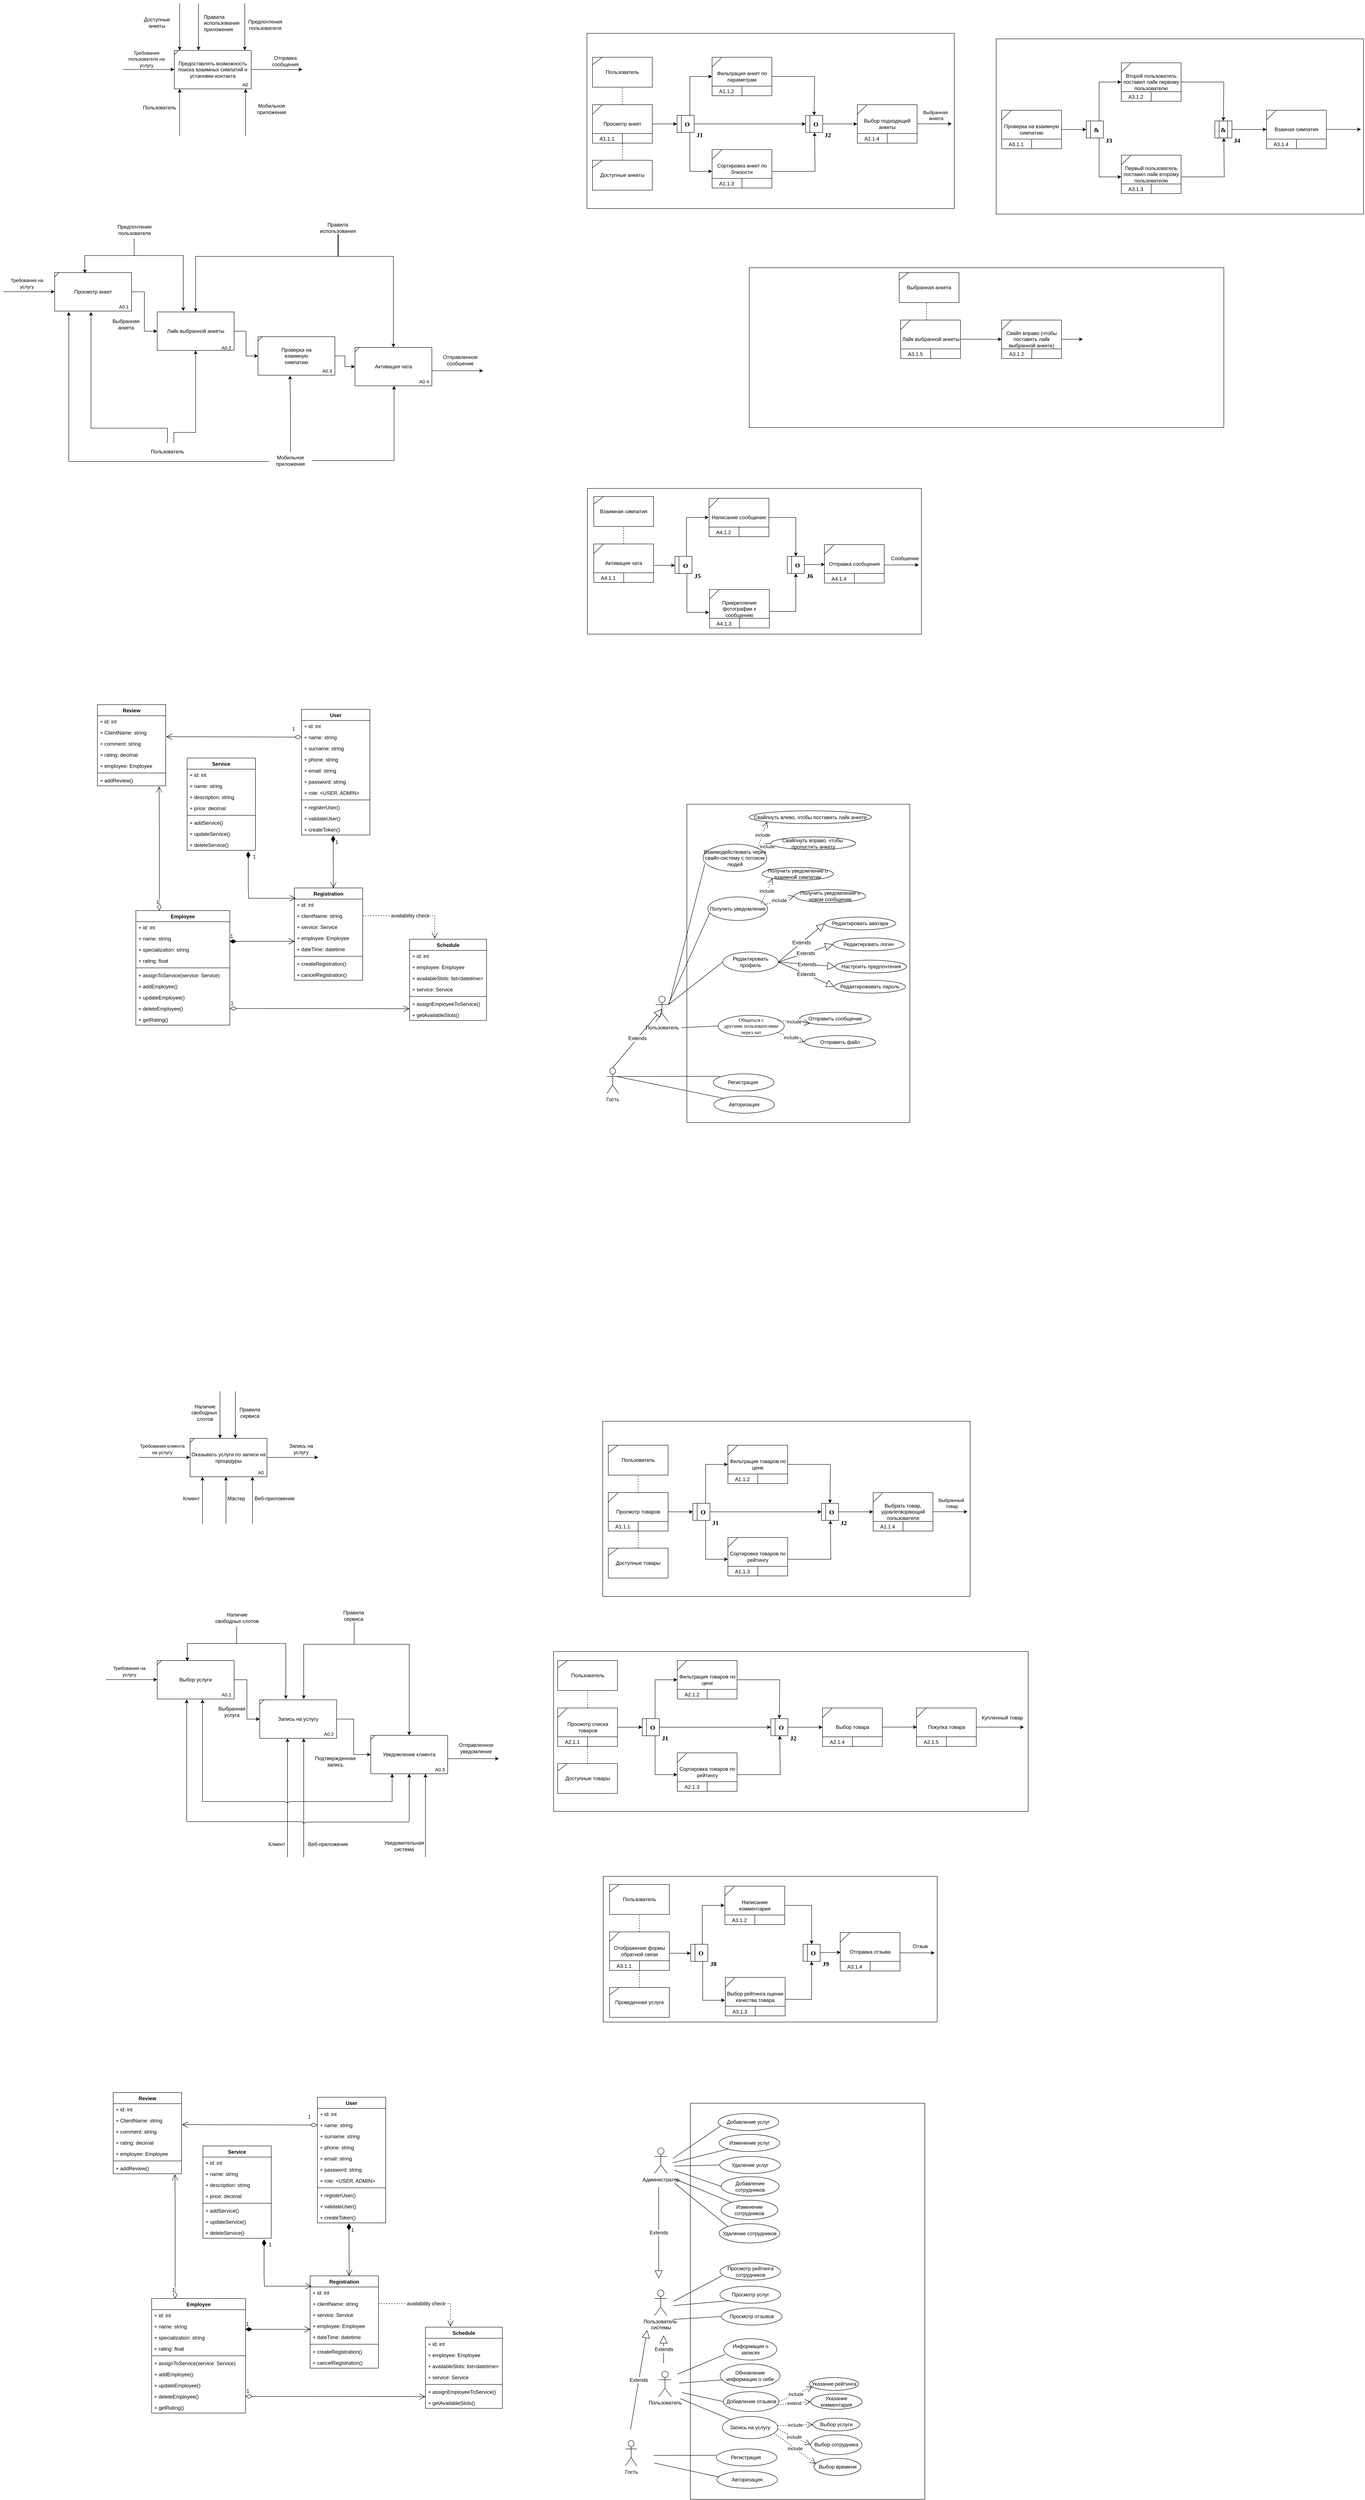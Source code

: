 <mxfile version="24.7.17">
  <diagram name="Страница — 1" id="81DjTX1Zt05AeOksZ2re">
    <mxGraphModel dx="3638" dy="1006" grid="0" gridSize="10" guides="1" tooltips="1" connect="1" arrows="1" fold="1" page="1" pageScale="1" pageWidth="1169" pageHeight="1654" math="0" shadow="0">
      <root>
        <mxCell id="0" />
        <mxCell id="1" parent="0" />
        <mxCell id="mPks2kub7r_de1HNfDGB-4" value="" style="rounded=0;whiteSpace=wrap;html=1;" parent="1" vertex="1">
          <mxGeometry x="1317" y="1195" width="782" height="341" as="geometry" />
        </mxCell>
        <mxCell id="mPks2kub7r_de1HNfDGB-3" value="" style="rounded=0;whiteSpace=wrap;html=1;" parent="1" vertex="1">
          <mxGeometry x="1696" y="678.5" width="1111" height="374" as="geometry" />
        </mxCell>
        <mxCell id="mPks2kub7r_de1HNfDGB-1" value="" style="rounded=0;whiteSpace=wrap;html=1;" parent="1" vertex="1">
          <mxGeometry x="1316" y="130" width="860" height="410" as="geometry" />
        </mxCell>
        <mxCell id="LOxP8aFsU5h4RWgLrdqV-88" style="edgeStyle=orthogonalEdgeStyle;rounded=0;orthogonalLoop=1;jettySize=auto;html=1;entryX=0.5;entryY=0;entryDx=0;entryDy=0;" parent="1" source="LOxP8aFsU5h4RWgLrdqV-32" target="LOxP8aFsU5h4RWgLrdqV-41" edge="1">
          <mxGeometry relative="1" as="geometry">
            <Array as="points">
              <mxPoint x="734" y="652" />
              <mxPoint x="863" y="652" />
            </Array>
          </mxGeometry>
        </mxCell>
        <mxCell id="LOxP8aFsU5h4RWgLrdqV-32" value="Правила использования" style="text;html=1;align=center;verticalAlign=middle;whiteSpace=wrap;rounded=0;" parent="1" vertex="1">
          <mxGeometry x="693" y="570" width="80" height="30" as="geometry" />
        </mxCell>
        <mxCell id="LOxP8aFsU5h4RWgLrdqV-50" value="" style="group" parent="1" connectable="0" vertex="1">
          <mxGeometry x="563" y="801" width="182" height="129" as="geometry" />
        </mxCell>
        <mxCell id="c_oF2ziakp6XqkPX0ujv-2" value="" style="group" parent="LOxP8aFsU5h4RWgLrdqV-50" connectable="0" vertex="1">
          <mxGeometry x="-17" y="39" width="182" height="90" as="geometry" />
        </mxCell>
        <mxCell id="c_oF2ziakp6XqkPX0ujv-3" value="" style="html=1;whiteSpace=wrap;" parent="c_oF2ziakp6XqkPX0ujv-2" vertex="1">
          <mxGeometry width="180" height="90" as="geometry" />
        </mxCell>
        <mxCell id="c_oF2ziakp6XqkPX0ujv-4" value="" style="endArrow=none;html=1;rounded=0;" parent="c_oF2ziakp6XqkPX0ujv-2" edge="1">
          <mxGeometry width="50" height="50" relative="1" as="geometry">
            <mxPoint y="10" as="sourcePoint" />
            <mxPoint x="10" as="targetPoint" />
          </mxGeometry>
        </mxCell>
        <mxCell id="c_oF2ziakp6XqkPX0ujv-5" value="&lt;font style=&quot;font-size: 11px;&quot;&gt;А0.3&lt;/font&gt;" style="text;html=1;align=center;verticalAlign=middle;whiteSpace=wrap;rounded=0;" parent="c_oF2ziakp6XqkPX0ujv-2" vertex="1">
          <mxGeometry x="142" y="70" width="40" height="20" as="geometry" />
        </mxCell>
        <mxCell id="LOxP8aFsU5h4RWgLrdqV-56" value="Проверка на взаимную симпатию" style="text;html=1;align=center;verticalAlign=middle;whiteSpace=wrap;rounded=0;" parent="c_oF2ziakp6XqkPX0ujv-2" vertex="1">
          <mxGeometry x="35" y="25" width="110" height="40" as="geometry" />
        </mxCell>
        <mxCell id="LOxP8aFsU5h4RWgLrdqV-51" value="" style="group" parent="1" connectable="0" vertex="1">
          <mxGeometry x="773" y="865" width="182" height="90" as="geometry" />
        </mxCell>
        <mxCell id="LOxP8aFsU5h4RWgLrdqV-41" value="Активация чата" style="html=1;whiteSpace=wrap;" parent="LOxP8aFsU5h4RWgLrdqV-51" vertex="1">
          <mxGeometry width="180" height="90" as="geometry" />
        </mxCell>
        <mxCell id="LOxP8aFsU5h4RWgLrdqV-42" value="" style="endArrow=none;html=1;rounded=0;" parent="LOxP8aFsU5h4RWgLrdqV-51" edge="1">
          <mxGeometry width="50" height="50" relative="1" as="geometry">
            <mxPoint y="10" as="sourcePoint" />
            <mxPoint x="10" as="targetPoint" />
          </mxGeometry>
        </mxCell>
        <mxCell id="LOxP8aFsU5h4RWgLrdqV-43" value="&lt;font style=&quot;font-size: 11px;&quot;&gt;А0.4&lt;/font&gt;" style="text;html=1;align=center;verticalAlign=middle;whiteSpace=wrap;rounded=0;" parent="LOxP8aFsU5h4RWgLrdqV-51" vertex="1">
          <mxGeometry x="142" y="70" width="40" height="20" as="geometry" />
        </mxCell>
        <mxCell id="LOxP8aFsU5h4RWgLrdqV-57" value="" style="endArrow=classic;html=1;rounded=0;" parent="1" edge="1">
          <mxGeometry width="50" height="50" relative="1" as="geometry">
            <mxPoint x="953" y="919.57" as="sourcePoint" />
            <mxPoint x="1073" y="919.57" as="targetPoint" />
          </mxGeometry>
        </mxCell>
        <mxCell id="LOxP8aFsU5h4RWgLrdqV-58" value="Отправленное сообшение" style="text;html=1;align=center;verticalAlign=middle;whiteSpace=wrap;rounded=0;" parent="1" vertex="1">
          <mxGeometry x="982" y="876" width="75" height="38" as="geometry" />
        </mxCell>
        <mxCell id="LOxP8aFsU5h4RWgLrdqV-34" value="Мобильное приложение" style="text;html=1;align=center;verticalAlign=middle;whiteSpace=wrap;rounded=0;" parent="1" vertex="1">
          <mxGeometry x="572" y="1110" width="100" height="40" as="geometry" />
        </mxCell>
        <mxCell id="LOxP8aFsU5h4RWgLrdqV-87" style="edgeStyle=orthogonalEdgeStyle;rounded=0;orthogonalLoop=1;jettySize=auto;html=1;exitX=0.5;exitY=1;exitDx=0;exitDy=0;entryX=0.5;entryY=0;entryDx=0;entryDy=0;" parent="1" source="LOxP8aFsU5h4RWgLrdqV-32" target="LOxP8aFsU5h4RWgLrdqV-38" edge="1">
          <mxGeometry relative="1" as="geometry">
            <mxPoint x="611" y="775" as="targetPoint" />
            <Array as="points">
              <mxPoint x="733" y="652" />
              <mxPoint x="400" y="652" />
            </Array>
          </mxGeometry>
        </mxCell>
        <mxCell id="jKpCh8lfbe41_NHjqhII-1" value="Предоставлять возможность поиска взаимных симпатий и установки контакта" style="html=1;whiteSpace=wrap;" parent="1" vertex="1">
          <mxGeometry x="350" y="170" width="180" height="90" as="geometry" />
        </mxCell>
        <mxCell id="jKpCh8lfbe41_NHjqhII-2" value="" style="endArrow=none;html=1;rounded=0;" parent="1" edge="1">
          <mxGeometry width="50" height="50" relative="1" as="geometry">
            <mxPoint x="350" y="180" as="sourcePoint" />
            <mxPoint x="360" y="170" as="targetPoint" />
          </mxGeometry>
        </mxCell>
        <mxCell id="jKpCh8lfbe41_NHjqhII-3" value="&lt;font style=&quot;font-size: 11px;&quot;&gt;А0&lt;/font&gt;" style="text;html=1;align=center;verticalAlign=middle;whiteSpace=wrap;rounded=0;" parent="1" vertex="1">
          <mxGeometry x="496" y="240" width="40" height="20" as="geometry" />
        </mxCell>
        <mxCell id="jKpCh8lfbe41_NHjqhII-4" value="" style="endArrow=classic;html=1;rounded=0;entryX=0.25;entryY=0;entryDx=0;entryDy=0;" parent="1" edge="1">
          <mxGeometry width="50" height="50" relative="1" as="geometry">
            <mxPoint x="362.64" y="60" as="sourcePoint" />
            <mxPoint x="362.64" y="170" as="targetPoint" />
          </mxGeometry>
        </mxCell>
        <mxCell id="jKpCh8lfbe41_NHjqhII-5" value="" style="endArrow=classic;html=1;rounded=0;entryX=0.25;entryY=0;entryDx=0;entryDy=0;" parent="1" edge="1">
          <mxGeometry width="50" height="50" relative="1" as="geometry">
            <mxPoint x="515" y="60" as="sourcePoint" />
            <mxPoint x="515" y="170" as="targetPoint" />
          </mxGeometry>
        </mxCell>
        <mxCell id="jKpCh8lfbe41_NHjqhII-6" value="" style="endArrow=classic;html=1;rounded=0;entryX=0.25;entryY=0;entryDx=0;entryDy=0;" parent="1" edge="1">
          <mxGeometry width="50" height="50" relative="1" as="geometry">
            <mxPoint x="362.64" y="370" as="sourcePoint" />
            <mxPoint x="362.64" y="260" as="targetPoint" />
          </mxGeometry>
        </mxCell>
        <mxCell id="jKpCh8lfbe41_NHjqhII-8" value="" style="endArrow=classic;html=1;rounded=0;" parent="1" edge="1">
          <mxGeometry width="50" height="50" relative="1" as="geometry">
            <mxPoint x="230" y="214.57" as="sourcePoint" />
            <mxPoint x="350" y="214.57" as="targetPoint" />
          </mxGeometry>
        </mxCell>
        <mxCell id="jKpCh8lfbe41_NHjqhII-9" value="" style="endArrow=classic;html=1;rounded=0;" parent="1" edge="1">
          <mxGeometry width="50" height="50" relative="1" as="geometry">
            <mxPoint x="530" y="214.57" as="sourcePoint" />
            <mxPoint x="650" y="214.57" as="targetPoint" />
          </mxGeometry>
        </mxCell>
        <mxCell id="jKpCh8lfbe41_NHjqhII-10" value="&lt;font style=&quot;font-size: 11px;&quot;&gt;Требования пользователя на услугу&lt;/font&gt;" style="text;html=1;align=center;verticalAlign=middle;whiteSpace=wrap;rounded=0;" parent="1" vertex="1">
          <mxGeometry x="230" y="175" width="110" height="30" as="geometry" />
        </mxCell>
        <mxCell id="jKpCh8lfbe41_NHjqhII-11" value="Доступные анкеты" style="text;html=1;align=center;verticalAlign=middle;whiteSpace=wrap;rounded=0;" parent="1" vertex="1">
          <mxGeometry x="273" y="85" width="73" height="40" as="geometry" />
        </mxCell>
        <mxCell id="jKpCh8lfbe41_NHjqhII-12" value="Предпочтения пользователя" style="text;html=1;align=center;verticalAlign=middle;whiteSpace=wrap;rounded=0;" parent="1" vertex="1">
          <mxGeometry x="523" y="95" width="80" height="30" as="geometry" />
        </mxCell>
        <mxCell id="jKpCh8lfbe41_NHjqhII-14" value="Пользователь&lt;div&gt;&lt;br&gt;&lt;/div&gt;" style="text;html=1;align=center;verticalAlign=middle;whiteSpace=wrap;rounded=0;" parent="1" vertex="1">
          <mxGeometry x="281" y="291" width="69" height="40" as="geometry" />
        </mxCell>
        <mxCell id="jKpCh8lfbe41_NHjqhII-15" value="Отправка сообщения" style="text;html=1;align=center;verticalAlign=middle;whiteSpace=wrap;rounded=0;" parent="1" vertex="1">
          <mxGeometry x="580" y="175" width="60" height="40" as="geometry" />
        </mxCell>
        <mxCell id="jKpCh8lfbe41_NHjqhII-16" value="Мобильное приложение" style="text;html=1;align=center;verticalAlign=middle;whiteSpace=wrap;rounded=0;" parent="1" vertex="1">
          <mxGeometry x="528" y="291" width="100" height="31.82" as="geometry" />
        </mxCell>
        <mxCell id="jKpCh8lfbe41_NHjqhII-17" value="" style="endArrow=classic;html=1;rounded=0;entryX=0.25;entryY=0;entryDx=0;entryDy=0;" parent="1" edge="1">
          <mxGeometry width="50" height="50" relative="1" as="geometry">
            <mxPoint x="517" y="370" as="sourcePoint" />
            <mxPoint x="517" y="260" as="targetPoint" />
          </mxGeometry>
        </mxCell>
        <mxCell id="xypfRXkJw3f4mhyBnS4a-1" value="Просмотр анкет" style="rounded=0;whiteSpace=wrap;html=1;" parent="1" vertex="1">
          <mxGeometry x="1329" y="297" width="140" height="90" as="geometry" />
        </mxCell>
        <mxCell id="xypfRXkJw3f4mhyBnS4a-2" value="" style="endArrow=none;html=1;rounded=0;exitX=0;exitY=0.25;exitDx=0;exitDy=0;entryX=0.159;entryY=0.009;entryDx=0;entryDy=0;entryPerimeter=0;" parent="1" source="xypfRXkJw3f4mhyBnS4a-1" target="xypfRXkJw3f4mhyBnS4a-1" edge="1">
          <mxGeometry width="50" height="50" relative="1" as="geometry">
            <mxPoint x="1255" y="407" as="sourcePoint" />
            <mxPoint x="1305" y="357" as="targetPoint" />
          </mxGeometry>
        </mxCell>
        <mxCell id="xypfRXkJw3f4mhyBnS4a-3" value="" style="endArrow=none;html=1;rounded=0;exitX=0;exitY=0.75;exitDx=0;exitDy=0;entryX=1;entryY=0.75;entryDx=0;entryDy=0;" parent="1" source="xypfRXkJw3f4mhyBnS4a-1" target="xypfRXkJw3f4mhyBnS4a-1" edge="1">
          <mxGeometry width="50" height="50" relative="1" as="geometry">
            <mxPoint x="1459" y="197" as="sourcePoint" />
            <mxPoint x="1509" y="147" as="targetPoint" />
          </mxGeometry>
        </mxCell>
        <mxCell id="xypfRXkJw3f4mhyBnS4a-4" value="" style="endArrow=none;html=1;rounded=0;exitX=0.5;exitY=1;exitDx=0;exitDy=0;" parent="1" source="xypfRXkJw3f4mhyBnS4a-1" edge="1">
          <mxGeometry width="50" height="50" relative="1" as="geometry">
            <mxPoint x="1399" y="384" as="sourcePoint" />
            <mxPoint x="1399" y="364" as="targetPoint" />
          </mxGeometry>
        </mxCell>
        <mxCell id="xypfRXkJw3f4mhyBnS4a-5" value="A1.1.1" style="text;html=1;align=center;verticalAlign=middle;whiteSpace=wrap;rounded=0;" parent="1" vertex="1">
          <mxGeometry x="1333" y="362" width="60" height="30" as="geometry" />
        </mxCell>
        <mxCell id="xypfRXkJw3f4mhyBnS4a-6" value="Доступные анкеты" style="rounded=0;whiteSpace=wrap;html=1;" parent="1" vertex="1">
          <mxGeometry x="1329" y="427" width="140" height="70" as="geometry" />
        </mxCell>
        <mxCell id="xypfRXkJw3f4mhyBnS4a-7" value="" style="endArrow=none;html=1;rounded=0;exitX=0;exitY=0.25;exitDx=0;exitDy=0;entryX=0.159;entryY=0.009;entryDx=0;entryDy=0;entryPerimeter=0;" parent="1" source="xypfRXkJw3f4mhyBnS4a-6" target="xypfRXkJw3f4mhyBnS4a-6" edge="1">
          <mxGeometry width="50" height="50" relative="1" as="geometry">
            <mxPoint x="1255" y="537" as="sourcePoint" />
            <mxPoint x="1305" y="487" as="targetPoint" />
          </mxGeometry>
        </mxCell>
        <mxCell id="xypfRXkJw3f4mhyBnS4a-8" value="" style="endArrow=none;dashed=1;html=1;rounded=0;exitX=0.5;exitY=0;exitDx=0;exitDy=0;entryX=0.5;entryY=1;entryDx=0;entryDy=0;" parent="1" source="xypfRXkJw3f4mhyBnS4a-6" target="xypfRXkJw3f4mhyBnS4a-1" edge="1">
          <mxGeometry width="50" height="50" relative="1" as="geometry">
            <mxPoint x="1479" y="357" as="sourcePoint" />
            <mxPoint x="1529" y="307" as="targetPoint" />
          </mxGeometry>
        </mxCell>
        <mxCell id="xypfRXkJw3f4mhyBnS4a-9" value="Пользователь" style="rounded=0;whiteSpace=wrap;html=1;" parent="1" vertex="1">
          <mxGeometry x="1329" y="186" width="140" height="70" as="geometry" />
        </mxCell>
        <mxCell id="xypfRXkJw3f4mhyBnS4a-10" value="" style="endArrow=none;html=1;rounded=0;exitX=0;exitY=0.25;exitDx=0;exitDy=0;entryX=0.159;entryY=0.009;entryDx=0;entryDy=0;entryPerimeter=0;" parent="1" source="xypfRXkJw3f4mhyBnS4a-9" target="xypfRXkJw3f4mhyBnS4a-9" edge="1">
          <mxGeometry width="50" height="50" relative="1" as="geometry">
            <mxPoint x="1255" y="287" as="sourcePoint" />
            <mxPoint x="1305" y="237" as="targetPoint" />
          </mxGeometry>
        </mxCell>
        <mxCell id="xypfRXkJw3f4mhyBnS4a-11" value="" style="endArrow=none;dashed=1;html=1;rounded=0;exitX=0.5;exitY=0;exitDx=0;exitDy=0;entryX=0.5;entryY=1;entryDx=0;entryDy=0;" parent="1" edge="1">
          <mxGeometry width="50" height="50" relative="1" as="geometry">
            <mxPoint x="1398.8" y="297" as="sourcePoint" />
            <mxPoint x="1398.8" y="257" as="targetPoint" />
          </mxGeometry>
        </mxCell>
        <mxCell id="xypfRXkJw3f4mhyBnS4a-12" value="" style="rounded=0;whiteSpace=wrap;html=1;" parent="1" vertex="1">
          <mxGeometry x="1527" y="322" width="40" height="40" as="geometry" />
        </mxCell>
        <mxCell id="xypfRXkJw3f4mhyBnS4a-13" value="" style="endArrow=none;html=1;rounded=0;exitX=0.25;exitY=1;exitDx=0;exitDy=0;entryX=0.25;entryY=0;entryDx=0;entryDy=0;" parent="1" source="xypfRXkJw3f4mhyBnS4a-12" target="xypfRXkJw3f4mhyBnS4a-12" edge="1">
          <mxGeometry width="50" height="50" relative="1" as="geometry">
            <mxPoint x="1587" y="337" as="sourcePoint" />
            <mxPoint x="1637" y="287" as="targetPoint" />
          </mxGeometry>
        </mxCell>
        <mxCell id="xypfRXkJw3f4mhyBnS4a-14" value="&lt;b&gt;&lt;font style=&quot;font-size: 15px;&quot; face=&quot;Times New Roman&quot;&gt;O&lt;/font&gt;&lt;/b&gt;" style="text;html=1;align=center;verticalAlign=middle;whiteSpace=wrap;rounded=0;" parent="1" vertex="1">
          <mxGeometry x="1541" y="327" width="20" height="30" as="geometry" />
        </mxCell>
        <mxCell id="xypfRXkJw3f4mhyBnS4a-15" value="" style="endArrow=classic;html=1;rounded=0;exitX=1;exitY=0.5;exitDx=0;exitDy=0;entryX=0;entryY=0.5;entryDx=0;entryDy=0;" parent="1" source="xypfRXkJw3f4mhyBnS4a-1" target="xypfRXkJw3f4mhyBnS4a-12" edge="1">
          <mxGeometry width="50" height="50" relative="1" as="geometry">
            <mxPoint x="1659" y="337" as="sourcePoint" />
            <mxPoint x="1709" y="287" as="targetPoint" />
            <Array as="points">
              <mxPoint x="1499" y="342" />
            </Array>
          </mxGeometry>
        </mxCell>
        <mxCell id="xypfRXkJw3f4mhyBnS4a-16" value="Фильтрация анкет по параметрам" style="rounded=0;whiteSpace=wrap;html=1;" parent="1" vertex="1">
          <mxGeometry x="1609" y="186" width="140" height="90" as="geometry" />
        </mxCell>
        <mxCell id="xypfRXkJw3f4mhyBnS4a-17" value="" style="endArrow=none;html=1;rounded=0;exitX=0;exitY=0.25;exitDx=0;exitDy=0;entryX=0.159;entryY=0.009;entryDx=0;entryDy=0;entryPerimeter=0;" parent="1" source="xypfRXkJw3f4mhyBnS4a-16" target="xypfRXkJw3f4mhyBnS4a-16" edge="1">
          <mxGeometry width="50" height="50" relative="1" as="geometry">
            <mxPoint x="1535" y="296" as="sourcePoint" />
            <mxPoint x="1585" y="246" as="targetPoint" />
          </mxGeometry>
        </mxCell>
        <mxCell id="xypfRXkJw3f4mhyBnS4a-18" value="" style="endArrow=none;html=1;rounded=0;exitX=0;exitY=0.75;exitDx=0;exitDy=0;entryX=1;entryY=0.75;entryDx=0;entryDy=0;" parent="1" source="xypfRXkJw3f4mhyBnS4a-16" target="xypfRXkJw3f4mhyBnS4a-16" edge="1">
          <mxGeometry width="50" height="50" relative="1" as="geometry">
            <mxPoint x="1739" y="86" as="sourcePoint" />
            <mxPoint x="1789" y="36" as="targetPoint" />
          </mxGeometry>
        </mxCell>
        <mxCell id="xypfRXkJw3f4mhyBnS4a-19" value="" style="endArrow=none;html=1;rounded=0;exitX=0.5;exitY=1;exitDx=0;exitDy=0;" parent="1" source="xypfRXkJw3f4mhyBnS4a-16" edge="1">
          <mxGeometry width="50" height="50" relative="1" as="geometry">
            <mxPoint x="1679" y="273" as="sourcePoint" />
            <mxPoint x="1679" y="253" as="targetPoint" />
          </mxGeometry>
        </mxCell>
        <mxCell id="xypfRXkJw3f4mhyBnS4a-20" value="A1.1.2" style="text;html=1;align=center;verticalAlign=middle;whiteSpace=wrap;rounded=0;" parent="1" vertex="1">
          <mxGeometry x="1613" y="251" width="60" height="30" as="geometry" />
        </mxCell>
        <mxCell id="xypfRXkJw3f4mhyBnS4a-21" value="Сортировка анкет по близости" style="rounded=0;whiteSpace=wrap;html=1;" parent="1" vertex="1">
          <mxGeometry x="1609" y="402" width="140" height="90" as="geometry" />
        </mxCell>
        <mxCell id="xypfRXkJw3f4mhyBnS4a-22" value="" style="endArrow=none;html=1;rounded=0;exitX=0;exitY=0.25;exitDx=0;exitDy=0;entryX=0.159;entryY=0.009;entryDx=0;entryDy=0;entryPerimeter=0;" parent="1" source="xypfRXkJw3f4mhyBnS4a-21" target="xypfRXkJw3f4mhyBnS4a-21" edge="1">
          <mxGeometry width="50" height="50" relative="1" as="geometry">
            <mxPoint x="1535" y="512" as="sourcePoint" />
            <mxPoint x="1585" y="462" as="targetPoint" />
          </mxGeometry>
        </mxCell>
        <mxCell id="xypfRXkJw3f4mhyBnS4a-23" value="" style="endArrow=none;html=1;rounded=0;exitX=0;exitY=0.75;exitDx=0;exitDy=0;entryX=1;entryY=0.75;entryDx=0;entryDy=0;" parent="1" source="xypfRXkJw3f4mhyBnS4a-21" target="xypfRXkJw3f4mhyBnS4a-21" edge="1">
          <mxGeometry width="50" height="50" relative="1" as="geometry">
            <mxPoint x="1739" y="302" as="sourcePoint" />
            <mxPoint x="1789" y="252" as="targetPoint" />
          </mxGeometry>
        </mxCell>
        <mxCell id="xypfRXkJw3f4mhyBnS4a-24" value="" style="endArrow=none;html=1;rounded=0;exitX=0.5;exitY=1;exitDx=0;exitDy=0;" parent="1" source="xypfRXkJw3f4mhyBnS4a-21" edge="1">
          <mxGeometry width="50" height="50" relative="1" as="geometry">
            <mxPoint x="1679" y="489" as="sourcePoint" />
            <mxPoint x="1679" y="469" as="targetPoint" />
          </mxGeometry>
        </mxCell>
        <mxCell id="xypfRXkJw3f4mhyBnS4a-25" value="A1.1.3" style="text;html=1;align=center;verticalAlign=middle;whiteSpace=wrap;rounded=0;" parent="1" vertex="1">
          <mxGeometry x="1613" y="467" width="60" height="30" as="geometry" />
        </mxCell>
        <mxCell id="xypfRXkJw3f4mhyBnS4a-26" value="" style="endArrow=classic;html=1;rounded=0;exitX=0.75;exitY=0;exitDx=0;exitDy=0;entryX=0;entryY=0.5;entryDx=0;entryDy=0;" parent="1" source="xypfRXkJw3f4mhyBnS4a-12" target="xypfRXkJw3f4mhyBnS4a-16" edge="1">
          <mxGeometry width="50" height="50" relative="1" as="geometry">
            <mxPoint x="1659" y="337" as="sourcePoint" />
            <mxPoint x="1709" y="287" as="targetPoint" />
            <Array as="points">
              <mxPoint x="1557" y="231" />
            </Array>
          </mxGeometry>
        </mxCell>
        <mxCell id="xypfRXkJw3f4mhyBnS4a-27" value="" style="endArrow=classic;html=1;rounded=0;exitX=0.75;exitY=0;exitDx=0;exitDy=0;entryX=0;entryY=0.5;entryDx=0;entryDy=0;" parent="1" edge="1">
          <mxGeometry width="50" height="50" relative="1" as="geometry">
            <mxPoint x="1557" y="362" as="sourcePoint" />
            <mxPoint x="1609" y="453" as="targetPoint" />
            <Array as="points">
              <mxPoint x="1557" y="453" />
            </Array>
          </mxGeometry>
        </mxCell>
        <mxCell id="xypfRXkJw3f4mhyBnS4a-28" value="Выбор подходящей анкеты" style="rounded=0;whiteSpace=wrap;html=1;" parent="1" vertex="1">
          <mxGeometry x="1949" y="297" width="140" height="90" as="geometry" />
        </mxCell>
        <mxCell id="xypfRXkJw3f4mhyBnS4a-29" value="" style="endArrow=none;html=1;rounded=0;exitX=0;exitY=0.25;exitDx=0;exitDy=0;entryX=0.159;entryY=0.009;entryDx=0;entryDy=0;entryPerimeter=0;" parent="1" source="xypfRXkJw3f4mhyBnS4a-28" target="xypfRXkJw3f4mhyBnS4a-28" edge="1">
          <mxGeometry width="50" height="50" relative="1" as="geometry">
            <mxPoint x="1875" y="407" as="sourcePoint" />
            <mxPoint x="1925" y="357" as="targetPoint" />
          </mxGeometry>
        </mxCell>
        <mxCell id="xypfRXkJw3f4mhyBnS4a-30" value="" style="endArrow=none;html=1;rounded=0;exitX=0;exitY=0.75;exitDx=0;exitDy=0;entryX=1;entryY=0.75;entryDx=0;entryDy=0;" parent="1" source="xypfRXkJw3f4mhyBnS4a-28" target="xypfRXkJw3f4mhyBnS4a-28" edge="1">
          <mxGeometry width="50" height="50" relative="1" as="geometry">
            <mxPoint x="2079" y="197" as="sourcePoint" />
            <mxPoint x="2129" y="147" as="targetPoint" />
          </mxGeometry>
        </mxCell>
        <mxCell id="xypfRXkJw3f4mhyBnS4a-31" value="" style="endArrow=none;html=1;rounded=0;exitX=0.5;exitY=1;exitDx=0;exitDy=0;" parent="1" source="xypfRXkJw3f4mhyBnS4a-28" edge="1">
          <mxGeometry width="50" height="50" relative="1" as="geometry">
            <mxPoint x="2019" y="384" as="sourcePoint" />
            <mxPoint x="2019" y="364" as="targetPoint" />
          </mxGeometry>
        </mxCell>
        <mxCell id="xypfRXkJw3f4mhyBnS4a-32" value="A1.1.4" style="text;html=1;align=center;verticalAlign=middle;whiteSpace=wrap;rounded=0;" parent="1" vertex="1">
          <mxGeometry x="1953" y="362" width="60" height="30" as="geometry" />
        </mxCell>
        <mxCell id="xypfRXkJw3f4mhyBnS4a-33" value="" style="rounded=0;whiteSpace=wrap;html=1;" parent="1" vertex="1">
          <mxGeometry x="1828" y="322" width="40" height="40" as="geometry" />
        </mxCell>
        <mxCell id="xypfRXkJw3f4mhyBnS4a-34" value="" style="endArrow=none;html=1;rounded=0;exitX=0.25;exitY=1;exitDx=0;exitDy=0;entryX=0.25;entryY=0;entryDx=0;entryDy=0;" parent="1" source="xypfRXkJw3f4mhyBnS4a-33" target="xypfRXkJw3f4mhyBnS4a-33" edge="1">
          <mxGeometry width="50" height="50" relative="1" as="geometry">
            <mxPoint x="1888" y="337" as="sourcePoint" />
            <mxPoint x="1938" y="287" as="targetPoint" />
          </mxGeometry>
        </mxCell>
        <mxCell id="xypfRXkJw3f4mhyBnS4a-35" value="&lt;b&gt;&lt;font style=&quot;font-size: 15px;&quot; face=&quot;Times New Roman&quot;&gt;O&lt;/font&gt;&lt;/b&gt;" style="text;html=1;align=center;verticalAlign=middle;whiteSpace=wrap;rounded=0;" parent="1" vertex="1">
          <mxGeometry x="1842" y="327" width="20" height="30" as="geometry" />
        </mxCell>
        <mxCell id="xypfRXkJw3f4mhyBnS4a-36" value="" style="endArrow=classic;html=1;rounded=0;exitX=1;exitY=0.5;exitDx=0;exitDy=0;entryX=0.5;entryY=0;entryDx=0;entryDy=0;" parent="1" source="xypfRXkJw3f4mhyBnS4a-16" target="xypfRXkJw3f4mhyBnS4a-33" edge="1">
          <mxGeometry width="50" height="50" relative="1" as="geometry">
            <mxPoint x="1820" y="220.5" as="sourcePoint" />
            <mxPoint x="1768" y="311.5" as="targetPoint" />
            <Array as="points">
              <mxPoint x="1849" y="231" />
            </Array>
          </mxGeometry>
        </mxCell>
        <mxCell id="xypfRXkJw3f4mhyBnS4a-37" value="" style="endArrow=classic;html=1;rounded=0;exitX=1;exitY=0.5;exitDx=0;exitDy=0;entryX=0;entryY=0.5;entryDx=0;entryDy=0;" parent="1" source="xypfRXkJw3f4mhyBnS4a-12" target="xypfRXkJw3f4mhyBnS4a-33" edge="1">
          <mxGeometry width="50" height="50" relative="1" as="geometry">
            <mxPoint x="1479" y="352" as="sourcePoint" />
            <mxPoint x="1537" y="352" as="targetPoint" />
            <Array as="points" />
          </mxGeometry>
        </mxCell>
        <mxCell id="xypfRXkJw3f4mhyBnS4a-38" value="" style="endArrow=classic;html=1;rounded=0;exitX=1;exitY=0.5;exitDx=0;exitDy=0;entryX=0.5;entryY=0;entryDx=0;entryDy=0;" parent="1" edge="1">
          <mxGeometry width="50" height="50" relative="1" as="geometry">
            <mxPoint x="1750" y="453" as="sourcePoint" />
            <mxPoint x="1849" y="362" as="targetPoint" />
            <Array as="points">
              <mxPoint x="1850" y="453" />
            </Array>
          </mxGeometry>
        </mxCell>
        <mxCell id="xypfRXkJw3f4mhyBnS4a-39" value="&lt;font face=&quot;Times New Roman&quot;&gt;&lt;span style=&quot;font-size: 15px;&quot;&gt;&lt;b&gt;J1&lt;/b&gt;&lt;/span&gt;&lt;/font&gt;" style="text;html=1;align=center;verticalAlign=middle;whiteSpace=wrap;rounded=0;" parent="1" vertex="1">
          <mxGeometry x="1570" y="352" width="20" height="30" as="geometry" />
        </mxCell>
        <mxCell id="xypfRXkJw3f4mhyBnS4a-40" value="&lt;font face=&quot;Times New Roman&quot;&gt;&lt;span style=&quot;font-size: 15px;&quot;&gt;&lt;b&gt;J2&lt;/b&gt;&lt;/span&gt;&lt;/font&gt;" style="text;html=1;align=center;verticalAlign=middle;whiteSpace=wrap;rounded=0;" parent="1" vertex="1">
          <mxGeometry x="1870" y="352" width="20" height="30" as="geometry" />
        </mxCell>
        <mxCell id="xypfRXkJw3f4mhyBnS4a-41" value="" style="endArrow=classic;html=1;rounded=0;exitX=1;exitY=0.5;exitDx=0;exitDy=0;entryX=0;entryY=0.5;entryDx=0;entryDy=0;" parent="1" source="xypfRXkJw3f4mhyBnS4a-33" target="xypfRXkJw3f4mhyBnS4a-28" edge="1">
          <mxGeometry width="50" height="50" relative="1" as="geometry">
            <mxPoint x="1659" y="337" as="sourcePoint" />
            <mxPoint x="1709" y="287" as="targetPoint" />
          </mxGeometry>
        </mxCell>
        <mxCell id="xypfRXkJw3f4mhyBnS4a-42" value="" style="endArrow=classic;html=1;rounded=0;exitX=1;exitY=0.5;exitDx=0;exitDy=0;entryX=0;entryY=0.5;entryDx=0;entryDy=0;" parent="1" edge="1">
          <mxGeometry width="50" height="50" relative="1" as="geometry">
            <mxPoint x="2089" y="341.71" as="sourcePoint" />
            <mxPoint x="2170" y="341.71" as="targetPoint" />
          </mxGeometry>
        </mxCell>
        <mxCell id="xypfRXkJw3f4mhyBnS4a-43" value="Выбранная&amp;nbsp;&lt;div&gt;анкета&lt;/div&gt;" style="edgeLabel;resizable=0;html=1;;align=center;verticalAlign=middle;" parent="1" connectable="0" vertex="1">
          <mxGeometry x="2089" y="250.004" as="geometry">
            <mxPoint x="44" y="72" as="offset" />
          </mxGeometry>
        </mxCell>
        <mxCell id="TeYbG6EXB1Ewo-bh0uWP-136" value="Лайк выбранной анкеты" style="rounded=0;whiteSpace=wrap;html=1;" parent="1" vertex="1">
          <mxGeometry x="2050.5" y="801" width="140" height="90" as="geometry" />
        </mxCell>
        <mxCell id="TeYbG6EXB1Ewo-bh0uWP-137" value="" style="endArrow=none;html=1;rounded=0;exitX=0;exitY=0.25;exitDx=0;exitDy=0;entryX=0.159;entryY=0.009;entryDx=0;entryDy=0;entryPerimeter=0;" parent="1" source="TeYbG6EXB1Ewo-bh0uWP-136" target="TeYbG6EXB1Ewo-bh0uWP-136" edge="1">
          <mxGeometry width="50" height="50" relative="1" as="geometry">
            <mxPoint x="1976.5" y="911" as="sourcePoint" />
            <mxPoint x="2026.5" y="861" as="targetPoint" />
          </mxGeometry>
        </mxCell>
        <mxCell id="TeYbG6EXB1Ewo-bh0uWP-138" value="" style="endArrow=none;html=1;rounded=0;exitX=0;exitY=0.75;exitDx=0;exitDy=0;entryX=1;entryY=0.75;entryDx=0;entryDy=0;" parent="1" source="TeYbG6EXB1Ewo-bh0uWP-136" target="TeYbG6EXB1Ewo-bh0uWP-136" edge="1">
          <mxGeometry width="50" height="50" relative="1" as="geometry">
            <mxPoint x="2180.5" y="701" as="sourcePoint" />
            <mxPoint x="2230.5" y="651" as="targetPoint" />
          </mxGeometry>
        </mxCell>
        <mxCell id="TeYbG6EXB1Ewo-bh0uWP-139" value="" style="endArrow=none;html=1;rounded=0;exitX=0.5;exitY=1;exitDx=0;exitDy=0;" parent="1" source="TeYbG6EXB1Ewo-bh0uWP-136" edge="1">
          <mxGeometry width="50" height="50" relative="1" as="geometry">
            <mxPoint x="2120.5" y="888" as="sourcePoint" />
            <mxPoint x="2120.5" y="868" as="targetPoint" />
          </mxGeometry>
        </mxCell>
        <mxCell id="TeYbG6EXB1Ewo-bh0uWP-140" value="A3.1.5" style="text;html=1;align=center;verticalAlign=middle;whiteSpace=wrap;rounded=0;" parent="1" vertex="1">
          <mxGeometry x="2054.5" y="866" width="60" height="30" as="geometry" />
        </mxCell>
        <mxCell id="TeYbG6EXB1Ewo-bh0uWP-141" value="" style="endArrow=classic;html=1;rounded=0;exitX=1;exitY=0.5;exitDx=0;exitDy=0;entryX=0;entryY=0.5;entryDx=0;entryDy=0;" parent="1" target="c_oF2ziakp6XqkPX0ujv-220" edge="1">
          <mxGeometry width="50" height="50" relative="1" as="geometry">
            <mxPoint x="2190.5" y="845.71" as="sourcePoint" />
            <mxPoint x="2295" y="846" as="targetPoint" />
          </mxGeometry>
        </mxCell>
        <mxCell id="TeYbG6EXB1Ewo-bh0uWP-143" value="&lt;span style=&quot;text-wrap: nowrap;&quot;&gt;Активация чата&lt;/span&gt;" style="rounded=0;whiteSpace=wrap;html=1;" parent="1" vertex="1">
          <mxGeometry x="1332" y="1325" width="140" height="90" as="geometry" />
        </mxCell>
        <mxCell id="TeYbG6EXB1Ewo-bh0uWP-144" value="" style="endArrow=none;html=1;rounded=0;exitX=0;exitY=0.25;exitDx=0;exitDy=0;entryX=0.159;entryY=0.009;entryDx=0;entryDy=0;entryPerimeter=0;" parent="1" source="TeYbG6EXB1Ewo-bh0uWP-143" target="TeYbG6EXB1Ewo-bh0uWP-143" edge="1">
          <mxGeometry width="50" height="50" relative="1" as="geometry">
            <mxPoint x="1258" y="1435" as="sourcePoint" />
            <mxPoint x="1308" y="1385" as="targetPoint" />
          </mxGeometry>
        </mxCell>
        <mxCell id="TeYbG6EXB1Ewo-bh0uWP-145" value="" style="endArrow=none;html=1;rounded=0;exitX=0;exitY=0.75;exitDx=0;exitDy=0;entryX=1;entryY=0.75;entryDx=0;entryDy=0;" parent="1" source="TeYbG6EXB1Ewo-bh0uWP-143" target="TeYbG6EXB1Ewo-bh0uWP-143" edge="1">
          <mxGeometry width="50" height="50" relative="1" as="geometry">
            <mxPoint x="1462" y="1225" as="sourcePoint" />
            <mxPoint x="1512" y="1175" as="targetPoint" />
          </mxGeometry>
        </mxCell>
        <mxCell id="TeYbG6EXB1Ewo-bh0uWP-146" value="" style="endArrow=none;html=1;rounded=0;exitX=0.5;exitY=1;exitDx=0;exitDy=0;" parent="1" source="TeYbG6EXB1Ewo-bh0uWP-143" edge="1">
          <mxGeometry width="50" height="50" relative="1" as="geometry">
            <mxPoint x="1402" y="1412" as="sourcePoint" />
            <mxPoint x="1402" y="1392" as="targetPoint" />
          </mxGeometry>
        </mxCell>
        <mxCell id="TeYbG6EXB1Ewo-bh0uWP-147" value="A4.1.1" style="text;html=1;align=center;verticalAlign=middle;whiteSpace=wrap;rounded=0;" parent="1" vertex="1">
          <mxGeometry x="1336" y="1390" width="60" height="30" as="geometry" />
        </mxCell>
        <mxCell id="TeYbG6EXB1Ewo-bh0uWP-151" value="Взаимная симпатия" style="rounded=0;whiteSpace=wrap;html=1;" parent="1" vertex="1">
          <mxGeometry x="1332" y="1214" width="140" height="70" as="geometry" />
        </mxCell>
        <mxCell id="TeYbG6EXB1Ewo-bh0uWP-152" value="" style="endArrow=none;html=1;rounded=0;exitX=0;exitY=0.25;exitDx=0;exitDy=0;entryX=0.159;entryY=0.009;entryDx=0;entryDy=0;entryPerimeter=0;" parent="1" source="TeYbG6EXB1Ewo-bh0uWP-151" target="TeYbG6EXB1Ewo-bh0uWP-151" edge="1">
          <mxGeometry width="50" height="50" relative="1" as="geometry">
            <mxPoint x="1258" y="1315" as="sourcePoint" />
            <mxPoint x="1308" y="1265" as="targetPoint" />
          </mxGeometry>
        </mxCell>
        <mxCell id="TeYbG6EXB1Ewo-bh0uWP-153" value="" style="endArrow=none;dashed=1;html=1;rounded=0;exitX=0.5;exitY=0;exitDx=0;exitDy=0;entryX=0.5;entryY=1;entryDx=0;entryDy=0;" parent="1" edge="1">
          <mxGeometry width="50" height="50" relative="1" as="geometry">
            <mxPoint x="1401.8" y="1325" as="sourcePoint" />
            <mxPoint x="1401.8" y="1285" as="targetPoint" />
          </mxGeometry>
        </mxCell>
        <mxCell id="TeYbG6EXB1Ewo-bh0uWP-154" value="" style="endArrow=classic;html=1;rounded=0;exitX=1.012;exitY=0.556;exitDx=0;exitDy=0;exitPerimeter=0;entryX=0;entryY=0.5;entryDx=0;entryDy=0;" parent="1" source="TeYbG6EXB1Ewo-bh0uWP-143" edge="1">
          <mxGeometry width="50" height="50" relative="1" as="geometry">
            <mxPoint x="1662" y="1374" as="sourcePoint" />
            <mxPoint x="1522" y="1375" as="targetPoint" />
          </mxGeometry>
        </mxCell>
        <mxCell id="TeYbG6EXB1Ewo-bh0uWP-155" value="" style="rounded=0;whiteSpace=wrap;html=1;" parent="1" vertex="1">
          <mxGeometry x="1522" y="1354" width="40" height="40" as="geometry" />
        </mxCell>
        <mxCell id="TeYbG6EXB1Ewo-bh0uWP-156" value="" style="endArrow=none;html=1;rounded=0;exitX=0.25;exitY=1;exitDx=0;exitDy=0;entryX=0.25;entryY=0;entryDx=0;entryDy=0;" parent="1" edge="1">
          <mxGeometry width="50" height="50" relative="1" as="geometry">
            <mxPoint x="1531.5" y="1395" as="sourcePoint" />
            <mxPoint x="1531.5" y="1355" as="targetPoint" />
          </mxGeometry>
        </mxCell>
        <mxCell id="TeYbG6EXB1Ewo-bh0uWP-157" value="&lt;font face=&quot;Times New Roman&quot;&gt;&lt;span style=&quot;font-size: 15px;&quot;&gt;&lt;b&gt;O&lt;/b&gt;&lt;/span&gt;&lt;/font&gt;" style="text;html=1;align=center;verticalAlign=middle;whiteSpace=wrap;rounded=0;" parent="1" vertex="1">
          <mxGeometry x="1537" y="1360" width="20" height="30" as="geometry" />
        </mxCell>
        <mxCell id="TeYbG6EXB1Ewo-bh0uWP-158" value="&lt;font face=&quot;Times New Roman&quot;&gt;&lt;span style=&quot;font-size: 15px;&quot;&gt;&lt;b&gt;J5&lt;/b&gt;&lt;/span&gt;&lt;/font&gt;" style="text;html=1;align=center;verticalAlign=middle;whiteSpace=wrap;rounded=0;" parent="1" vertex="1">
          <mxGeometry x="1565" y="1384" width="20" height="30" as="geometry" />
        </mxCell>
        <mxCell id="TeYbG6EXB1Ewo-bh0uWP-159" value="Написание сообщение" style="rounded=0;whiteSpace=wrap;html=1;" parent="1" vertex="1">
          <mxGeometry x="1602" y="1218" width="140" height="90" as="geometry" />
        </mxCell>
        <mxCell id="TeYbG6EXB1Ewo-bh0uWP-160" value="" style="endArrow=none;html=1;rounded=0;exitX=0;exitY=0.25;exitDx=0;exitDy=0;entryX=0.159;entryY=0.009;entryDx=0;entryDy=0;entryPerimeter=0;" parent="1" source="TeYbG6EXB1Ewo-bh0uWP-159" target="TeYbG6EXB1Ewo-bh0uWP-159" edge="1">
          <mxGeometry width="50" height="50" relative="1" as="geometry">
            <mxPoint x="1528" y="1328" as="sourcePoint" />
            <mxPoint x="1578" y="1278" as="targetPoint" />
          </mxGeometry>
        </mxCell>
        <mxCell id="TeYbG6EXB1Ewo-bh0uWP-161" value="" style="endArrow=none;html=1;rounded=0;exitX=0;exitY=0.75;exitDx=0;exitDy=0;entryX=1;entryY=0.75;entryDx=0;entryDy=0;" parent="1" source="TeYbG6EXB1Ewo-bh0uWP-159" target="TeYbG6EXB1Ewo-bh0uWP-159" edge="1">
          <mxGeometry width="50" height="50" relative="1" as="geometry">
            <mxPoint x="1732" y="1118" as="sourcePoint" />
            <mxPoint x="1782" y="1068" as="targetPoint" />
          </mxGeometry>
        </mxCell>
        <mxCell id="TeYbG6EXB1Ewo-bh0uWP-162" value="" style="endArrow=none;html=1;rounded=0;exitX=0.5;exitY=1;exitDx=0;exitDy=0;" parent="1" source="TeYbG6EXB1Ewo-bh0uWP-159" edge="1">
          <mxGeometry width="50" height="50" relative="1" as="geometry">
            <mxPoint x="1672" y="1305" as="sourcePoint" />
            <mxPoint x="1672" y="1285" as="targetPoint" />
          </mxGeometry>
        </mxCell>
        <mxCell id="TeYbG6EXB1Ewo-bh0uWP-163" value="A4.1.2" style="text;html=1;align=center;verticalAlign=middle;whiteSpace=wrap;rounded=0;" parent="1" vertex="1">
          <mxGeometry x="1606" y="1283" width="60" height="30" as="geometry" />
        </mxCell>
        <mxCell id="TeYbG6EXB1Ewo-bh0uWP-164" value="Прикрепление фотографии к сообщению" style="rounded=0;whiteSpace=wrap;html=1;" parent="1" vertex="1">
          <mxGeometry x="1603" y="1431.5" width="140" height="90" as="geometry" />
        </mxCell>
        <mxCell id="TeYbG6EXB1Ewo-bh0uWP-165" value="" style="endArrow=none;html=1;rounded=0;exitX=0;exitY=0.25;exitDx=0;exitDy=0;entryX=0.159;entryY=0.009;entryDx=0;entryDy=0;entryPerimeter=0;" parent="1" source="TeYbG6EXB1Ewo-bh0uWP-164" target="TeYbG6EXB1Ewo-bh0uWP-164" edge="1">
          <mxGeometry width="50" height="50" relative="1" as="geometry">
            <mxPoint x="1529" y="1541.5" as="sourcePoint" />
            <mxPoint x="1579" y="1491.5" as="targetPoint" />
          </mxGeometry>
        </mxCell>
        <mxCell id="TeYbG6EXB1Ewo-bh0uWP-166" value="" style="endArrow=none;html=1;rounded=0;exitX=0;exitY=0.75;exitDx=0;exitDy=0;entryX=1;entryY=0.75;entryDx=0;entryDy=0;" parent="1" source="TeYbG6EXB1Ewo-bh0uWP-164" target="TeYbG6EXB1Ewo-bh0uWP-164" edge="1">
          <mxGeometry width="50" height="50" relative="1" as="geometry">
            <mxPoint x="1733" y="1331.5" as="sourcePoint" />
            <mxPoint x="1783" y="1281.5" as="targetPoint" />
          </mxGeometry>
        </mxCell>
        <mxCell id="TeYbG6EXB1Ewo-bh0uWP-167" value="" style="endArrow=none;html=1;rounded=0;exitX=0.5;exitY=1;exitDx=0;exitDy=0;" parent="1" source="TeYbG6EXB1Ewo-bh0uWP-164" edge="1">
          <mxGeometry width="50" height="50" relative="1" as="geometry">
            <mxPoint x="1673" y="1518.5" as="sourcePoint" />
            <mxPoint x="1673" y="1498.5" as="targetPoint" />
          </mxGeometry>
        </mxCell>
        <mxCell id="TeYbG6EXB1Ewo-bh0uWP-168" value="A4.1.3" style="text;html=1;align=center;verticalAlign=middle;whiteSpace=wrap;rounded=0;" parent="1" vertex="1">
          <mxGeometry x="1607" y="1496.5" width="60" height="30" as="geometry" />
        </mxCell>
        <mxCell id="TeYbG6EXB1Ewo-bh0uWP-169" value="" style="endArrow=classic;html=1;rounded=0;exitX=0.75;exitY=0;exitDx=0;exitDy=0;entryX=0;entryY=0.5;entryDx=0;entryDy=0;" parent="1" edge="1">
          <mxGeometry width="50" height="50" relative="1" as="geometry">
            <mxPoint x="1549" y="1354" as="sourcePoint" />
            <mxPoint x="1601" y="1263" as="targetPoint" />
            <Array as="points">
              <mxPoint x="1549" y="1263" />
            </Array>
          </mxGeometry>
        </mxCell>
        <mxCell id="TeYbG6EXB1Ewo-bh0uWP-170" value="" style="endArrow=classic;html=1;rounded=0;exitX=0.75;exitY=0;exitDx=0;exitDy=0;entryX=0;entryY=0.5;entryDx=0;entryDy=0;" parent="1" edge="1">
          <mxGeometry width="50" height="50" relative="1" as="geometry">
            <mxPoint x="1550" y="1394" as="sourcePoint" />
            <mxPoint x="1602" y="1485" as="targetPoint" />
            <Array as="points">
              <mxPoint x="1550" y="1485" />
            </Array>
          </mxGeometry>
        </mxCell>
        <mxCell id="TeYbG6EXB1Ewo-bh0uWP-171" value="" style="rounded=0;whiteSpace=wrap;html=1;" parent="1" vertex="1">
          <mxGeometry x="1785" y="1354" width="40" height="40" as="geometry" />
        </mxCell>
        <mxCell id="TeYbG6EXB1Ewo-bh0uWP-172" value="" style="endArrow=none;html=1;rounded=0;exitX=0.25;exitY=1;exitDx=0;exitDy=0;entryX=0.25;entryY=0;entryDx=0;entryDy=0;" parent="1" source="TeYbG6EXB1Ewo-bh0uWP-171" target="TeYbG6EXB1Ewo-bh0uWP-171" edge="1">
          <mxGeometry width="50" height="50" relative="1" as="geometry">
            <mxPoint x="1845" y="1369" as="sourcePoint" />
            <mxPoint x="1895" y="1319" as="targetPoint" />
          </mxGeometry>
        </mxCell>
        <mxCell id="TeYbG6EXB1Ewo-bh0uWP-173" value="&lt;b style=&quot;font-family: &amp;quot;Times New Roman&amp;quot;; font-size: 15px;&quot;&gt;O&lt;/b&gt;" style="text;html=1;align=center;verticalAlign=middle;whiteSpace=wrap;rounded=0;" parent="1" vertex="1">
          <mxGeometry x="1799" y="1359" width="20" height="30" as="geometry" />
        </mxCell>
        <mxCell id="TeYbG6EXB1Ewo-bh0uWP-174" value="&lt;font face=&quot;Times New Roman&quot;&gt;&lt;span style=&quot;font-size: 15px;&quot;&gt;&lt;b&gt;J6&lt;/b&gt;&lt;/span&gt;&lt;/font&gt;" style="text;html=1;align=center;verticalAlign=middle;whiteSpace=wrap;rounded=0;" parent="1" vertex="1">
          <mxGeometry x="1828" y="1384" width="20" height="30" as="geometry" />
        </mxCell>
        <mxCell id="TeYbG6EXB1Ewo-bh0uWP-175" value="" style="endArrow=classic;html=1;rounded=0;exitX=1;exitY=0.5;exitDx=0;exitDy=0;entryX=0.5;entryY=0;entryDx=0;entryDy=0;" parent="1" target="TeYbG6EXB1Ewo-bh0uWP-171" edge="1">
          <mxGeometry width="50" height="50" relative="1" as="geometry">
            <mxPoint x="1742" y="1263" as="sourcePoint" />
            <mxPoint x="1841" y="1354" as="targetPoint" />
            <Array as="points">
              <mxPoint x="1805" y="1263" />
            </Array>
          </mxGeometry>
        </mxCell>
        <mxCell id="TeYbG6EXB1Ewo-bh0uWP-176" value="" style="endArrow=classic;html=1;rounded=0;exitX=0.999;exitY=0.569;exitDx=0;exitDy=0;entryX=0.5;entryY=1;entryDx=0;entryDy=0;exitPerimeter=0;" parent="1" source="TeYbG6EXB1Ewo-bh0uWP-164" target="TeYbG6EXB1Ewo-bh0uWP-171" edge="1">
          <mxGeometry width="50" height="50" relative="1" as="geometry">
            <mxPoint x="1743" y="1484" as="sourcePoint" />
            <mxPoint x="1842" y="1393" as="targetPoint" />
            <Array as="points">
              <mxPoint x="1805" y="1483" />
            </Array>
          </mxGeometry>
        </mxCell>
        <mxCell id="TeYbG6EXB1Ewo-bh0uWP-177" value="" style="endArrow=classic;html=1;rounded=0;exitX=1;exitY=0.5;exitDx=0;exitDy=0;" parent="1" edge="1">
          <mxGeometry width="50" height="50" relative="1" as="geometry">
            <mxPoint x="1825" y="1373.41" as="sourcePoint" />
            <mxPoint x="1873" y="1373" as="targetPoint" />
          </mxGeometry>
        </mxCell>
        <mxCell id="TeYbG6EXB1Ewo-bh0uWP-178" value="Отправка сообщения" style="rounded=0;whiteSpace=wrap;html=1;" parent="1" vertex="1">
          <mxGeometry x="1872" y="1326.5" width="140" height="90" as="geometry" />
        </mxCell>
        <mxCell id="TeYbG6EXB1Ewo-bh0uWP-179" value="" style="endArrow=none;html=1;rounded=0;exitX=0;exitY=0.25;exitDx=0;exitDy=0;entryX=0.159;entryY=0.009;entryDx=0;entryDy=0;entryPerimeter=0;" parent="1" source="TeYbG6EXB1Ewo-bh0uWP-178" target="TeYbG6EXB1Ewo-bh0uWP-178" edge="1">
          <mxGeometry width="50" height="50" relative="1" as="geometry">
            <mxPoint x="1798" y="1436.5" as="sourcePoint" />
            <mxPoint x="1848" y="1386.5" as="targetPoint" />
          </mxGeometry>
        </mxCell>
        <mxCell id="TeYbG6EXB1Ewo-bh0uWP-180" value="" style="endArrow=none;html=1;rounded=0;exitX=0;exitY=0.75;exitDx=0;exitDy=0;entryX=1;entryY=0.75;entryDx=0;entryDy=0;" parent="1" source="TeYbG6EXB1Ewo-bh0uWP-178" target="TeYbG6EXB1Ewo-bh0uWP-178" edge="1">
          <mxGeometry width="50" height="50" relative="1" as="geometry">
            <mxPoint x="2002" y="1226.5" as="sourcePoint" />
            <mxPoint x="2052" y="1176.5" as="targetPoint" />
          </mxGeometry>
        </mxCell>
        <mxCell id="TeYbG6EXB1Ewo-bh0uWP-181" value="" style="endArrow=none;html=1;rounded=0;exitX=0.5;exitY=1;exitDx=0;exitDy=0;" parent="1" source="TeYbG6EXB1Ewo-bh0uWP-178" edge="1">
          <mxGeometry width="50" height="50" relative="1" as="geometry">
            <mxPoint x="1942" y="1413.5" as="sourcePoint" />
            <mxPoint x="1942" y="1393.5" as="targetPoint" />
          </mxGeometry>
        </mxCell>
        <mxCell id="TeYbG6EXB1Ewo-bh0uWP-182" value="A4.1.4" style="text;html=1;align=center;verticalAlign=middle;whiteSpace=wrap;rounded=0;" parent="1" vertex="1">
          <mxGeometry x="1876" y="1391.5" width="60" height="30" as="geometry" />
        </mxCell>
        <mxCell id="TeYbG6EXB1Ewo-bh0uWP-183" value="" style="endArrow=classic;html=1;rounded=0;exitX=1;exitY=0.5;exitDx=0;exitDy=0;" parent="1" edge="1">
          <mxGeometry width="50" height="50" relative="1" as="geometry">
            <mxPoint x="2012" y="1374.08" as="sourcePoint" />
            <mxPoint x="2093" y="1374" as="targetPoint" />
          </mxGeometry>
        </mxCell>
        <mxCell id="TeYbG6EXB1Ewo-bh0uWP-184" value="Сообшение" style="text;html=1;align=center;verticalAlign=middle;resizable=0;points=[];autosize=1;strokeColor=none;fillColor=none;" parent="1" vertex="1">
          <mxGeometry x="2018" y="1346" width="83" height="26" as="geometry" />
        </mxCell>
        <mxCell id="IJslrshVnRdPoT8rU-hl-1" value="Service" style="swimlane;fontStyle=1;align=center;verticalAlign=top;childLayout=stackLayout;horizontal=1;startSize=26;horizontalStack=0;resizeParent=1;resizeParentMax=0;resizeLast=0;collapsible=1;marginBottom=0;whiteSpace=wrap;html=1;" parent="1" vertex="1">
          <mxGeometry x="380" y="1826" width="160" height="216" as="geometry" />
        </mxCell>
        <mxCell id="IJslrshVnRdPoT8rU-hl-2" value="+ id: int" style="text;strokeColor=none;fillColor=none;align=left;verticalAlign=top;spacingLeft=4;spacingRight=4;overflow=hidden;rotatable=0;points=[[0,0.5],[1,0.5]];portConstraint=eastwest;whiteSpace=wrap;html=1;" parent="IJslrshVnRdPoT8rU-hl-1" vertex="1">
          <mxGeometry y="26" width="160" height="26" as="geometry" />
        </mxCell>
        <mxCell id="IJslrshVnRdPoT8rU-hl-3" value="+ name: string" style="text;strokeColor=none;fillColor=none;align=left;verticalAlign=top;spacingLeft=4;spacingRight=4;overflow=hidden;rotatable=0;points=[[0,0.5],[1,0.5]];portConstraint=eastwest;whiteSpace=wrap;html=1;" parent="IJslrshVnRdPoT8rU-hl-1" vertex="1">
          <mxGeometry y="52" width="160" height="26" as="geometry" />
        </mxCell>
        <mxCell id="IJslrshVnRdPoT8rU-hl-4" value="+ description: string" style="text;strokeColor=none;fillColor=none;align=left;verticalAlign=top;spacingLeft=4;spacingRight=4;overflow=hidden;rotatable=0;points=[[0,0.5],[1,0.5]];portConstraint=eastwest;whiteSpace=wrap;html=1;" parent="IJslrshVnRdPoT8rU-hl-1" vertex="1">
          <mxGeometry y="78" width="160" height="26" as="geometry" />
        </mxCell>
        <mxCell id="IJslrshVnRdPoT8rU-hl-5" value="+ price: decimal" style="text;strokeColor=none;fillColor=none;align=left;verticalAlign=top;spacingLeft=4;spacingRight=4;overflow=hidden;rotatable=0;points=[[0,0.5],[1,0.5]];portConstraint=eastwest;whiteSpace=wrap;html=1;" parent="IJslrshVnRdPoT8rU-hl-1" vertex="1">
          <mxGeometry y="104" width="160" height="26" as="geometry" />
        </mxCell>
        <mxCell id="IJslrshVnRdPoT8rU-hl-6" value="" style="line;strokeWidth=1;fillColor=none;align=left;verticalAlign=middle;spacingTop=-1;spacingLeft=3;spacingRight=3;rotatable=0;labelPosition=right;points=[];portConstraint=eastwest;strokeColor=inherit;" parent="IJslrshVnRdPoT8rU-hl-1" vertex="1">
          <mxGeometry y="130" width="160" height="8" as="geometry" />
        </mxCell>
        <mxCell id="IJslrshVnRdPoT8rU-hl-7" value="+ addService()" style="text;strokeColor=none;fillColor=none;align=left;verticalAlign=top;spacingLeft=4;spacingRight=4;overflow=hidden;rotatable=0;points=[[0,0.5],[1,0.5]];portConstraint=eastwest;whiteSpace=wrap;html=1;" parent="IJslrshVnRdPoT8rU-hl-1" vertex="1">
          <mxGeometry y="138" width="160" height="26" as="geometry" />
        </mxCell>
        <mxCell id="IJslrshVnRdPoT8rU-hl-8" value="+ updateService()" style="text;strokeColor=none;fillColor=none;align=left;verticalAlign=top;spacingLeft=4;spacingRight=4;overflow=hidden;rotatable=0;points=[[0,0.5],[1,0.5]];portConstraint=eastwest;whiteSpace=wrap;html=1;" parent="IJslrshVnRdPoT8rU-hl-1" vertex="1">
          <mxGeometry y="164" width="160" height="26" as="geometry" />
        </mxCell>
        <mxCell id="IJslrshVnRdPoT8rU-hl-9" value="+ deleteService()" style="text;strokeColor=none;fillColor=none;align=left;verticalAlign=top;spacingLeft=4;spacingRight=4;overflow=hidden;rotatable=0;points=[[0,0.5],[1,0.5]];portConstraint=eastwest;whiteSpace=wrap;html=1;" parent="IJslrshVnRdPoT8rU-hl-1" vertex="1">
          <mxGeometry y="190" width="160" height="26" as="geometry" />
        </mxCell>
        <mxCell id="IJslrshVnRdPoT8rU-hl-10" value="Employee" style="swimlane;fontStyle=1;align=center;verticalAlign=top;childLayout=stackLayout;horizontal=1;startSize=26;horizontalStack=0;resizeParent=1;resizeParentMax=0;resizeLast=0;collapsible=1;marginBottom=0;whiteSpace=wrap;html=1;" parent="1" vertex="1">
          <mxGeometry x="260" y="2183" width="220" height="268" as="geometry" />
        </mxCell>
        <mxCell id="IJslrshVnRdPoT8rU-hl-11" value="+ id: int" style="text;strokeColor=none;fillColor=none;align=left;verticalAlign=top;spacingLeft=4;spacingRight=4;overflow=hidden;rotatable=0;points=[[0,0.5],[1,0.5]];portConstraint=eastwest;whiteSpace=wrap;html=1;" parent="IJslrshVnRdPoT8rU-hl-10" vertex="1">
          <mxGeometry y="26" width="220" height="26" as="geometry" />
        </mxCell>
        <mxCell id="IJslrshVnRdPoT8rU-hl-12" value="+ name: string" style="text;strokeColor=none;fillColor=none;align=left;verticalAlign=top;spacingLeft=4;spacingRight=4;overflow=hidden;rotatable=0;points=[[0,0.5],[1,0.5]];portConstraint=eastwest;whiteSpace=wrap;html=1;" parent="IJslrshVnRdPoT8rU-hl-10" vertex="1">
          <mxGeometry y="52" width="220" height="26" as="geometry" />
        </mxCell>
        <mxCell id="IJslrshVnRdPoT8rU-hl-13" value="+ specialization: string" style="text;strokeColor=none;fillColor=none;align=left;verticalAlign=top;spacingLeft=4;spacingRight=4;overflow=hidden;rotatable=0;points=[[0,0.5],[1,0.5]];portConstraint=eastwest;whiteSpace=wrap;html=1;" parent="IJslrshVnRdPoT8rU-hl-10" vertex="1">
          <mxGeometry y="78" width="220" height="26" as="geometry" />
        </mxCell>
        <mxCell id="IJslrshVnRdPoT8rU-hl-14" value="+ rating: float" style="text;strokeColor=none;fillColor=none;align=left;verticalAlign=top;spacingLeft=4;spacingRight=4;overflow=hidden;rotatable=0;points=[[0,0.5],[1,0.5]];portConstraint=eastwest;whiteSpace=wrap;html=1;" parent="IJslrshVnRdPoT8rU-hl-10" vertex="1">
          <mxGeometry y="104" width="220" height="26" as="geometry" />
        </mxCell>
        <mxCell id="IJslrshVnRdPoT8rU-hl-15" value="" style="line;strokeWidth=1;fillColor=none;align=left;verticalAlign=middle;spacingTop=-1;spacingLeft=3;spacingRight=3;rotatable=0;labelPosition=right;points=[];portConstraint=eastwest;strokeColor=inherit;" parent="IJslrshVnRdPoT8rU-hl-10" vertex="1">
          <mxGeometry y="130" width="220" height="8" as="geometry" />
        </mxCell>
        <mxCell id="IJslrshVnRdPoT8rU-hl-16" value="+ assignToService(service: Service)" style="text;strokeColor=none;fillColor=none;align=left;verticalAlign=top;spacingLeft=4;spacingRight=4;overflow=hidden;rotatable=0;points=[[0,0.5],[1,0.5]];portConstraint=eastwest;whiteSpace=wrap;html=1;" parent="IJslrshVnRdPoT8rU-hl-10" vertex="1">
          <mxGeometry y="138" width="220" height="26" as="geometry" />
        </mxCell>
        <mxCell id="IJslrshVnRdPoT8rU-hl-17" value="+ addEmployee()" style="text;strokeColor=none;fillColor=none;align=left;verticalAlign=top;spacingLeft=4;spacingRight=4;overflow=hidden;rotatable=0;points=[[0,0.5],[1,0.5]];portConstraint=eastwest;whiteSpace=wrap;html=1;" parent="IJslrshVnRdPoT8rU-hl-10" vertex="1">
          <mxGeometry y="164" width="220" height="26" as="geometry" />
        </mxCell>
        <mxCell id="IJslrshVnRdPoT8rU-hl-18" value="+ updateEmployee()" style="text;strokeColor=none;fillColor=none;align=left;verticalAlign=top;spacingLeft=4;spacingRight=4;overflow=hidden;rotatable=0;points=[[0,0.5],[1,0.5]];portConstraint=eastwest;whiteSpace=wrap;html=1;" parent="IJslrshVnRdPoT8rU-hl-10" vertex="1">
          <mxGeometry y="190" width="220" height="26" as="geometry" />
        </mxCell>
        <mxCell id="IJslrshVnRdPoT8rU-hl-19" value="+ deleteEmployee&lt;span style=&quot;color: rgba(0, 0, 0, 0); font-family: monospace; font-size: 0px; text-wrap: nowrap;&quot;&gt;%3CmxGraphModel%3E%3Croot%3E%3CmxCell%20id%3D%220%22%2F%3E%3CmxCell%20id%3D%221%22%20parent%3D%220%22%2F%3E%3CmxCell%20id%3D%222%22%20value%3D%22%2B%20updateService()%22%20style%3D%22text%3BstrokeColor%3Dnone%3BfillColor%3Dnone%3Balign%3Dleft%3BverticalAlign%3Dtop%3BspacingLeft%3D4%3BspacingRight%3D4%3Boverflow%3Dhidden%3Brotatable%3D0%3Bpoints%3D%5B%5B0%2C0.5%5D%2C%5B1%2C0.5%5D%5D%3BportConstraint%3Deastwest%3BwhiteSpace%3Dwrap%3Bhtml%3D1%3B%22%20vertex%3D%221%22%20parent%3D%221%22%3E%3CmxGeometry%20x%3D%22280%22%20y%3D%222294%22%20width%3D%22220%22%20height%3D%2226%22%20as%3D%22geometry%22%2F%3E%3C%2FmxCell%3E%3C%2Froot%3E%3C%2FmxGraphModel%3E&lt;/span&gt;()" style="text;strokeColor=none;fillColor=none;align=left;verticalAlign=top;spacingLeft=4;spacingRight=4;overflow=hidden;rotatable=0;points=[[0,0.5],[1,0.5]];portConstraint=eastwest;whiteSpace=wrap;html=1;" parent="IJslrshVnRdPoT8rU-hl-10" vertex="1">
          <mxGeometry y="216" width="220" height="26" as="geometry" />
        </mxCell>
        <mxCell id="IJslrshVnRdPoT8rU-hl-20" value="+ getRating()" style="text;strokeColor=none;fillColor=none;align=left;verticalAlign=top;spacingLeft=4;spacingRight=4;overflow=hidden;rotatable=0;points=[[0,0.5],[1,0.5]];portConstraint=eastwest;whiteSpace=wrap;html=1;" parent="IJslrshVnRdPoT8rU-hl-10" vertex="1">
          <mxGeometry y="242" width="220" height="26" as="geometry" />
        </mxCell>
        <mxCell id="IJslrshVnRdPoT8rU-hl-29" value="Registration" style="swimlane;fontStyle=1;align=center;verticalAlign=top;childLayout=stackLayout;horizontal=1;startSize=26;horizontalStack=0;resizeParent=1;resizeParentMax=0;resizeLast=0;collapsible=1;marginBottom=0;whiteSpace=wrap;html=1;" parent="1" vertex="1">
          <mxGeometry x="631" y="2130" width="160" height="216" as="geometry" />
        </mxCell>
        <mxCell id="IJslrshVnRdPoT8rU-hl-30" value="+ id: int" style="text;strokeColor=none;fillColor=none;align=left;verticalAlign=top;spacingLeft=4;spacingRight=4;overflow=hidden;rotatable=0;points=[[0,0.5],[1,0.5]];portConstraint=eastwest;whiteSpace=wrap;html=1;" parent="IJslrshVnRdPoT8rU-hl-29" vertex="1">
          <mxGeometry y="26" width="160" height="26" as="geometry" />
        </mxCell>
        <mxCell id="IJslrshVnRdPoT8rU-hl-31" value="+ clientName: string" style="text;strokeColor=none;fillColor=none;align=left;verticalAlign=top;spacingLeft=4;spacingRight=4;overflow=hidden;rotatable=0;points=[[0,0.5],[1,0.5]];portConstraint=eastwest;whiteSpace=wrap;html=1;" parent="IJslrshVnRdPoT8rU-hl-29" vertex="1">
          <mxGeometry y="52" width="160" height="26" as="geometry" />
        </mxCell>
        <mxCell id="IJslrshVnRdPoT8rU-hl-32" value="+ service: Service" style="text;strokeColor=none;fillColor=none;align=left;verticalAlign=top;spacingLeft=4;spacingRight=4;overflow=hidden;rotatable=0;points=[[0,0.5],[1,0.5]];portConstraint=eastwest;whiteSpace=wrap;html=1;" parent="IJslrshVnRdPoT8rU-hl-29" vertex="1">
          <mxGeometry y="78" width="160" height="26" as="geometry" />
        </mxCell>
        <mxCell id="IJslrshVnRdPoT8rU-hl-33" value="+ employee: Employee" style="text;strokeColor=none;fillColor=none;align=left;verticalAlign=top;spacingLeft=4;spacingRight=4;overflow=hidden;rotatable=0;points=[[0,0.5],[1,0.5]];portConstraint=eastwest;whiteSpace=wrap;html=1;" parent="IJslrshVnRdPoT8rU-hl-29" vertex="1">
          <mxGeometry y="104" width="160" height="26" as="geometry" />
        </mxCell>
        <mxCell id="IJslrshVnRdPoT8rU-hl-34" value="+ dateTime: datetime" style="text;strokeColor=none;fillColor=none;align=left;verticalAlign=top;spacingLeft=4;spacingRight=4;overflow=hidden;rotatable=0;points=[[0,0.5],[1,0.5]];portConstraint=eastwest;whiteSpace=wrap;html=1;" parent="IJslrshVnRdPoT8rU-hl-29" vertex="1">
          <mxGeometry y="130" width="160" height="26" as="geometry" />
        </mxCell>
        <mxCell id="IJslrshVnRdPoT8rU-hl-35" value="" style="line;strokeWidth=1;fillColor=none;align=left;verticalAlign=middle;spacingTop=-1;spacingLeft=3;spacingRight=3;rotatable=0;labelPosition=right;points=[];portConstraint=eastwest;strokeColor=inherit;" parent="IJslrshVnRdPoT8rU-hl-29" vertex="1">
          <mxGeometry y="156" width="160" height="8" as="geometry" />
        </mxCell>
        <mxCell id="IJslrshVnRdPoT8rU-hl-36" value="+ createRegistration()" style="text;strokeColor=none;fillColor=none;align=left;verticalAlign=top;spacingLeft=4;spacingRight=4;overflow=hidden;rotatable=0;points=[[0,0.5],[1,0.5]];portConstraint=eastwest;whiteSpace=wrap;html=1;" parent="IJslrshVnRdPoT8rU-hl-29" vertex="1">
          <mxGeometry y="164" width="160" height="26" as="geometry" />
        </mxCell>
        <mxCell id="IJslrshVnRdPoT8rU-hl-37" value="+ cancelRegistration()" style="text;strokeColor=none;fillColor=none;align=left;verticalAlign=top;spacingLeft=4;spacingRight=4;overflow=hidden;rotatable=0;points=[[0,0.5],[1,0.5]];portConstraint=eastwest;whiteSpace=wrap;html=1;" parent="IJslrshVnRdPoT8rU-hl-29" vertex="1">
          <mxGeometry y="190" width="160" height="26" as="geometry" />
        </mxCell>
        <mxCell id="IJslrshVnRdPoT8rU-hl-38" value="Schedule" style="swimlane;fontStyle=1;align=center;verticalAlign=top;childLayout=stackLayout;horizontal=1;startSize=26;horizontalStack=0;resizeParent=1;resizeParentMax=0;resizeLast=0;collapsible=1;marginBottom=0;whiteSpace=wrap;html=1;" parent="1" vertex="1">
          <mxGeometry x="901" y="2250" width="180" height="190" as="geometry" />
        </mxCell>
        <mxCell id="IJslrshVnRdPoT8rU-hl-39" value="+ id: int" style="text;strokeColor=none;fillColor=none;align=left;verticalAlign=top;spacingLeft=4;spacingRight=4;overflow=hidden;rotatable=0;points=[[0,0.5],[1,0.5]];portConstraint=eastwest;whiteSpace=wrap;html=1;" parent="IJslrshVnRdPoT8rU-hl-38" vertex="1">
          <mxGeometry y="26" width="180" height="26" as="geometry" />
        </mxCell>
        <mxCell id="IJslrshVnRdPoT8rU-hl-40" value="+ employee: Employee" style="text;strokeColor=none;fillColor=none;align=left;verticalAlign=top;spacingLeft=4;spacingRight=4;overflow=hidden;rotatable=0;points=[[0,0.5],[1,0.5]];portConstraint=eastwest;whiteSpace=wrap;html=1;" parent="IJslrshVnRdPoT8rU-hl-38" vertex="1">
          <mxGeometry y="52" width="180" height="26" as="geometry" />
        </mxCell>
        <mxCell id="IJslrshVnRdPoT8rU-hl-41" value="+ availableSlots: list&amp;lt;datetime&amp;gt;" style="text;strokeColor=none;fillColor=none;align=left;verticalAlign=top;spacingLeft=4;spacingRight=4;overflow=hidden;rotatable=0;points=[[0,0.5],[1,0.5]];portConstraint=eastwest;whiteSpace=wrap;html=1;" parent="IJslrshVnRdPoT8rU-hl-38" vertex="1">
          <mxGeometry y="78" width="180" height="26" as="geometry" />
        </mxCell>
        <mxCell id="IJslrshVnRdPoT8rU-hl-42" value="+ service: Service" style="text;strokeColor=none;fillColor=none;align=left;verticalAlign=top;spacingLeft=4;spacingRight=4;overflow=hidden;rotatable=0;points=[[0,0.5],[1,0.5]];portConstraint=eastwest;whiteSpace=wrap;html=1;" parent="IJslrshVnRdPoT8rU-hl-38" vertex="1">
          <mxGeometry y="104" width="180" height="26" as="geometry" />
        </mxCell>
        <mxCell id="IJslrshVnRdPoT8rU-hl-43" value="" style="line;strokeWidth=1;fillColor=none;align=left;verticalAlign=middle;spacingTop=-1;spacingLeft=3;spacingRight=3;rotatable=0;labelPosition=right;points=[];portConstraint=eastwest;strokeColor=inherit;" parent="IJslrshVnRdPoT8rU-hl-38" vertex="1">
          <mxGeometry y="130" width="180" height="8" as="geometry" />
        </mxCell>
        <mxCell id="IJslrshVnRdPoT8rU-hl-44" value="+ assignEmployeeToService()" style="text;strokeColor=none;fillColor=none;align=left;verticalAlign=top;spacingLeft=4;spacingRight=4;overflow=hidden;rotatable=0;points=[[0,0.5],[1,0.5]];portConstraint=eastwest;whiteSpace=wrap;html=1;" parent="IJslrshVnRdPoT8rU-hl-38" vertex="1">
          <mxGeometry y="138" width="180" height="26" as="geometry" />
        </mxCell>
        <mxCell id="IJslrshVnRdPoT8rU-hl-45" value="+ getAvailableSlots()" style="text;strokeColor=none;fillColor=none;align=left;verticalAlign=top;spacingLeft=4;spacingRight=4;overflow=hidden;rotatable=0;points=[[0,0.5],[1,0.5]];portConstraint=eastwest;whiteSpace=wrap;html=1;" parent="IJslrshVnRdPoT8rU-hl-38" vertex="1">
          <mxGeometry y="164" width="180" height="26" as="geometry" />
        </mxCell>
        <mxCell id="IJslrshVnRdPoT8rU-hl-46" value="User" style="swimlane;fontStyle=1;align=center;verticalAlign=top;childLayout=stackLayout;horizontal=1;startSize=26;horizontalStack=0;resizeParent=1;resizeParentMax=0;resizeLast=0;collapsible=1;marginBottom=0;whiteSpace=wrap;html=1;" parent="1" vertex="1">
          <mxGeometry x="648" y="1712" width="160" height="294" as="geometry" />
        </mxCell>
        <mxCell id="IJslrshVnRdPoT8rU-hl-47" value="+ id: int" style="text;strokeColor=none;fillColor=none;align=left;verticalAlign=top;spacingLeft=4;spacingRight=4;overflow=hidden;rotatable=0;points=[[0,0.5],[1,0.5]];portConstraint=eastwest;whiteSpace=wrap;html=1;" parent="IJslrshVnRdPoT8rU-hl-46" vertex="1">
          <mxGeometry y="26" width="160" height="26" as="geometry" />
        </mxCell>
        <mxCell id="IJslrshVnRdPoT8rU-hl-48" value="+ name: string" style="text;strokeColor=none;fillColor=none;align=left;verticalAlign=top;spacingLeft=4;spacingRight=4;overflow=hidden;rotatable=0;points=[[0,0.5],[1,0.5]];portConstraint=eastwest;whiteSpace=wrap;html=1;" parent="IJslrshVnRdPoT8rU-hl-46" vertex="1">
          <mxGeometry y="52" width="160" height="26" as="geometry" />
        </mxCell>
        <mxCell id="IJslrshVnRdPoT8rU-hl-49" value="+ surname: string" style="text;strokeColor=none;fillColor=none;align=left;verticalAlign=top;spacingLeft=4;spacingRight=4;overflow=hidden;rotatable=0;points=[[0,0.5],[1,0.5]];portConstraint=eastwest;whiteSpace=wrap;html=1;" parent="IJslrshVnRdPoT8rU-hl-46" vertex="1">
          <mxGeometry y="78" width="160" height="26" as="geometry" />
        </mxCell>
        <mxCell id="IJslrshVnRdPoT8rU-hl-50" value="+ phone: string" style="text;strokeColor=none;fillColor=none;align=left;verticalAlign=top;spacingLeft=4;spacingRight=4;overflow=hidden;rotatable=0;points=[[0,0.5],[1,0.5]];portConstraint=eastwest;whiteSpace=wrap;html=1;" parent="IJslrshVnRdPoT8rU-hl-46" vertex="1">
          <mxGeometry y="104" width="160" height="26" as="geometry" />
        </mxCell>
        <mxCell id="IJslrshVnRdPoT8rU-hl-51" value="+ email: string" style="text;strokeColor=none;fillColor=none;align=left;verticalAlign=top;spacingLeft=4;spacingRight=4;overflow=hidden;rotatable=0;points=[[0,0.5],[1,0.5]];portConstraint=eastwest;whiteSpace=wrap;html=1;" parent="IJslrshVnRdPoT8rU-hl-46" vertex="1">
          <mxGeometry y="130" width="160" height="26" as="geometry" />
        </mxCell>
        <mxCell id="IJslrshVnRdPoT8rU-hl-52" value="+ password: string" style="text;strokeColor=none;fillColor=none;align=left;verticalAlign=top;spacingLeft=4;spacingRight=4;overflow=hidden;rotatable=0;points=[[0,0.5],[1,0.5]];portConstraint=eastwest;whiteSpace=wrap;html=1;" parent="IJslrshVnRdPoT8rU-hl-46" vertex="1">
          <mxGeometry y="156" width="160" height="26" as="geometry" />
        </mxCell>
        <mxCell id="IJslrshVnRdPoT8rU-hl-53" value="+ role: &amp;lt;USER, ADMIN&amp;gt;" style="text;strokeColor=none;fillColor=none;align=left;verticalAlign=top;spacingLeft=4;spacingRight=4;overflow=hidden;rotatable=0;points=[[0,0.5],[1,0.5]];portConstraint=eastwest;whiteSpace=wrap;html=1;" parent="IJslrshVnRdPoT8rU-hl-46" vertex="1">
          <mxGeometry y="182" width="160" height="26" as="geometry" />
        </mxCell>
        <mxCell id="IJslrshVnRdPoT8rU-hl-54" value="" style="line;strokeWidth=1;fillColor=none;align=left;verticalAlign=middle;spacingTop=-1;spacingLeft=3;spacingRight=3;rotatable=0;labelPosition=right;points=[];portConstraint=eastwest;strokeColor=inherit;" parent="IJslrshVnRdPoT8rU-hl-46" vertex="1">
          <mxGeometry y="208" width="160" height="8" as="geometry" />
        </mxCell>
        <mxCell id="IJslrshVnRdPoT8rU-hl-55" value="+ registerUser()" style="text;strokeColor=none;fillColor=none;align=left;verticalAlign=top;spacingLeft=4;spacingRight=4;overflow=hidden;rotatable=0;points=[[0,0.5],[1,0.5]];portConstraint=eastwest;whiteSpace=wrap;html=1;" parent="IJslrshVnRdPoT8rU-hl-46" vertex="1">
          <mxGeometry y="216" width="160" height="26" as="geometry" />
        </mxCell>
        <mxCell id="IJslrshVnRdPoT8rU-hl-56" value="+ validateUser()" style="text;strokeColor=none;fillColor=none;align=left;verticalAlign=top;spacingLeft=4;spacingRight=4;overflow=hidden;rotatable=0;points=[[0,0.5],[1,0.5]];portConstraint=eastwest;whiteSpace=wrap;html=1;" parent="IJslrshVnRdPoT8rU-hl-46" vertex="1">
          <mxGeometry y="242" width="160" height="26" as="geometry" />
        </mxCell>
        <mxCell id="IJslrshVnRdPoT8rU-hl-57" value="+ createToken()" style="text;strokeColor=none;fillColor=none;align=left;verticalAlign=top;spacingLeft=4;spacingRight=4;overflow=hidden;rotatable=0;points=[[0,0.5],[1,0.5]];portConstraint=eastwest;whiteSpace=wrap;html=1;" parent="IJslrshVnRdPoT8rU-hl-46" vertex="1">
          <mxGeometry y="268" width="160" height="26" as="geometry" />
        </mxCell>
        <mxCell id="IJslrshVnRdPoT8rU-hl-65" value="1" style="endArrow=open;html=1;endSize=12;startArrow=diamondThin;startSize=14;startFill=0;align=left;verticalAlign=bottom;rounded=0;fontSize=12;exitX=0;exitY=0.5;exitDx=0;exitDy=0;" parent="1" source="IJslrshVnRdPoT8rU-hl-48" edge="1">
          <mxGeometry x="-0.847" y="-10" relative="1" as="geometry">
            <mxPoint x="382.96" y="1780.996" as="sourcePoint" />
            <mxPoint x="331" y="1776" as="targetPoint" />
            <mxPoint as="offset" />
          </mxGeometry>
        </mxCell>
        <mxCell id="IJslrshVnRdPoT8rU-hl-68" value="1" style="endArrow=open;html=1;endSize=12;startArrow=diamondThin;startSize=14;startFill=0;edgeStyle=orthogonalEdgeStyle;align=left;verticalAlign=bottom;rounded=0;fontSize=12;exitX=0.25;exitY=0;exitDx=0;exitDy=0;entryX=0.903;entryY=1.053;entryDx=0;entryDy=0;entryPerimeter=0;" parent="1" source="IJslrshVnRdPoT8rU-hl-10" target="IJslrshVnRdPoT8rU-hl-76" edge="1">
          <mxGeometry x="-0.92" y="9" relative="1" as="geometry">
            <mxPoint x="465" y="2453" as="sourcePoint" />
            <mxPoint x="277" y="1965" as="targetPoint" />
            <Array as="points">
              <mxPoint x="315" y="1965" />
              <mxPoint x="315" y="1965" />
            </Array>
            <mxPoint as="offset" />
          </mxGeometry>
        </mxCell>
        <mxCell id="IJslrshVnRdPoT8rU-hl-69" value="Review" style="swimlane;fontStyle=1;align=center;verticalAlign=top;childLayout=stackLayout;horizontal=1;startSize=26;horizontalStack=0;resizeParent=1;resizeParentMax=0;resizeLast=0;collapsible=1;marginBottom=0;whiteSpace=wrap;html=1;" parent="1" vertex="1">
          <mxGeometry x="170" y="1701" width="160" height="190" as="geometry" />
        </mxCell>
        <mxCell id="IJslrshVnRdPoT8rU-hl-70" value="+ id: int" style="text;strokeColor=none;fillColor=none;align=left;verticalAlign=top;spacingLeft=4;spacingRight=4;overflow=hidden;rotatable=0;points=[[0,0.5],[1,0.5]];portConstraint=eastwest;whiteSpace=wrap;html=1;" parent="IJslrshVnRdPoT8rU-hl-69" vertex="1">
          <mxGeometry y="26" width="160" height="26" as="geometry" />
        </mxCell>
        <mxCell id="IJslrshVnRdPoT8rU-hl-71" value="+ ClientName: string" style="text;strokeColor=none;fillColor=none;align=left;verticalAlign=top;spacingLeft=4;spacingRight=4;overflow=hidden;rotatable=0;points=[[0,0.5],[1,0.5]];portConstraint=eastwest;whiteSpace=wrap;html=1;" parent="IJslrshVnRdPoT8rU-hl-69" vertex="1">
          <mxGeometry y="52" width="160" height="26" as="geometry" />
        </mxCell>
        <mxCell id="IJslrshVnRdPoT8rU-hl-72" value="+ comment: string" style="text;strokeColor=none;fillColor=none;align=left;verticalAlign=top;spacingLeft=4;spacingRight=4;overflow=hidden;rotatable=0;points=[[0,0.5],[1,0.5]];portConstraint=eastwest;whiteSpace=wrap;html=1;" parent="IJslrshVnRdPoT8rU-hl-69" vertex="1">
          <mxGeometry y="78" width="160" height="26" as="geometry" />
        </mxCell>
        <mxCell id="IJslrshVnRdPoT8rU-hl-73" value="+ rating: decimal" style="text;strokeColor=none;fillColor=none;align=left;verticalAlign=top;spacingLeft=4;spacingRight=4;overflow=hidden;rotatable=0;points=[[0,0.5],[1,0.5]];portConstraint=eastwest;whiteSpace=wrap;html=1;" parent="IJslrshVnRdPoT8rU-hl-69" vertex="1">
          <mxGeometry y="104" width="160" height="26" as="geometry" />
        </mxCell>
        <mxCell id="IJslrshVnRdPoT8rU-hl-74" value="+ employee: Employee" style="text;strokeColor=none;fillColor=none;align=left;verticalAlign=top;spacingLeft=4;spacingRight=4;overflow=hidden;rotatable=0;points=[[0,0.5],[1,0.5]];portConstraint=eastwest;whiteSpace=wrap;html=1;" parent="IJslrshVnRdPoT8rU-hl-69" vertex="1">
          <mxGeometry y="130" width="160" height="26" as="geometry" />
        </mxCell>
        <mxCell id="IJslrshVnRdPoT8rU-hl-75" value="" style="line;strokeWidth=1;fillColor=none;align=left;verticalAlign=middle;spacingTop=-1;spacingLeft=3;spacingRight=3;rotatable=0;labelPosition=right;points=[];portConstraint=eastwest;strokeColor=inherit;" parent="IJslrshVnRdPoT8rU-hl-69" vertex="1">
          <mxGeometry y="156" width="160" height="8" as="geometry" />
        </mxCell>
        <mxCell id="IJslrshVnRdPoT8rU-hl-76" value="+ addReview()" style="text;strokeColor=none;fillColor=none;align=left;verticalAlign=top;spacingLeft=4;spacingRight=4;overflow=hidden;rotatable=0;points=[[0,0.5],[1,0.5]];portConstraint=eastwest;whiteSpace=wrap;html=1;" parent="IJslrshVnRdPoT8rU-hl-69" vertex="1">
          <mxGeometry y="164" width="160" height="26" as="geometry" />
        </mxCell>
        <mxCell id="IJslrshVnRdPoT8rU-hl-79" value="availability check" style="endArrow=open;endSize=12;dashed=1;html=1;rounded=0;fontSize=12;exitX=1;exitY=0.5;exitDx=0;exitDy=0;entryX=0.326;entryY=-0.008;entryDx=0;entryDy=0;entryPerimeter=0;edgeStyle=orthogonalEdgeStyle;" parent="1" source="IJslrshVnRdPoT8rU-hl-31" target="IJslrshVnRdPoT8rU-hl-38" edge="1">
          <mxGeometry x="-0.003" width="160" relative="1" as="geometry">
            <mxPoint x="795" y="2197" as="sourcePoint" />
            <mxPoint x="955" y="2197" as="targetPoint" />
            <mxPoint as="offset" />
          </mxGeometry>
        </mxCell>
        <mxCell id="IJslrshVnRdPoT8rU-hl-81" value="1" style="endArrow=open;html=1;endSize=12;startArrow=diamondThin;startSize=14;startFill=1;align=left;verticalAlign=bottom;rounded=0;fontSize=12;exitX=0.462;exitY=1.044;exitDx=0;exitDy=0;exitPerimeter=0;entryX=0.572;entryY=0.001;entryDx=0;entryDy=0;entryPerimeter=0;" parent="1" source="IJslrshVnRdPoT8rU-hl-57" target="IJslrshVnRdPoT8rU-hl-29" edge="1">
          <mxGeometry x="-0.596" y="3" relative="1" as="geometry">
            <mxPoint x="881" y="2021" as="sourcePoint" />
            <mxPoint x="1041" y="2021" as="targetPoint" />
            <mxPoint as="offset" />
          </mxGeometry>
        </mxCell>
        <mxCell id="IJslrshVnRdPoT8rU-hl-82" value="1" style="endArrow=open;html=1;endSize=12;startArrow=diamondThin;startSize=14;startFill=1;edgeStyle=orthogonalEdgeStyle;align=left;verticalAlign=bottom;rounded=0;fontSize=12;entryX=0.02;entryY=-0.072;entryDx=0;entryDy=0;entryPerimeter=0;exitX=0.895;exitY=1.087;exitDx=0;exitDy=0;exitPerimeter=0;" parent="1" source="IJslrshVnRdPoT8rU-hl-9" target="IJslrshVnRdPoT8rU-hl-30" edge="1">
          <mxGeometry x="-0.803" y="9" relative="1" as="geometry">
            <mxPoint x="540" y="2129" as="sourcePoint" />
            <mxPoint x="605" y="2159" as="targetPoint" />
            <Array as="points">
              <mxPoint x="523" y="2129" />
              <mxPoint x="524" y="2154" />
            </Array>
            <mxPoint as="offset" />
          </mxGeometry>
        </mxCell>
        <mxCell id="IJslrshVnRdPoT8rU-hl-83" value="1" style="endArrow=open;html=1;endSize=12;startArrow=diamondThin;startSize=14;startFill=1;align=left;verticalAlign=bottom;rounded=0;fontSize=12;" parent="1" edge="1">
          <mxGeometry x="-1" y="3" relative="1" as="geometry">
            <mxPoint x="479" y="2255" as="sourcePoint" />
            <mxPoint x="632" y="2255" as="targetPoint" />
          </mxGeometry>
        </mxCell>
        <mxCell id="IJslrshVnRdPoT8rU-hl-84" value="1" style="endArrow=open;html=1;endSize=12;startArrow=diamondThin;startSize=14;startFill=0;align=left;verticalAlign=bottom;rounded=0;fontSize=12;exitX=1;exitY=0.5;exitDx=0;exitDy=0;entryX=-0.001;entryY=0.945;entryDx=0;entryDy=0;entryPerimeter=0;" parent="1" source="IJslrshVnRdPoT8rU-hl-19" target="IJslrshVnRdPoT8rU-hl-44" edge="1">
          <mxGeometry x="-1" y="3" relative="1" as="geometry">
            <mxPoint x="621" y="2413" as="sourcePoint" />
            <mxPoint x="781" y="2413" as="targetPoint" />
          </mxGeometry>
        </mxCell>
        <mxCell id="IJslrshVnRdPoT8rU-hl-137" value="" style="verticalLabelPosition=bottom;verticalAlign=top;html=1;shape=mxgraph.basic.rect;fillColor2=none;strokeWidth=1;size=20;indent=5;" parent="1" vertex="1">
          <mxGeometry x="1550" y="1934" width="522" height="745" as="geometry" />
        </mxCell>
        <mxCell id="V_uklMYdAgBo_s-SzljR-1" value="" style="rounded=0;whiteSpace=wrap;html=1;" parent="1" vertex="1">
          <mxGeometry x="1354" y="4443" width="782" height="341" as="geometry" />
        </mxCell>
        <mxCell id="V_uklMYdAgBo_s-SzljR-2" value="" style="rounded=0;whiteSpace=wrap;html=1;" parent="1" vertex="1">
          <mxGeometry x="1238" y="3917" width="1111" height="374" as="geometry" />
        </mxCell>
        <mxCell id="V_uklMYdAgBo_s-SzljR-3" value="" style="rounded=0;whiteSpace=wrap;html=1;" parent="1" vertex="1">
          <mxGeometry x="1353" y="3378" width="860" height="410" as="geometry" />
        </mxCell>
        <mxCell id="V_uklMYdAgBo_s-SzljR-4" style="edgeStyle=orthogonalEdgeStyle;rounded=0;orthogonalLoop=1;jettySize=auto;html=1;entryX=0;entryY=0.5;entryDx=0;entryDy=0;" parent="1" source="V_uklMYdAgBo_s-SzljR-5" target="V_uklMYdAgBo_s-SzljR-17" edge="1">
          <mxGeometry relative="1" as="geometry" />
        </mxCell>
        <mxCell id="V_uklMYdAgBo_s-SzljR-5" value="Выбор услуги" style="html=1;whiteSpace=wrap;" parent="1" vertex="1">
          <mxGeometry x="310" y="3938" width="180" height="90" as="geometry" />
        </mxCell>
        <mxCell id="V_uklMYdAgBo_s-SzljR-6" value="" style="endArrow=none;html=1;rounded=0;" parent="1" edge="1">
          <mxGeometry width="50" height="50" relative="1" as="geometry">
            <mxPoint x="310" y="3948" as="sourcePoint" />
            <mxPoint x="320" y="3938" as="targetPoint" />
          </mxGeometry>
        </mxCell>
        <mxCell id="V_uklMYdAgBo_s-SzljR-7" value="&lt;font style=&quot;font-size: 11px;&quot;&gt;А0.1&lt;/font&gt;" style="text;html=1;align=center;verticalAlign=middle;whiteSpace=wrap;rounded=0;" parent="1" vertex="1">
          <mxGeometry x="452" y="4008" width="40" height="20" as="geometry" />
        </mxCell>
        <mxCell id="V_uklMYdAgBo_s-SzljR-8" value="" style="endArrow=classic;html=1;rounded=0;" parent="1" edge="1">
          <mxGeometry width="50" height="50" relative="1" as="geometry">
            <mxPoint x="190" y="3982.57" as="sourcePoint" />
            <mxPoint x="310" y="3982.57" as="targetPoint" />
          </mxGeometry>
        </mxCell>
        <mxCell id="V_uklMYdAgBo_s-SzljR-9" value="&lt;font style=&quot;font-size: 11px;&quot;&gt;Требования на услугу&lt;/font&gt;" style="text;html=1;align=center;verticalAlign=middle;whiteSpace=wrap;rounded=0;" parent="1" vertex="1">
          <mxGeometry x="190" y="3948" width="110" height="30" as="geometry" />
        </mxCell>
        <mxCell id="V_uklMYdAgBo_s-SzljR-10" value="Наличие свободных слотов" style="text;html=1;align=center;verticalAlign=middle;whiteSpace=wrap;rounded=0;" parent="1" vertex="1">
          <mxGeometry x="442" y="3818" width="110" height="40" as="geometry" />
        </mxCell>
        <mxCell id="V_uklMYdAgBo_s-SzljR-11" style="edgeStyle=orthogonalEdgeStyle;rounded=0;orthogonalLoop=1;jettySize=auto;html=1;entryX=0.5;entryY=0;entryDx=0;entryDy=0;" parent="1" source="V_uklMYdAgBo_s-SzljR-12" target="V_uklMYdAgBo_s-SzljR-21" edge="1">
          <mxGeometry relative="1" as="geometry">
            <Array as="points">
              <mxPoint x="771" y="3900" />
              <mxPoint x="900" y="3900" />
            </Array>
          </mxGeometry>
        </mxCell>
        <mxCell id="V_uklMYdAgBo_s-SzljR-12" value="Правила сервиса" style="text;html=1;align=center;verticalAlign=middle;whiteSpace=wrap;rounded=0;" parent="1" vertex="1">
          <mxGeometry x="730" y="3818" width="80" height="30" as="geometry" />
        </mxCell>
        <mxCell id="V_uklMYdAgBo_s-SzljR-13" value="Выбранная услуга" style="text;html=1;align=center;verticalAlign=middle;whiteSpace=wrap;rounded=0;" parent="1" vertex="1">
          <mxGeometry x="450" y="4038" width="70" height="40" as="geometry" />
        </mxCell>
        <mxCell id="V_uklMYdAgBo_s-SzljR-14" value="" style="group" parent="1" connectable="0" vertex="1">
          <mxGeometry x="938" y="4203" width="104" height="195" as="geometry" />
        </mxCell>
        <mxCell id="V_uklMYdAgBo_s-SzljR-15" value="" style="endArrow=classic;html=1;rounded=0;entryX=0.25;entryY=0;entryDx=0;entryDy=0;" parent="V_uklMYdAgBo_s-SzljR-14" edge="1">
          <mxGeometry width="50" height="50" relative="1" as="geometry">
            <mxPoint y="195" as="sourcePoint" />
            <mxPoint as="targetPoint" />
          </mxGeometry>
        </mxCell>
        <mxCell id="V_uklMYdAgBo_s-SzljR-16" value="" style="group" parent="1" connectable="0" vertex="1">
          <mxGeometry x="550" y="4030" width="182" height="90" as="geometry" />
        </mxCell>
        <mxCell id="V_uklMYdAgBo_s-SzljR-17" value="Запись на услугу" style="html=1;whiteSpace=wrap;" parent="V_uklMYdAgBo_s-SzljR-16" vertex="1">
          <mxGeometry width="180" height="90" as="geometry" />
        </mxCell>
        <mxCell id="V_uklMYdAgBo_s-SzljR-18" value="" style="endArrow=none;html=1;rounded=0;" parent="V_uklMYdAgBo_s-SzljR-16" edge="1">
          <mxGeometry width="50" height="50" relative="1" as="geometry">
            <mxPoint y="10" as="sourcePoint" />
            <mxPoint x="10" as="targetPoint" />
          </mxGeometry>
        </mxCell>
        <mxCell id="V_uklMYdAgBo_s-SzljR-19" value="&lt;font style=&quot;font-size: 11px;&quot;&gt;А0.2&lt;/font&gt;" style="text;html=1;align=center;verticalAlign=middle;whiteSpace=wrap;rounded=0;" parent="V_uklMYdAgBo_s-SzljR-16" vertex="1">
          <mxGeometry x="142" y="70" width="40" height="20" as="geometry" />
        </mxCell>
        <mxCell id="V_uklMYdAgBo_s-SzljR-20" value="" style="group" parent="1" connectable="0" vertex="1">
          <mxGeometry x="810" y="4113" width="182" height="90" as="geometry" />
        </mxCell>
        <mxCell id="V_uklMYdAgBo_s-SzljR-21" value="Уведомление клиента" style="html=1;whiteSpace=wrap;" parent="V_uklMYdAgBo_s-SzljR-20" vertex="1">
          <mxGeometry width="180" height="90" as="geometry" />
        </mxCell>
        <mxCell id="V_uklMYdAgBo_s-SzljR-22" value="" style="endArrow=none;html=1;rounded=0;" parent="V_uklMYdAgBo_s-SzljR-20" edge="1">
          <mxGeometry width="50" height="50" relative="1" as="geometry">
            <mxPoint y="10" as="sourcePoint" />
            <mxPoint x="10" as="targetPoint" />
          </mxGeometry>
        </mxCell>
        <mxCell id="V_uklMYdAgBo_s-SzljR-23" value="&lt;font style=&quot;font-size: 11px;&quot;&gt;А0.3&lt;/font&gt;" style="text;html=1;align=center;verticalAlign=middle;whiteSpace=wrap;rounded=0;" parent="V_uklMYdAgBo_s-SzljR-20" vertex="1">
          <mxGeometry x="142" y="70" width="40" height="20" as="geometry" />
        </mxCell>
        <mxCell id="V_uklMYdAgBo_s-SzljR-24" style="edgeStyle=orthogonalEdgeStyle;rounded=0;orthogonalLoop=1;jettySize=auto;html=1;entryX=0;entryY=0.5;entryDx=0;entryDy=0;" parent="1" source="V_uklMYdAgBo_s-SzljR-17" target="V_uklMYdAgBo_s-SzljR-21" edge="1">
          <mxGeometry relative="1" as="geometry" />
        </mxCell>
        <mxCell id="V_uklMYdAgBo_s-SzljR-25" value="Подтвержденная запись" style="text;html=1;align=center;verticalAlign=middle;whiteSpace=wrap;rounded=0;" parent="1" vertex="1">
          <mxGeometry x="672" y="4154" width="110" height="40" as="geometry" />
        </mxCell>
        <mxCell id="V_uklMYdAgBo_s-SzljR-26" value="" style="endArrow=classic;html=1;rounded=0;" parent="1" edge="1">
          <mxGeometry width="50" height="50" relative="1" as="geometry">
            <mxPoint x="990" y="4167.57" as="sourcePoint" />
            <mxPoint x="1110" y="4167.57" as="targetPoint" />
          </mxGeometry>
        </mxCell>
        <mxCell id="V_uklMYdAgBo_s-SzljR-27" value="Отправленное уведомление" style="text;html=1;align=center;verticalAlign=middle;whiteSpace=wrap;rounded=0;" parent="1" vertex="1">
          <mxGeometry x="1019" y="4124" width="75" height="38" as="geometry" />
        </mxCell>
        <mxCell id="V_uklMYdAgBo_s-SzljR-28" value="" style="endArrow=classic;html=1;rounded=0;edgeStyle=orthogonalEdgeStyle;" parent="1" edge="1">
          <mxGeometry width="50" height="50" relative="1" as="geometry">
            <mxPoint x="379" y="4315" as="sourcePoint" />
            <mxPoint x="379" y="4029" as="targetPoint" />
          </mxGeometry>
        </mxCell>
        <mxCell id="V_uklMYdAgBo_s-SzljR-29" value="Клиент" style="text;html=1;align=center;verticalAlign=middle;whiteSpace=wrap;rounded=0;" parent="1" vertex="1">
          <mxGeometry x="560" y="4348" width="60" height="40" as="geometry" />
        </mxCell>
        <mxCell id="V_uklMYdAgBo_s-SzljR-30" value="Веб-приложение" style="text;html=1;align=center;verticalAlign=middle;whiteSpace=wrap;rounded=0;" parent="1" vertex="1">
          <mxGeometry x="660" y="4348" width="100" height="40" as="geometry" />
        </mxCell>
        <mxCell id="V_uklMYdAgBo_s-SzljR-31" value="" style="endArrow=classic;html=1;rounded=0;edgeStyle=orthogonalEdgeStyle;" parent="1" edge="1">
          <mxGeometry width="50" height="50" relative="1" as="geometry">
            <mxPoint x="416" y="4268" as="sourcePoint" />
            <mxPoint x="416" y="4029" as="targetPoint" />
          </mxGeometry>
        </mxCell>
        <mxCell id="V_uklMYdAgBo_s-SzljR-32" value="" style="endArrow=classic;html=1;rounded=0;entryX=0.594;entryY=1.043;entryDx=0;entryDy=0;entryPerimeter=0;" parent="1" edge="1">
          <mxGeometry width="50" height="50" relative="1" as="geometry">
            <mxPoint x="653" y="4398" as="sourcePoint" />
            <mxPoint x="653.0" y="4120" as="targetPoint" />
          </mxGeometry>
        </mxCell>
        <mxCell id="V_uklMYdAgBo_s-SzljR-33" value="" style="endArrow=classic;html=1;rounded=0;entryX=0.594;entryY=1.043;entryDx=0;entryDy=0;entryPerimeter=0;" parent="1" edge="1">
          <mxGeometry width="50" height="50" relative="1" as="geometry">
            <mxPoint x="615" y="4288" as="sourcePoint" />
            <mxPoint x="615.0" y="4120" as="targetPoint" />
          </mxGeometry>
        </mxCell>
        <mxCell id="V_uklMYdAgBo_s-SzljR-34" value="" style="endArrow=classic;html=1;rounded=0;entryX=0.594;entryY=1.043;entryDx=0;entryDy=0;entryPerimeter=0;" parent="1" edge="1">
          <mxGeometry width="50" height="50" relative="1" as="geometry">
            <mxPoint x="860" y="4268" as="sourcePoint" />
            <mxPoint x="860.0" y="4203" as="targetPoint" />
          </mxGeometry>
        </mxCell>
        <mxCell id="V_uklMYdAgBo_s-SzljR-35" value="" style="endArrow=classic;html=1;rounded=0;" parent="1" edge="1">
          <mxGeometry width="50" height="50" relative="1" as="geometry">
            <mxPoint x="899.96" y="4315" as="sourcePoint" />
            <mxPoint x="899.96" y="4203" as="targetPoint" />
          </mxGeometry>
        </mxCell>
        <mxCell id="V_uklMYdAgBo_s-SzljR-36" value="" style="endArrow=none;html=1;rounded=0;edgeStyle=orthogonalEdgeStyle;" parent="1" edge="1">
          <mxGeometry width="50" height="50" relative="1" as="geometry">
            <mxPoint x="615" y="4398" as="sourcePoint" />
            <mxPoint x="615" y="4288" as="targetPoint" />
          </mxGeometry>
        </mxCell>
        <mxCell id="V_uklMYdAgBo_s-SzljR-37" value="" style="endArrow=none;html=1;rounded=1;edgeStyle=orthogonalEdgeStyle;curved=0;" parent="1" edge="1">
          <mxGeometry width="50" height="50" relative="1" as="geometry">
            <mxPoint x="652.998" y="4346" as="sourcePoint" />
            <mxPoint x="900" y="4316" as="targetPoint" />
            <Array as="points">
              <mxPoint x="652.998" y="4336" />
              <mxPoint x="652.998" y="4316" />
            </Array>
          </mxGeometry>
        </mxCell>
        <mxCell id="V_uklMYdAgBo_s-SzljR-38" value="" style="endArrow=none;html=1;rounded=1;edgeStyle=orthogonalEdgeStyle;curved=0;" parent="1" edge="1">
          <mxGeometry width="50" height="50" relative="1" as="geometry">
            <mxPoint x="615" y="4298" as="sourcePoint" />
            <mxPoint x="416" y="4268" as="targetPoint" />
            <Array as="points">
              <mxPoint x="615" y="4288" />
              <mxPoint x="615" y="4268" />
            </Array>
          </mxGeometry>
        </mxCell>
        <mxCell id="V_uklMYdAgBo_s-SzljR-39" value="" style="endArrow=none;html=1;rounded=1;edgeStyle=orthogonalEdgeStyle;curved=0;" parent="1" edge="1">
          <mxGeometry width="50" height="50" relative="1" as="geometry">
            <mxPoint x="615" y="4298" as="sourcePoint" />
            <mxPoint x="860" y="4268" as="targetPoint" />
            <Array as="points">
              <mxPoint x="615" y="4288" />
              <mxPoint x="615" y="4268" />
            </Array>
          </mxGeometry>
        </mxCell>
        <mxCell id="V_uklMYdAgBo_s-SzljR-40" value="Уведомительная система" style="text;html=1;align=center;verticalAlign=middle;whiteSpace=wrap;rounded=0;" parent="1" vertex="1">
          <mxGeometry x="838" y="4356.18" width="100" height="31.82" as="geometry" />
        </mxCell>
        <mxCell id="V_uklMYdAgBo_s-SzljR-41" style="edgeStyle=orthogonalEdgeStyle;rounded=0;orthogonalLoop=1;jettySize=auto;html=1;entryX=0.392;entryY=0.016;entryDx=0;entryDy=0;entryPerimeter=0;" parent="1" source="V_uklMYdAgBo_s-SzljR-10" target="V_uklMYdAgBo_s-SzljR-5" edge="1">
          <mxGeometry relative="1" as="geometry">
            <Array as="points">
              <mxPoint x="496" y="3898" />
              <mxPoint x="381" y="3898" />
            </Array>
          </mxGeometry>
        </mxCell>
        <mxCell id="V_uklMYdAgBo_s-SzljR-42" style="edgeStyle=orthogonalEdgeStyle;rounded=0;orthogonalLoop=1;jettySize=auto;html=1;entryX=0.339;entryY=-0.022;entryDx=0;entryDy=0;entryPerimeter=0;" parent="1" source="V_uklMYdAgBo_s-SzljR-10" target="V_uklMYdAgBo_s-SzljR-17" edge="1">
          <mxGeometry relative="1" as="geometry">
            <Array as="points">
              <mxPoint x="496" y="3898" />
              <mxPoint x="611" y="3898" />
            </Array>
          </mxGeometry>
        </mxCell>
        <mxCell id="V_uklMYdAgBo_s-SzljR-43" style="edgeStyle=orthogonalEdgeStyle;rounded=0;orthogonalLoop=1;jettySize=auto;html=1;exitX=0.5;exitY=1;exitDx=0;exitDy=0;" parent="1" source="V_uklMYdAgBo_s-SzljR-12" edge="1">
          <mxGeometry relative="1" as="geometry">
            <mxPoint x="653" y="4028" as="targetPoint" />
            <Array as="points">
              <mxPoint x="771" y="3848" />
              <mxPoint x="771" y="3900" />
              <mxPoint x="653" y="3900" />
            </Array>
          </mxGeometry>
        </mxCell>
        <mxCell id="V_uklMYdAgBo_s-SzljR-44" value="" style="endArrow=none;html=1;rounded=1;edgeStyle=orthogonalEdgeStyle;curved=0;" parent="1" edge="1">
          <mxGeometry width="50" height="50" relative="1" as="geometry">
            <mxPoint x="653" y="4345" as="sourcePoint" />
            <mxPoint x="379" y="4315" as="targetPoint" />
            <Array as="points">
              <mxPoint x="653" y="4335" />
              <mxPoint x="653" y="4315" />
            </Array>
          </mxGeometry>
        </mxCell>
        <mxCell id="V_uklMYdAgBo_s-SzljR-45" value="Оказывать услуги по записи на процедуры" style="html=1;whiteSpace=wrap;" parent="1" vertex="1">
          <mxGeometry x="387" y="3418" width="180" height="90" as="geometry" />
        </mxCell>
        <mxCell id="V_uklMYdAgBo_s-SzljR-46" value="" style="endArrow=none;html=1;rounded=0;" parent="1" edge="1">
          <mxGeometry width="50" height="50" relative="1" as="geometry">
            <mxPoint x="387" y="3428" as="sourcePoint" />
            <mxPoint x="397" y="3418" as="targetPoint" />
          </mxGeometry>
        </mxCell>
        <mxCell id="V_uklMYdAgBo_s-SzljR-47" value="&lt;font style=&quot;font-size: 11px;&quot;&gt;А0&lt;/font&gt;" style="text;html=1;align=center;verticalAlign=middle;whiteSpace=wrap;rounded=0;" parent="1" vertex="1">
          <mxGeometry x="533" y="3488" width="40" height="20" as="geometry" />
        </mxCell>
        <mxCell id="V_uklMYdAgBo_s-SzljR-48" value="" style="endArrow=classic;html=1;rounded=0;entryX=0.25;entryY=0;entryDx=0;entryDy=0;" parent="1" edge="1">
          <mxGeometry width="50" height="50" relative="1" as="geometry">
            <mxPoint x="457" y="3308" as="sourcePoint" />
            <mxPoint x="457" y="3418" as="targetPoint" />
          </mxGeometry>
        </mxCell>
        <mxCell id="V_uklMYdAgBo_s-SzljR-49" value="" style="endArrow=classic;html=1;rounded=0;entryX=0.25;entryY=0;entryDx=0;entryDy=0;" parent="1" edge="1">
          <mxGeometry width="50" height="50" relative="1" as="geometry">
            <mxPoint x="493" y="3308" as="sourcePoint" />
            <mxPoint x="493" y="3418" as="targetPoint" />
          </mxGeometry>
        </mxCell>
        <mxCell id="V_uklMYdAgBo_s-SzljR-50" value="" style="endArrow=classic;html=1;rounded=0;entryX=0.25;entryY=0;entryDx=0;entryDy=0;" parent="1" edge="1">
          <mxGeometry width="50" height="50" relative="1" as="geometry">
            <mxPoint x="416" y="3618" as="sourcePoint" />
            <mxPoint x="416" y="3508" as="targetPoint" />
          </mxGeometry>
        </mxCell>
        <mxCell id="V_uklMYdAgBo_s-SzljR-51" value="" style="endArrow=classic;html=1;rounded=0;entryX=0.25;entryY=0;entryDx=0;entryDy=0;" parent="1" edge="1">
          <mxGeometry width="50" height="50" relative="1" as="geometry">
            <mxPoint x="471" y="3618" as="sourcePoint" />
            <mxPoint x="471" y="3508" as="targetPoint" />
          </mxGeometry>
        </mxCell>
        <mxCell id="V_uklMYdAgBo_s-SzljR-52" value="" style="endArrow=classic;html=1;rounded=0;" parent="1" edge="1">
          <mxGeometry width="50" height="50" relative="1" as="geometry">
            <mxPoint x="267" y="3462.57" as="sourcePoint" />
            <mxPoint x="387" y="3462.57" as="targetPoint" />
          </mxGeometry>
        </mxCell>
        <mxCell id="V_uklMYdAgBo_s-SzljR-53" value="" style="endArrow=classic;html=1;rounded=0;" parent="1" edge="1">
          <mxGeometry width="50" height="50" relative="1" as="geometry">
            <mxPoint x="567" y="3462.57" as="sourcePoint" />
            <mxPoint x="687" y="3462.57" as="targetPoint" />
          </mxGeometry>
        </mxCell>
        <mxCell id="V_uklMYdAgBo_s-SzljR-54" value="&lt;font style=&quot;font-size: 11px;&quot;&gt;Требования клиента на услугу&lt;/font&gt;" style="text;html=1;align=center;verticalAlign=middle;whiteSpace=wrap;rounded=0;" parent="1" vertex="1">
          <mxGeometry x="267" y="3428" width="110" height="30" as="geometry" />
        </mxCell>
        <mxCell id="V_uklMYdAgBo_s-SzljR-55" value="Наличие свободных&amp;nbsp;&lt;div&gt;слотов&lt;/div&gt;" style="text;html=1;align=center;verticalAlign=middle;whiteSpace=wrap;rounded=0;" parent="1" vertex="1">
          <mxGeometry x="367" y="3338" width="110" height="40" as="geometry" />
        </mxCell>
        <mxCell id="V_uklMYdAgBo_s-SzljR-56" value="Правила сервиса" style="text;html=1;align=center;verticalAlign=middle;whiteSpace=wrap;rounded=0;" parent="1" vertex="1">
          <mxGeometry x="487" y="3343" width="80" height="30" as="geometry" />
        </mxCell>
        <mxCell id="V_uklMYdAgBo_s-SzljR-57" value="Мастер" style="text;html=1;align=center;verticalAlign=middle;whiteSpace=wrap;rounded=0;" parent="1" vertex="1">
          <mxGeometry x="465" y="3539" width="60" height="40" as="geometry" />
        </mxCell>
        <mxCell id="V_uklMYdAgBo_s-SzljR-58" value="Клиент" style="text;html=1;align=center;verticalAlign=middle;whiteSpace=wrap;rounded=0;" parent="1" vertex="1">
          <mxGeometry x="340" y="3539" width="100" height="40" as="geometry" />
        </mxCell>
        <mxCell id="V_uklMYdAgBo_s-SzljR-59" value="Запись на услугу" style="text;html=1;align=center;verticalAlign=middle;whiteSpace=wrap;rounded=0;" parent="1" vertex="1">
          <mxGeometry x="617" y="3423" width="60" height="40" as="geometry" />
        </mxCell>
        <mxCell id="V_uklMYdAgBo_s-SzljR-60" value="Веб-приложение" style="text;html=1;align=center;verticalAlign=middle;whiteSpace=wrap;rounded=0;" parent="1" vertex="1">
          <mxGeometry x="535" y="3543.09" width="100" height="31.82" as="geometry" />
        </mxCell>
        <mxCell id="V_uklMYdAgBo_s-SzljR-61" value="" style="endArrow=classic;html=1;rounded=0;entryX=0.25;entryY=0;entryDx=0;entryDy=0;" parent="1" edge="1">
          <mxGeometry width="50" height="50" relative="1" as="geometry">
            <mxPoint x="533" y="3618" as="sourcePoint" />
            <mxPoint x="533" y="3508" as="targetPoint" />
          </mxGeometry>
        </mxCell>
        <mxCell id="V_uklMYdAgBo_s-SzljR-62" value="Просмотр товаров" style="rounded=0;whiteSpace=wrap;html=1;" parent="1" vertex="1">
          <mxGeometry x="1366" y="3545" width="140" height="90" as="geometry" />
        </mxCell>
        <mxCell id="V_uklMYdAgBo_s-SzljR-63" value="" style="endArrow=none;html=1;rounded=0;exitX=0;exitY=0.25;exitDx=0;exitDy=0;entryX=0.159;entryY=0.009;entryDx=0;entryDy=0;entryPerimeter=0;" parent="1" source="V_uklMYdAgBo_s-SzljR-62" target="V_uklMYdAgBo_s-SzljR-62" edge="1">
          <mxGeometry width="50" height="50" relative="1" as="geometry">
            <mxPoint x="1292" y="3655" as="sourcePoint" />
            <mxPoint x="1342" y="3605" as="targetPoint" />
          </mxGeometry>
        </mxCell>
        <mxCell id="V_uklMYdAgBo_s-SzljR-64" value="" style="endArrow=none;html=1;rounded=0;exitX=0;exitY=0.75;exitDx=0;exitDy=0;entryX=1;entryY=0.75;entryDx=0;entryDy=0;" parent="1" source="V_uklMYdAgBo_s-SzljR-62" target="V_uklMYdAgBo_s-SzljR-62" edge="1">
          <mxGeometry width="50" height="50" relative="1" as="geometry">
            <mxPoint x="1496" y="3445" as="sourcePoint" />
            <mxPoint x="1546" y="3395" as="targetPoint" />
          </mxGeometry>
        </mxCell>
        <mxCell id="V_uklMYdAgBo_s-SzljR-65" value="" style="endArrow=none;html=1;rounded=0;exitX=0.5;exitY=1;exitDx=0;exitDy=0;" parent="1" source="V_uklMYdAgBo_s-SzljR-62" edge="1">
          <mxGeometry width="50" height="50" relative="1" as="geometry">
            <mxPoint x="1436" y="3632" as="sourcePoint" />
            <mxPoint x="1436" y="3612" as="targetPoint" />
          </mxGeometry>
        </mxCell>
        <mxCell id="V_uklMYdAgBo_s-SzljR-66" value="A1.1.1" style="text;html=1;align=center;verticalAlign=middle;whiteSpace=wrap;rounded=0;" parent="1" vertex="1">
          <mxGeometry x="1370" y="3610" width="60" height="30" as="geometry" />
        </mxCell>
        <mxCell id="V_uklMYdAgBo_s-SzljR-67" value="Доступные товары" style="rounded=0;whiteSpace=wrap;html=1;" parent="1" vertex="1">
          <mxGeometry x="1366" y="3675" width="140" height="70" as="geometry" />
        </mxCell>
        <mxCell id="V_uklMYdAgBo_s-SzljR-68" value="" style="endArrow=none;html=1;rounded=0;exitX=0;exitY=0.25;exitDx=0;exitDy=0;entryX=0.159;entryY=0.009;entryDx=0;entryDy=0;entryPerimeter=0;" parent="1" source="V_uklMYdAgBo_s-SzljR-67" target="V_uklMYdAgBo_s-SzljR-67" edge="1">
          <mxGeometry width="50" height="50" relative="1" as="geometry">
            <mxPoint x="1292" y="3785" as="sourcePoint" />
            <mxPoint x="1342" y="3735" as="targetPoint" />
          </mxGeometry>
        </mxCell>
        <mxCell id="V_uklMYdAgBo_s-SzljR-69" value="" style="endArrow=none;dashed=1;html=1;rounded=0;exitX=0.5;exitY=0;exitDx=0;exitDy=0;entryX=0.5;entryY=1;entryDx=0;entryDy=0;" parent="1" source="V_uklMYdAgBo_s-SzljR-67" target="V_uklMYdAgBo_s-SzljR-62" edge="1">
          <mxGeometry width="50" height="50" relative="1" as="geometry">
            <mxPoint x="1516" y="3605" as="sourcePoint" />
            <mxPoint x="1566" y="3555" as="targetPoint" />
          </mxGeometry>
        </mxCell>
        <mxCell id="V_uklMYdAgBo_s-SzljR-70" value="Пользователь" style="rounded=0;whiteSpace=wrap;html=1;" parent="1" vertex="1">
          <mxGeometry x="1366" y="3434" width="140" height="70" as="geometry" />
        </mxCell>
        <mxCell id="V_uklMYdAgBo_s-SzljR-71" value="" style="endArrow=none;html=1;rounded=0;exitX=0;exitY=0.25;exitDx=0;exitDy=0;entryX=0.159;entryY=0.009;entryDx=0;entryDy=0;entryPerimeter=0;" parent="1" source="V_uklMYdAgBo_s-SzljR-70" target="V_uklMYdAgBo_s-SzljR-70" edge="1">
          <mxGeometry width="50" height="50" relative="1" as="geometry">
            <mxPoint x="1292" y="3535" as="sourcePoint" />
            <mxPoint x="1342" y="3485" as="targetPoint" />
          </mxGeometry>
        </mxCell>
        <mxCell id="V_uklMYdAgBo_s-SzljR-72" value="" style="endArrow=none;dashed=1;html=1;rounded=0;exitX=0.5;exitY=0;exitDx=0;exitDy=0;entryX=0.5;entryY=1;entryDx=0;entryDy=0;" parent="1" edge="1">
          <mxGeometry width="50" height="50" relative="1" as="geometry">
            <mxPoint x="1435.8" y="3545" as="sourcePoint" />
            <mxPoint x="1435.8" y="3505" as="targetPoint" />
          </mxGeometry>
        </mxCell>
        <mxCell id="V_uklMYdAgBo_s-SzljR-73" value="" style="rounded=0;whiteSpace=wrap;html=1;" parent="1" vertex="1">
          <mxGeometry x="1564" y="3570" width="40" height="40" as="geometry" />
        </mxCell>
        <mxCell id="V_uklMYdAgBo_s-SzljR-74" value="" style="endArrow=none;html=1;rounded=0;exitX=0.25;exitY=1;exitDx=0;exitDy=0;entryX=0.25;entryY=0;entryDx=0;entryDy=0;" parent="1" source="V_uklMYdAgBo_s-SzljR-73" target="V_uklMYdAgBo_s-SzljR-73" edge="1">
          <mxGeometry width="50" height="50" relative="1" as="geometry">
            <mxPoint x="1624" y="3585" as="sourcePoint" />
            <mxPoint x="1674" y="3535" as="targetPoint" />
          </mxGeometry>
        </mxCell>
        <mxCell id="V_uklMYdAgBo_s-SzljR-75" value="&lt;b&gt;&lt;font style=&quot;font-size: 15px;&quot; face=&quot;Times New Roman&quot;&gt;O&lt;/font&gt;&lt;/b&gt;" style="text;html=1;align=center;verticalAlign=middle;whiteSpace=wrap;rounded=0;" parent="1" vertex="1">
          <mxGeometry x="1578" y="3575" width="20" height="30" as="geometry" />
        </mxCell>
        <mxCell id="V_uklMYdAgBo_s-SzljR-76" value="" style="endArrow=classic;html=1;rounded=0;exitX=1;exitY=0.5;exitDx=0;exitDy=0;entryX=0;entryY=0.5;entryDx=0;entryDy=0;" parent="1" source="V_uklMYdAgBo_s-SzljR-62" target="V_uklMYdAgBo_s-SzljR-73" edge="1">
          <mxGeometry width="50" height="50" relative="1" as="geometry">
            <mxPoint x="1696" y="3585" as="sourcePoint" />
            <mxPoint x="1746" y="3535" as="targetPoint" />
            <Array as="points">
              <mxPoint x="1536" y="3590" />
            </Array>
          </mxGeometry>
        </mxCell>
        <mxCell id="V_uklMYdAgBo_s-SzljR-77" value="Фильтрация товаров по цене" style="rounded=0;whiteSpace=wrap;html=1;" parent="1" vertex="1">
          <mxGeometry x="1646" y="3434" width="140" height="90" as="geometry" />
        </mxCell>
        <mxCell id="V_uklMYdAgBo_s-SzljR-78" value="" style="endArrow=none;html=1;rounded=0;exitX=0;exitY=0.25;exitDx=0;exitDy=0;entryX=0.159;entryY=0.009;entryDx=0;entryDy=0;entryPerimeter=0;" parent="1" source="V_uklMYdAgBo_s-SzljR-77" target="V_uklMYdAgBo_s-SzljR-77" edge="1">
          <mxGeometry width="50" height="50" relative="1" as="geometry">
            <mxPoint x="1572" y="3544" as="sourcePoint" />
            <mxPoint x="1622" y="3494" as="targetPoint" />
          </mxGeometry>
        </mxCell>
        <mxCell id="V_uklMYdAgBo_s-SzljR-79" value="" style="endArrow=none;html=1;rounded=0;exitX=0;exitY=0.75;exitDx=0;exitDy=0;entryX=1;entryY=0.75;entryDx=0;entryDy=0;" parent="1" source="V_uklMYdAgBo_s-SzljR-77" target="V_uklMYdAgBo_s-SzljR-77" edge="1">
          <mxGeometry width="50" height="50" relative="1" as="geometry">
            <mxPoint x="1776" y="3334" as="sourcePoint" />
            <mxPoint x="1826" y="3284" as="targetPoint" />
          </mxGeometry>
        </mxCell>
        <mxCell id="V_uklMYdAgBo_s-SzljR-80" value="" style="endArrow=none;html=1;rounded=0;exitX=0.5;exitY=1;exitDx=0;exitDy=0;" parent="1" source="V_uklMYdAgBo_s-SzljR-77" edge="1">
          <mxGeometry width="50" height="50" relative="1" as="geometry">
            <mxPoint x="1716" y="3521" as="sourcePoint" />
            <mxPoint x="1716" y="3501" as="targetPoint" />
          </mxGeometry>
        </mxCell>
        <mxCell id="V_uklMYdAgBo_s-SzljR-81" value="A1.1.2" style="text;html=1;align=center;verticalAlign=middle;whiteSpace=wrap;rounded=0;" parent="1" vertex="1">
          <mxGeometry x="1650" y="3499" width="60" height="30" as="geometry" />
        </mxCell>
        <mxCell id="V_uklMYdAgBo_s-SzljR-82" value="Сортировка товаров по рейтингу" style="rounded=0;whiteSpace=wrap;html=1;" parent="1" vertex="1">
          <mxGeometry x="1646" y="3650" width="140" height="90" as="geometry" />
        </mxCell>
        <mxCell id="V_uklMYdAgBo_s-SzljR-83" value="" style="endArrow=none;html=1;rounded=0;exitX=0;exitY=0.25;exitDx=0;exitDy=0;entryX=0.159;entryY=0.009;entryDx=0;entryDy=0;entryPerimeter=0;" parent="1" source="V_uklMYdAgBo_s-SzljR-82" target="V_uklMYdAgBo_s-SzljR-82" edge="1">
          <mxGeometry width="50" height="50" relative="1" as="geometry">
            <mxPoint x="1572" y="3760" as="sourcePoint" />
            <mxPoint x="1622" y="3710" as="targetPoint" />
          </mxGeometry>
        </mxCell>
        <mxCell id="V_uklMYdAgBo_s-SzljR-84" value="" style="endArrow=none;html=1;rounded=0;exitX=0;exitY=0.75;exitDx=0;exitDy=0;entryX=1;entryY=0.75;entryDx=0;entryDy=0;" parent="1" source="V_uklMYdAgBo_s-SzljR-82" target="V_uklMYdAgBo_s-SzljR-82" edge="1">
          <mxGeometry width="50" height="50" relative="1" as="geometry">
            <mxPoint x="1776" y="3550" as="sourcePoint" />
            <mxPoint x="1826" y="3500" as="targetPoint" />
          </mxGeometry>
        </mxCell>
        <mxCell id="V_uklMYdAgBo_s-SzljR-85" value="" style="endArrow=none;html=1;rounded=0;exitX=0.5;exitY=1;exitDx=0;exitDy=0;" parent="1" source="V_uklMYdAgBo_s-SzljR-82" edge="1">
          <mxGeometry width="50" height="50" relative="1" as="geometry">
            <mxPoint x="1716" y="3737" as="sourcePoint" />
            <mxPoint x="1716" y="3717" as="targetPoint" />
          </mxGeometry>
        </mxCell>
        <mxCell id="V_uklMYdAgBo_s-SzljR-86" value="A1.1.3" style="text;html=1;align=center;verticalAlign=middle;whiteSpace=wrap;rounded=0;" parent="1" vertex="1">
          <mxGeometry x="1650" y="3715" width="60" height="30" as="geometry" />
        </mxCell>
        <mxCell id="V_uklMYdAgBo_s-SzljR-87" value="" style="endArrow=classic;html=1;rounded=0;exitX=0.75;exitY=0;exitDx=0;exitDy=0;entryX=0;entryY=0.5;entryDx=0;entryDy=0;" parent="1" source="V_uklMYdAgBo_s-SzljR-73" target="V_uklMYdAgBo_s-SzljR-77" edge="1">
          <mxGeometry width="50" height="50" relative="1" as="geometry">
            <mxPoint x="1696" y="3585" as="sourcePoint" />
            <mxPoint x="1746" y="3535" as="targetPoint" />
            <Array as="points">
              <mxPoint x="1594" y="3479" />
            </Array>
          </mxGeometry>
        </mxCell>
        <mxCell id="V_uklMYdAgBo_s-SzljR-88" value="" style="endArrow=classic;html=1;rounded=0;exitX=0.75;exitY=0;exitDx=0;exitDy=0;entryX=0;entryY=0.5;entryDx=0;entryDy=0;" parent="1" edge="1">
          <mxGeometry width="50" height="50" relative="1" as="geometry">
            <mxPoint x="1594" y="3610" as="sourcePoint" />
            <mxPoint x="1646" y="3701" as="targetPoint" />
            <Array as="points">
              <mxPoint x="1594" y="3701" />
            </Array>
          </mxGeometry>
        </mxCell>
        <mxCell id="V_uklMYdAgBo_s-SzljR-89" value="Выбрать товар, удовлетворяющий пользователя" style="rounded=0;whiteSpace=wrap;html=1;" parent="1" vertex="1">
          <mxGeometry x="1986" y="3545" width="140" height="90" as="geometry" />
        </mxCell>
        <mxCell id="V_uklMYdAgBo_s-SzljR-90" value="" style="endArrow=none;html=1;rounded=0;exitX=0;exitY=0.25;exitDx=0;exitDy=0;entryX=0.159;entryY=0.009;entryDx=0;entryDy=0;entryPerimeter=0;" parent="1" source="V_uklMYdAgBo_s-SzljR-89" target="V_uklMYdAgBo_s-SzljR-89" edge="1">
          <mxGeometry width="50" height="50" relative="1" as="geometry">
            <mxPoint x="1912" y="3655" as="sourcePoint" />
            <mxPoint x="1962" y="3605" as="targetPoint" />
          </mxGeometry>
        </mxCell>
        <mxCell id="V_uklMYdAgBo_s-SzljR-91" value="" style="endArrow=none;html=1;rounded=0;exitX=0;exitY=0.75;exitDx=0;exitDy=0;entryX=1;entryY=0.75;entryDx=0;entryDy=0;" parent="1" source="V_uklMYdAgBo_s-SzljR-89" target="V_uklMYdAgBo_s-SzljR-89" edge="1">
          <mxGeometry width="50" height="50" relative="1" as="geometry">
            <mxPoint x="2116" y="3445" as="sourcePoint" />
            <mxPoint x="2166" y="3395" as="targetPoint" />
          </mxGeometry>
        </mxCell>
        <mxCell id="V_uklMYdAgBo_s-SzljR-92" value="" style="endArrow=none;html=1;rounded=0;exitX=0.5;exitY=1;exitDx=0;exitDy=0;" parent="1" source="V_uklMYdAgBo_s-SzljR-89" edge="1">
          <mxGeometry width="50" height="50" relative="1" as="geometry">
            <mxPoint x="2056" y="3632" as="sourcePoint" />
            <mxPoint x="2056" y="3612" as="targetPoint" />
          </mxGeometry>
        </mxCell>
        <mxCell id="V_uklMYdAgBo_s-SzljR-93" value="A1.1.4" style="text;html=1;align=center;verticalAlign=middle;whiteSpace=wrap;rounded=0;" parent="1" vertex="1">
          <mxGeometry x="1990" y="3610" width="60" height="30" as="geometry" />
        </mxCell>
        <mxCell id="V_uklMYdAgBo_s-SzljR-94" value="" style="rounded=0;whiteSpace=wrap;html=1;" parent="1" vertex="1">
          <mxGeometry x="1865" y="3570" width="40" height="40" as="geometry" />
        </mxCell>
        <mxCell id="V_uklMYdAgBo_s-SzljR-95" value="" style="endArrow=none;html=1;rounded=0;exitX=0.25;exitY=1;exitDx=0;exitDy=0;entryX=0.25;entryY=0;entryDx=0;entryDy=0;" parent="1" source="V_uklMYdAgBo_s-SzljR-94" target="V_uklMYdAgBo_s-SzljR-94" edge="1">
          <mxGeometry width="50" height="50" relative="1" as="geometry">
            <mxPoint x="1925" y="3585" as="sourcePoint" />
            <mxPoint x="1975" y="3535" as="targetPoint" />
          </mxGeometry>
        </mxCell>
        <mxCell id="V_uklMYdAgBo_s-SzljR-96" value="&lt;b&gt;&lt;font style=&quot;font-size: 15px;&quot; face=&quot;Times New Roman&quot;&gt;O&lt;/font&gt;&lt;/b&gt;" style="text;html=1;align=center;verticalAlign=middle;whiteSpace=wrap;rounded=0;" parent="1" vertex="1">
          <mxGeometry x="1879" y="3575" width="20" height="30" as="geometry" />
        </mxCell>
        <mxCell id="V_uklMYdAgBo_s-SzljR-97" value="" style="endArrow=classic;html=1;rounded=0;exitX=1;exitY=0.5;exitDx=0;exitDy=0;entryX=0.5;entryY=0;entryDx=0;entryDy=0;" parent="1" source="V_uklMYdAgBo_s-SzljR-77" target="V_uklMYdAgBo_s-SzljR-94" edge="1">
          <mxGeometry width="50" height="50" relative="1" as="geometry">
            <mxPoint x="1857" y="3468.5" as="sourcePoint" />
            <mxPoint x="1805" y="3559.5" as="targetPoint" />
            <Array as="points">
              <mxPoint x="1886" y="3479" />
            </Array>
          </mxGeometry>
        </mxCell>
        <mxCell id="V_uklMYdAgBo_s-SzljR-98" value="" style="endArrow=classic;html=1;rounded=0;exitX=1;exitY=0.5;exitDx=0;exitDy=0;entryX=0;entryY=0.5;entryDx=0;entryDy=0;" parent="1" source="V_uklMYdAgBo_s-SzljR-73" target="V_uklMYdAgBo_s-SzljR-94" edge="1">
          <mxGeometry width="50" height="50" relative="1" as="geometry">
            <mxPoint x="1516" y="3600" as="sourcePoint" />
            <mxPoint x="1574" y="3600" as="targetPoint" />
            <Array as="points" />
          </mxGeometry>
        </mxCell>
        <mxCell id="V_uklMYdAgBo_s-SzljR-99" value="" style="endArrow=classic;html=1;rounded=0;exitX=1;exitY=0.5;exitDx=0;exitDy=0;entryX=0.5;entryY=0;entryDx=0;entryDy=0;" parent="1" edge="1">
          <mxGeometry width="50" height="50" relative="1" as="geometry">
            <mxPoint x="1787" y="3701" as="sourcePoint" />
            <mxPoint x="1886" y="3610" as="targetPoint" />
            <Array as="points">
              <mxPoint x="1887" y="3701" />
            </Array>
          </mxGeometry>
        </mxCell>
        <mxCell id="V_uklMYdAgBo_s-SzljR-100" value="&lt;font face=&quot;Times New Roman&quot;&gt;&lt;span style=&quot;font-size: 15px;&quot;&gt;&lt;b&gt;J1&lt;/b&gt;&lt;/span&gt;&lt;/font&gt;" style="text;html=1;align=center;verticalAlign=middle;whiteSpace=wrap;rounded=0;" parent="1" vertex="1">
          <mxGeometry x="1607" y="3600" width="20" height="30" as="geometry" />
        </mxCell>
        <mxCell id="V_uklMYdAgBo_s-SzljR-101" value="&lt;font face=&quot;Times New Roman&quot;&gt;&lt;span style=&quot;font-size: 15px;&quot;&gt;&lt;b&gt;J2&lt;/b&gt;&lt;/span&gt;&lt;/font&gt;" style="text;html=1;align=center;verticalAlign=middle;whiteSpace=wrap;rounded=0;" parent="1" vertex="1">
          <mxGeometry x="1907" y="3600" width="20" height="30" as="geometry" />
        </mxCell>
        <mxCell id="V_uklMYdAgBo_s-SzljR-102" value="" style="endArrow=classic;html=1;rounded=0;exitX=1;exitY=0.5;exitDx=0;exitDy=0;entryX=0;entryY=0.5;entryDx=0;entryDy=0;" parent="1" source="V_uklMYdAgBo_s-SzljR-94" target="V_uklMYdAgBo_s-SzljR-89" edge="1">
          <mxGeometry width="50" height="50" relative="1" as="geometry">
            <mxPoint x="1696" y="3585" as="sourcePoint" />
            <mxPoint x="1746" y="3535" as="targetPoint" />
          </mxGeometry>
        </mxCell>
        <mxCell id="V_uklMYdAgBo_s-SzljR-103" value="" style="endArrow=classic;html=1;rounded=0;exitX=1;exitY=0.5;exitDx=0;exitDy=0;entryX=0;entryY=0.5;entryDx=0;entryDy=0;" parent="1" edge="1">
          <mxGeometry width="50" height="50" relative="1" as="geometry">
            <mxPoint x="2126" y="3589.71" as="sourcePoint" />
            <mxPoint x="2207" y="3589.71" as="targetPoint" />
          </mxGeometry>
        </mxCell>
        <mxCell id="V_uklMYdAgBo_s-SzljR-104" value="Выбранный&amp;nbsp;&lt;div&gt;товар&lt;/div&gt;" style="edgeLabel;resizable=0;html=1;;align=center;verticalAlign=middle;" parent="1" connectable="0" vertex="1">
          <mxGeometry x="2126" y="3498.004" as="geometry">
            <mxPoint x="44" y="72" as="offset" />
          </mxGeometry>
        </mxCell>
        <mxCell id="V_uklMYdAgBo_s-SzljR-105" value="Просмотр списка товаров" style="rounded=0;whiteSpace=wrap;html=1;" parent="1" vertex="1">
          <mxGeometry x="1247.5" y="4049" width="140" height="90" as="geometry" />
        </mxCell>
        <mxCell id="V_uklMYdAgBo_s-SzljR-106" value="" style="endArrow=none;html=1;rounded=0;exitX=0;exitY=0.25;exitDx=0;exitDy=0;entryX=0.159;entryY=0.009;entryDx=0;entryDy=0;entryPerimeter=0;" parent="1" source="V_uklMYdAgBo_s-SzljR-105" target="V_uklMYdAgBo_s-SzljR-105" edge="1">
          <mxGeometry width="50" height="50" relative="1" as="geometry">
            <mxPoint x="1173.5" y="4159" as="sourcePoint" />
            <mxPoint x="1223.5" y="4109" as="targetPoint" />
          </mxGeometry>
        </mxCell>
        <mxCell id="V_uklMYdAgBo_s-SzljR-107" value="" style="endArrow=none;html=1;rounded=0;exitX=0;exitY=0.75;exitDx=0;exitDy=0;entryX=1;entryY=0.75;entryDx=0;entryDy=0;" parent="1" source="V_uklMYdAgBo_s-SzljR-105" target="V_uklMYdAgBo_s-SzljR-105" edge="1">
          <mxGeometry width="50" height="50" relative="1" as="geometry">
            <mxPoint x="1377.5" y="3949" as="sourcePoint" />
            <mxPoint x="1427.5" y="3899" as="targetPoint" />
          </mxGeometry>
        </mxCell>
        <mxCell id="V_uklMYdAgBo_s-SzljR-108" value="" style="endArrow=none;html=1;rounded=0;exitX=0.5;exitY=1;exitDx=0;exitDy=0;" parent="1" source="V_uklMYdAgBo_s-SzljR-105" edge="1">
          <mxGeometry width="50" height="50" relative="1" as="geometry">
            <mxPoint x="1317.5" y="4136" as="sourcePoint" />
            <mxPoint x="1317.5" y="4116" as="targetPoint" />
          </mxGeometry>
        </mxCell>
        <mxCell id="V_uklMYdAgBo_s-SzljR-109" value="A2.1.1" style="text;html=1;align=center;verticalAlign=middle;whiteSpace=wrap;rounded=0;" parent="1" vertex="1">
          <mxGeometry x="1251.5" y="4114" width="60" height="30" as="geometry" />
        </mxCell>
        <mxCell id="V_uklMYdAgBo_s-SzljR-110" value="Доступные товары" style="rounded=0;whiteSpace=wrap;html=1;" parent="1" vertex="1">
          <mxGeometry x="1247.5" y="4179" width="140" height="70" as="geometry" />
        </mxCell>
        <mxCell id="V_uklMYdAgBo_s-SzljR-111" value="" style="endArrow=none;html=1;rounded=0;exitX=0;exitY=0.25;exitDx=0;exitDy=0;entryX=0.159;entryY=0.009;entryDx=0;entryDy=0;entryPerimeter=0;" parent="1" source="V_uklMYdAgBo_s-SzljR-110" target="V_uklMYdAgBo_s-SzljR-110" edge="1">
          <mxGeometry width="50" height="50" relative="1" as="geometry">
            <mxPoint x="1173.5" y="4289" as="sourcePoint" />
            <mxPoint x="1223.5" y="4239" as="targetPoint" />
          </mxGeometry>
        </mxCell>
        <mxCell id="V_uklMYdAgBo_s-SzljR-112" value="" style="endArrow=none;dashed=1;html=1;rounded=0;exitX=0.5;exitY=0;exitDx=0;exitDy=0;entryX=0.5;entryY=1;entryDx=0;entryDy=0;" parent="1" source="V_uklMYdAgBo_s-SzljR-110" target="V_uklMYdAgBo_s-SzljR-105" edge="1">
          <mxGeometry width="50" height="50" relative="1" as="geometry">
            <mxPoint x="1397.5" y="4109" as="sourcePoint" />
            <mxPoint x="1447.5" y="4059" as="targetPoint" />
          </mxGeometry>
        </mxCell>
        <mxCell id="V_uklMYdAgBo_s-SzljR-113" value="Пользователь" style="rounded=0;whiteSpace=wrap;html=1;" parent="1" vertex="1">
          <mxGeometry x="1247.5" y="3938" width="140" height="70" as="geometry" />
        </mxCell>
        <mxCell id="V_uklMYdAgBo_s-SzljR-114" value="" style="endArrow=none;html=1;rounded=0;exitX=0;exitY=0.25;exitDx=0;exitDy=0;entryX=0.159;entryY=0.009;entryDx=0;entryDy=0;entryPerimeter=0;" parent="1" source="V_uklMYdAgBo_s-SzljR-113" target="V_uklMYdAgBo_s-SzljR-113" edge="1">
          <mxGeometry width="50" height="50" relative="1" as="geometry">
            <mxPoint x="1173.5" y="4039" as="sourcePoint" />
            <mxPoint x="1223.5" y="3989" as="targetPoint" />
          </mxGeometry>
        </mxCell>
        <mxCell id="V_uklMYdAgBo_s-SzljR-115" value="" style="endArrow=none;dashed=1;html=1;rounded=0;exitX=0.5;exitY=0;exitDx=0;exitDy=0;entryX=0.5;entryY=1;entryDx=0;entryDy=0;" parent="1" edge="1">
          <mxGeometry width="50" height="50" relative="1" as="geometry">
            <mxPoint x="1317.3" y="4049" as="sourcePoint" />
            <mxPoint x="1317.3" y="4009" as="targetPoint" />
          </mxGeometry>
        </mxCell>
        <mxCell id="V_uklMYdAgBo_s-SzljR-116" value="" style="rounded=0;whiteSpace=wrap;html=1;" parent="1" vertex="1">
          <mxGeometry x="1445.5" y="4074" width="40" height="40" as="geometry" />
        </mxCell>
        <mxCell id="V_uklMYdAgBo_s-SzljR-117" value="" style="endArrow=none;html=1;rounded=0;exitX=0.25;exitY=1;exitDx=0;exitDy=0;entryX=0.25;entryY=0;entryDx=0;entryDy=0;" parent="1" source="V_uklMYdAgBo_s-SzljR-116" target="V_uklMYdAgBo_s-SzljR-116" edge="1">
          <mxGeometry width="50" height="50" relative="1" as="geometry">
            <mxPoint x="1505.5" y="4089" as="sourcePoint" />
            <mxPoint x="1555.5" y="4039" as="targetPoint" />
          </mxGeometry>
        </mxCell>
        <mxCell id="V_uklMYdAgBo_s-SzljR-118" value="&lt;b&gt;&lt;font style=&quot;font-size: 15px;&quot; face=&quot;Times New Roman&quot;&gt;O&lt;/font&gt;&lt;/b&gt;" style="text;html=1;align=center;verticalAlign=middle;whiteSpace=wrap;rounded=0;" parent="1" vertex="1">
          <mxGeometry x="1459.5" y="4079" width="20" height="30" as="geometry" />
        </mxCell>
        <mxCell id="V_uklMYdAgBo_s-SzljR-119" value="" style="endArrow=classic;html=1;rounded=0;exitX=1;exitY=0.5;exitDx=0;exitDy=0;entryX=0;entryY=0.5;entryDx=0;entryDy=0;" parent="1" source="V_uklMYdAgBo_s-SzljR-105" target="V_uklMYdAgBo_s-SzljR-116" edge="1">
          <mxGeometry width="50" height="50" relative="1" as="geometry">
            <mxPoint x="1577.5" y="4089" as="sourcePoint" />
            <mxPoint x="1627.5" y="4039" as="targetPoint" />
            <Array as="points">
              <mxPoint x="1417.5" y="4094" />
            </Array>
          </mxGeometry>
        </mxCell>
        <mxCell id="V_uklMYdAgBo_s-SzljR-120" value="Фильтрация товаров по цене" style="rounded=0;whiteSpace=wrap;html=1;" parent="1" vertex="1">
          <mxGeometry x="1527.5" y="3938" width="140" height="90" as="geometry" />
        </mxCell>
        <mxCell id="V_uklMYdAgBo_s-SzljR-121" value="" style="endArrow=none;html=1;rounded=0;exitX=0;exitY=0.25;exitDx=0;exitDy=0;entryX=0.159;entryY=0.009;entryDx=0;entryDy=0;entryPerimeter=0;" parent="1" source="V_uklMYdAgBo_s-SzljR-120" target="V_uklMYdAgBo_s-SzljR-120" edge="1">
          <mxGeometry width="50" height="50" relative="1" as="geometry">
            <mxPoint x="1453.5" y="4048" as="sourcePoint" />
            <mxPoint x="1503.5" y="3998" as="targetPoint" />
          </mxGeometry>
        </mxCell>
        <mxCell id="V_uklMYdAgBo_s-SzljR-122" value="" style="endArrow=none;html=1;rounded=0;exitX=0;exitY=0.75;exitDx=0;exitDy=0;entryX=1;entryY=0.75;entryDx=0;entryDy=0;" parent="1" source="V_uklMYdAgBo_s-SzljR-120" target="V_uklMYdAgBo_s-SzljR-120" edge="1">
          <mxGeometry width="50" height="50" relative="1" as="geometry">
            <mxPoint x="1657.5" y="3838" as="sourcePoint" />
            <mxPoint x="1707.5" y="3788" as="targetPoint" />
          </mxGeometry>
        </mxCell>
        <mxCell id="V_uklMYdAgBo_s-SzljR-123" value="" style="endArrow=none;html=1;rounded=0;exitX=0.5;exitY=1;exitDx=0;exitDy=0;" parent="1" source="V_uklMYdAgBo_s-SzljR-120" edge="1">
          <mxGeometry width="50" height="50" relative="1" as="geometry">
            <mxPoint x="1597.5" y="4025" as="sourcePoint" />
            <mxPoint x="1597.5" y="4005" as="targetPoint" />
          </mxGeometry>
        </mxCell>
        <mxCell id="V_uklMYdAgBo_s-SzljR-124" value="A2.1.2" style="text;html=1;align=center;verticalAlign=middle;whiteSpace=wrap;rounded=0;" parent="1" vertex="1">
          <mxGeometry x="1531.5" y="4003" width="60" height="30" as="geometry" />
        </mxCell>
        <mxCell id="V_uklMYdAgBo_s-SzljR-125" value="Сортировка товаров по рейтингу" style="rounded=0;whiteSpace=wrap;html=1;" parent="1" vertex="1">
          <mxGeometry x="1527.5" y="4154" width="140" height="90" as="geometry" />
        </mxCell>
        <mxCell id="V_uklMYdAgBo_s-SzljR-126" value="" style="endArrow=none;html=1;rounded=0;exitX=0;exitY=0.25;exitDx=0;exitDy=0;entryX=0.159;entryY=0.009;entryDx=0;entryDy=0;entryPerimeter=0;" parent="1" source="V_uklMYdAgBo_s-SzljR-125" target="V_uklMYdAgBo_s-SzljR-125" edge="1">
          <mxGeometry width="50" height="50" relative="1" as="geometry">
            <mxPoint x="1453.5" y="4264" as="sourcePoint" />
            <mxPoint x="1503.5" y="4214" as="targetPoint" />
          </mxGeometry>
        </mxCell>
        <mxCell id="V_uklMYdAgBo_s-SzljR-127" value="" style="endArrow=none;html=1;rounded=0;exitX=0;exitY=0.75;exitDx=0;exitDy=0;entryX=1;entryY=0.75;entryDx=0;entryDy=0;" parent="1" source="V_uklMYdAgBo_s-SzljR-125" target="V_uklMYdAgBo_s-SzljR-125" edge="1">
          <mxGeometry width="50" height="50" relative="1" as="geometry">
            <mxPoint x="1657.5" y="4054" as="sourcePoint" />
            <mxPoint x="1707.5" y="4004" as="targetPoint" />
          </mxGeometry>
        </mxCell>
        <mxCell id="V_uklMYdAgBo_s-SzljR-128" value="" style="endArrow=none;html=1;rounded=0;exitX=0.5;exitY=1;exitDx=0;exitDy=0;" parent="1" source="V_uklMYdAgBo_s-SzljR-125" edge="1">
          <mxGeometry width="50" height="50" relative="1" as="geometry">
            <mxPoint x="1597.5" y="4241" as="sourcePoint" />
            <mxPoint x="1597.5" y="4221" as="targetPoint" />
          </mxGeometry>
        </mxCell>
        <mxCell id="V_uklMYdAgBo_s-SzljR-129" value="A2.1.3" style="text;html=1;align=center;verticalAlign=middle;whiteSpace=wrap;rounded=0;" parent="1" vertex="1">
          <mxGeometry x="1531.5" y="4219" width="60" height="30" as="geometry" />
        </mxCell>
        <mxCell id="V_uklMYdAgBo_s-SzljR-130" value="" style="endArrow=classic;html=1;rounded=0;exitX=0.75;exitY=0;exitDx=0;exitDy=0;entryX=0;entryY=0.5;entryDx=0;entryDy=0;" parent="1" source="V_uklMYdAgBo_s-SzljR-116" target="V_uklMYdAgBo_s-SzljR-120" edge="1">
          <mxGeometry width="50" height="50" relative="1" as="geometry">
            <mxPoint x="1577.5" y="4089" as="sourcePoint" />
            <mxPoint x="1627.5" y="4039" as="targetPoint" />
            <Array as="points">
              <mxPoint x="1475.5" y="3983" />
            </Array>
          </mxGeometry>
        </mxCell>
        <mxCell id="V_uklMYdAgBo_s-SzljR-131" value="" style="endArrow=classic;html=1;rounded=0;exitX=0.75;exitY=0;exitDx=0;exitDy=0;entryX=0;entryY=0.5;entryDx=0;entryDy=0;" parent="1" edge="1">
          <mxGeometry width="50" height="50" relative="1" as="geometry">
            <mxPoint x="1475.5" y="4114" as="sourcePoint" />
            <mxPoint x="1527.5" y="4205" as="targetPoint" />
            <Array as="points">
              <mxPoint x="1475.5" y="4205" />
            </Array>
          </mxGeometry>
        </mxCell>
        <mxCell id="V_uklMYdAgBo_s-SzljR-132" value="Выбор товара" style="rounded=0;whiteSpace=wrap;html=1;" parent="1" vertex="1">
          <mxGeometry x="1867.5" y="4049" width="140" height="90" as="geometry" />
        </mxCell>
        <mxCell id="V_uklMYdAgBo_s-SzljR-133" value="" style="endArrow=none;html=1;rounded=0;exitX=0;exitY=0.25;exitDx=0;exitDy=0;entryX=0.159;entryY=0.009;entryDx=0;entryDy=0;entryPerimeter=0;" parent="1" source="V_uklMYdAgBo_s-SzljR-132" target="V_uklMYdAgBo_s-SzljR-132" edge="1">
          <mxGeometry width="50" height="50" relative="1" as="geometry">
            <mxPoint x="1793.5" y="4159" as="sourcePoint" />
            <mxPoint x="1843.5" y="4109" as="targetPoint" />
          </mxGeometry>
        </mxCell>
        <mxCell id="V_uklMYdAgBo_s-SzljR-134" value="" style="endArrow=none;html=1;rounded=0;exitX=0;exitY=0.75;exitDx=0;exitDy=0;entryX=1;entryY=0.75;entryDx=0;entryDy=0;" parent="1" source="V_uklMYdAgBo_s-SzljR-132" target="V_uklMYdAgBo_s-SzljR-132" edge="1">
          <mxGeometry width="50" height="50" relative="1" as="geometry">
            <mxPoint x="1997.5" y="3949" as="sourcePoint" />
            <mxPoint x="2047.5" y="3899" as="targetPoint" />
          </mxGeometry>
        </mxCell>
        <mxCell id="V_uklMYdAgBo_s-SzljR-135" value="" style="endArrow=none;html=1;rounded=0;exitX=0.5;exitY=1;exitDx=0;exitDy=0;" parent="1" source="V_uklMYdAgBo_s-SzljR-132" edge="1">
          <mxGeometry width="50" height="50" relative="1" as="geometry">
            <mxPoint x="1937.5" y="4136" as="sourcePoint" />
            <mxPoint x="1937.5" y="4116" as="targetPoint" />
          </mxGeometry>
        </mxCell>
        <mxCell id="V_uklMYdAgBo_s-SzljR-136" value="A2.1.4" style="text;html=1;align=center;verticalAlign=middle;whiteSpace=wrap;rounded=0;" parent="1" vertex="1">
          <mxGeometry x="1871.5" y="4114" width="60" height="30" as="geometry" />
        </mxCell>
        <mxCell id="V_uklMYdAgBo_s-SzljR-137" value="" style="rounded=0;whiteSpace=wrap;html=1;" parent="1" vertex="1">
          <mxGeometry x="1746.5" y="4074" width="40" height="40" as="geometry" />
        </mxCell>
        <mxCell id="V_uklMYdAgBo_s-SzljR-138" value="" style="endArrow=none;html=1;rounded=0;exitX=0.25;exitY=1;exitDx=0;exitDy=0;entryX=0.25;entryY=0;entryDx=0;entryDy=0;" parent="1" source="V_uklMYdAgBo_s-SzljR-137" target="V_uklMYdAgBo_s-SzljR-137" edge="1">
          <mxGeometry width="50" height="50" relative="1" as="geometry">
            <mxPoint x="1806.5" y="4089" as="sourcePoint" />
            <mxPoint x="1856.5" y="4039" as="targetPoint" />
          </mxGeometry>
        </mxCell>
        <mxCell id="V_uklMYdAgBo_s-SzljR-139" value="&lt;b&gt;&lt;font style=&quot;font-size: 15px;&quot; face=&quot;Times New Roman&quot;&gt;O&lt;/font&gt;&lt;/b&gt;" style="text;html=1;align=center;verticalAlign=middle;whiteSpace=wrap;rounded=0;" parent="1" vertex="1">
          <mxGeometry x="1760.5" y="4079" width="20" height="30" as="geometry" />
        </mxCell>
        <mxCell id="V_uklMYdAgBo_s-SzljR-140" value="" style="endArrow=classic;html=1;rounded=0;exitX=1;exitY=0.5;exitDx=0;exitDy=0;entryX=0.5;entryY=0;entryDx=0;entryDy=0;" parent="1" source="V_uklMYdAgBo_s-SzljR-120" target="V_uklMYdAgBo_s-SzljR-137" edge="1">
          <mxGeometry width="50" height="50" relative="1" as="geometry">
            <mxPoint x="1738.5" y="3972.5" as="sourcePoint" />
            <mxPoint x="1686.5" y="4063.5" as="targetPoint" />
            <Array as="points">
              <mxPoint x="1767.5" y="3983" />
            </Array>
          </mxGeometry>
        </mxCell>
        <mxCell id="V_uklMYdAgBo_s-SzljR-141" value="" style="endArrow=classic;html=1;rounded=0;exitX=1;exitY=0.5;exitDx=0;exitDy=0;entryX=0;entryY=0.5;entryDx=0;entryDy=0;" parent="1" source="V_uklMYdAgBo_s-SzljR-116" target="V_uklMYdAgBo_s-SzljR-137" edge="1">
          <mxGeometry width="50" height="50" relative="1" as="geometry">
            <mxPoint x="1397.5" y="4104" as="sourcePoint" />
            <mxPoint x="1455.5" y="4104" as="targetPoint" />
            <Array as="points" />
          </mxGeometry>
        </mxCell>
        <mxCell id="V_uklMYdAgBo_s-SzljR-142" value="" style="endArrow=classic;html=1;rounded=0;exitX=1;exitY=0.5;exitDx=0;exitDy=0;entryX=0.5;entryY=0;entryDx=0;entryDy=0;" parent="1" edge="1">
          <mxGeometry width="50" height="50" relative="1" as="geometry">
            <mxPoint x="1668.5" y="4205" as="sourcePoint" />
            <mxPoint x="1767.5" y="4114" as="targetPoint" />
            <Array as="points">
              <mxPoint x="1768.5" y="4205" />
            </Array>
          </mxGeometry>
        </mxCell>
        <mxCell id="V_uklMYdAgBo_s-SzljR-143" value="&lt;font face=&quot;Times New Roman&quot;&gt;&lt;span style=&quot;font-size: 15px;&quot;&gt;&lt;b&gt;J1&lt;/b&gt;&lt;/span&gt;&lt;/font&gt;" style="text;html=1;align=center;verticalAlign=middle;whiteSpace=wrap;rounded=0;" parent="1" vertex="1">
          <mxGeometry x="1488.5" y="4104" width="20" height="30" as="geometry" />
        </mxCell>
        <mxCell id="V_uklMYdAgBo_s-SzljR-144" value="&lt;font face=&quot;Times New Roman&quot;&gt;&lt;span style=&quot;font-size: 15px;&quot;&gt;&lt;b&gt;J2&lt;/b&gt;&lt;/span&gt;&lt;/font&gt;" style="text;html=1;align=center;verticalAlign=middle;whiteSpace=wrap;rounded=0;" parent="1" vertex="1">
          <mxGeometry x="1788.5" y="4104" width="20" height="30" as="geometry" />
        </mxCell>
        <mxCell id="V_uklMYdAgBo_s-SzljR-145" value="" style="endArrow=classic;html=1;rounded=0;exitX=1;exitY=0.5;exitDx=0;exitDy=0;entryX=0;entryY=0.5;entryDx=0;entryDy=0;" parent="1" source="V_uklMYdAgBo_s-SzljR-137" target="V_uklMYdAgBo_s-SzljR-132" edge="1">
          <mxGeometry width="50" height="50" relative="1" as="geometry">
            <mxPoint x="1577.5" y="4089" as="sourcePoint" />
            <mxPoint x="1627.5" y="4039" as="targetPoint" />
          </mxGeometry>
        </mxCell>
        <mxCell id="V_uklMYdAgBo_s-SzljR-146" value="" style="endArrow=classic;html=1;rounded=0;exitX=1;exitY=0.5;exitDx=0;exitDy=0;entryX=0;entryY=0.5;entryDx=0;entryDy=0;" parent="1" edge="1">
          <mxGeometry width="50" height="50" relative="1" as="geometry">
            <mxPoint x="2007.5" y="4093.71" as="sourcePoint" />
            <mxPoint x="2088.5" y="4093.71" as="targetPoint" />
          </mxGeometry>
        </mxCell>
        <mxCell id="V_uklMYdAgBo_s-SzljR-147" value="Покупка товара" style="rounded=0;whiteSpace=wrap;html=1;" parent="1" vertex="1">
          <mxGeometry x="2087.5" y="4049" width="140" height="90" as="geometry" />
        </mxCell>
        <mxCell id="V_uklMYdAgBo_s-SzljR-148" value="" style="endArrow=none;html=1;rounded=0;exitX=0;exitY=0.25;exitDx=0;exitDy=0;entryX=0.159;entryY=0.009;entryDx=0;entryDy=0;entryPerimeter=0;" parent="1" source="V_uklMYdAgBo_s-SzljR-147" target="V_uklMYdAgBo_s-SzljR-147" edge="1">
          <mxGeometry width="50" height="50" relative="1" as="geometry">
            <mxPoint x="2013.5" y="4159" as="sourcePoint" />
            <mxPoint x="2063.5" y="4109" as="targetPoint" />
          </mxGeometry>
        </mxCell>
        <mxCell id="V_uklMYdAgBo_s-SzljR-149" value="" style="endArrow=none;html=1;rounded=0;exitX=0;exitY=0.75;exitDx=0;exitDy=0;entryX=1;entryY=0.75;entryDx=0;entryDy=0;" parent="1" source="V_uklMYdAgBo_s-SzljR-147" target="V_uklMYdAgBo_s-SzljR-147" edge="1">
          <mxGeometry width="50" height="50" relative="1" as="geometry">
            <mxPoint x="2217.5" y="3949" as="sourcePoint" />
            <mxPoint x="2267.5" y="3899" as="targetPoint" />
          </mxGeometry>
        </mxCell>
        <mxCell id="V_uklMYdAgBo_s-SzljR-150" value="" style="endArrow=none;html=1;rounded=0;exitX=0.5;exitY=1;exitDx=0;exitDy=0;" parent="1" source="V_uklMYdAgBo_s-SzljR-147" edge="1">
          <mxGeometry width="50" height="50" relative="1" as="geometry">
            <mxPoint x="2157.5" y="4136" as="sourcePoint" />
            <mxPoint x="2157.5" y="4116" as="targetPoint" />
          </mxGeometry>
        </mxCell>
        <mxCell id="V_uklMYdAgBo_s-SzljR-151" value="A2.1.5" style="text;html=1;align=center;verticalAlign=middle;whiteSpace=wrap;rounded=0;" parent="1" vertex="1">
          <mxGeometry x="2091.5" y="4114" width="60" height="30" as="geometry" />
        </mxCell>
        <mxCell id="V_uklMYdAgBo_s-SzljR-152" value="" style="endArrow=classic;html=1;rounded=0;exitX=1;exitY=0.5;exitDx=0;exitDy=0;" parent="1" edge="1">
          <mxGeometry width="50" height="50" relative="1" as="geometry">
            <mxPoint x="2227.5" y="4093.71" as="sourcePoint" />
            <mxPoint x="2339" y="4094" as="targetPoint" />
          </mxGeometry>
        </mxCell>
        <mxCell id="V_uklMYdAgBo_s-SzljR-153" value="Купленный товар" style="text;html=1;align=center;verticalAlign=middle;resizable=0;points=[];autosize=1;strokeColor=none;fillColor=none;" parent="1" vertex="1">
          <mxGeometry x="2230.5" y="4059" width="115" height="26" as="geometry" />
        </mxCell>
        <mxCell id="V_uklMYdAgBo_s-SzljR-154" value="Отображение формы обратной связи" style="rounded=0;whiteSpace=wrap;html=1;" parent="1" vertex="1">
          <mxGeometry x="1369" y="4573" width="140" height="90" as="geometry" />
        </mxCell>
        <mxCell id="V_uklMYdAgBo_s-SzljR-155" value="" style="endArrow=none;html=1;rounded=0;exitX=0;exitY=0.25;exitDx=0;exitDy=0;entryX=0.159;entryY=0.009;entryDx=0;entryDy=0;entryPerimeter=0;" parent="1" source="V_uklMYdAgBo_s-SzljR-154" target="V_uklMYdAgBo_s-SzljR-154" edge="1">
          <mxGeometry width="50" height="50" relative="1" as="geometry">
            <mxPoint x="1295" y="4683" as="sourcePoint" />
            <mxPoint x="1345" y="4633" as="targetPoint" />
          </mxGeometry>
        </mxCell>
        <mxCell id="V_uklMYdAgBo_s-SzljR-156" value="" style="endArrow=none;html=1;rounded=0;exitX=0;exitY=0.75;exitDx=0;exitDy=0;entryX=1;entryY=0.75;entryDx=0;entryDy=0;" parent="1" source="V_uklMYdAgBo_s-SzljR-154" target="V_uklMYdAgBo_s-SzljR-154" edge="1">
          <mxGeometry width="50" height="50" relative="1" as="geometry">
            <mxPoint x="1499" y="4473" as="sourcePoint" />
            <mxPoint x="1549" y="4423" as="targetPoint" />
          </mxGeometry>
        </mxCell>
        <mxCell id="V_uklMYdAgBo_s-SzljR-157" value="" style="endArrow=none;html=1;rounded=0;exitX=0.5;exitY=1;exitDx=0;exitDy=0;" parent="1" source="V_uklMYdAgBo_s-SzljR-154" edge="1">
          <mxGeometry width="50" height="50" relative="1" as="geometry">
            <mxPoint x="1439" y="4660" as="sourcePoint" />
            <mxPoint x="1439" y="4640" as="targetPoint" />
          </mxGeometry>
        </mxCell>
        <mxCell id="V_uklMYdAgBo_s-SzljR-158" value="A3.1.1" style="text;html=1;align=center;verticalAlign=middle;whiteSpace=wrap;rounded=0;" parent="1" vertex="1">
          <mxGeometry x="1373" y="4638" width="60" height="30" as="geometry" />
        </mxCell>
        <mxCell id="V_uklMYdAgBo_s-SzljR-159" value="Проведенная услуга" style="rounded=0;whiteSpace=wrap;html=1;" parent="1" vertex="1">
          <mxGeometry x="1369" y="4703" width="140" height="70" as="geometry" />
        </mxCell>
        <mxCell id="V_uklMYdAgBo_s-SzljR-160" value="" style="endArrow=none;html=1;rounded=0;exitX=0;exitY=0.25;exitDx=0;exitDy=0;entryX=0.159;entryY=0.009;entryDx=0;entryDy=0;entryPerimeter=0;" parent="1" source="V_uklMYdAgBo_s-SzljR-159" target="V_uklMYdAgBo_s-SzljR-159" edge="1">
          <mxGeometry width="50" height="50" relative="1" as="geometry">
            <mxPoint x="1295" y="4813" as="sourcePoint" />
            <mxPoint x="1345" y="4763" as="targetPoint" />
          </mxGeometry>
        </mxCell>
        <mxCell id="V_uklMYdAgBo_s-SzljR-161" value="" style="endArrow=none;dashed=1;html=1;rounded=0;exitX=0.5;exitY=0;exitDx=0;exitDy=0;entryX=0.5;entryY=1;entryDx=0;entryDy=0;" parent="1" source="V_uklMYdAgBo_s-SzljR-159" target="V_uklMYdAgBo_s-SzljR-154" edge="1">
          <mxGeometry width="50" height="50" relative="1" as="geometry">
            <mxPoint x="1519" y="4633" as="sourcePoint" />
            <mxPoint x="1569" y="4583" as="targetPoint" />
          </mxGeometry>
        </mxCell>
        <mxCell id="V_uklMYdAgBo_s-SzljR-162" value="Пользователь" style="rounded=0;whiteSpace=wrap;html=1;" parent="1" vertex="1">
          <mxGeometry x="1369" y="4462" width="140" height="70" as="geometry" />
        </mxCell>
        <mxCell id="V_uklMYdAgBo_s-SzljR-163" value="" style="endArrow=none;html=1;rounded=0;exitX=0;exitY=0.25;exitDx=0;exitDy=0;entryX=0.159;entryY=0.009;entryDx=0;entryDy=0;entryPerimeter=0;" parent="1" source="V_uklMYdAgBo_s-SzljR-162" target="V_uklMYdAgBo_s-SzljR-162" edge="1">
          <mxGeometry width="50" height="50" relative="1" as="geometry">
            <mxPoint x="1295" y="4563" as="sourcePoint" />
            <mxPoint x="1345" y="4513" as="targetPoint" />
          </mxGeometry>
        </mxCell>
        <mxCell id="V_uklMYdAgBo_s-SzljR-164" value="" style="endArrow=none;dashed=1;html=1;rounded=0;exitX=0.5;exitY=0;exitDx=0;exitDy=0;entryX=0.5;entryY=1;entryDx=0;entryDy=0;" parent="1" edge="1">
          <mxGeometry width="50" height="50" relative="1" as="geometry">
            <mxPoint x="1438.8" y="4573" as="sourcePoint" />
            <mxPoint x="1438.8" y="4533" as="targetPoint" />
          </mxGeometry>
        </mxCell>
        <mxCell id="V_uklMYdAgBo_s-SzljR-165" value="" style="endArrow=classic;html=1;rounded=0;exitX=1.012;exitY=0.556;exitDx=0;exitDy=0;exitPerimeter=0;entryX=0;entryY=0.5;entryDx=0;entryDy=0;" parent="1" source="V_uklMYdAgBo_s-SzljR-154" edge="1">
          <mxGeometry width="50" height="50" relative="1" as="geometry">
            <mxPoint x="1699" y="4622" as="sourcePoint" />
            <mxPoint x="1559" y="4623" as="targetPoint" />
          </mxGeometry>
        </mxCell>
        <mxCell id="V_uklMYdAgBo_s-SzljR-166" value="" style="rounded=0;whiteSpace=wrap;html=1;" parent="1" vertex="1">
          <mxGeometry x="1559" y="4602" width="40" height="40" as="geometry" />
        </mxCell>
        <mxCell id="V_uklMYdAgBo_s-SzljR-167" value="" style="endArrow=none;html=1;rounded=0;exitX=0.25;exitY=1;exitDx=0;exitDy=0;entryX=0.25;entryY=0;entryDx=0;entryDy=0;" parent="1" source="V_uklMYdAgBo_s-SzljR-166" target="V_uklMYdAgBo_s-SzljR-166" edge="1">
          <mxGeometry width="50" height="50" relative="1" as="geometry">
            <mxPoint x="1619" y="4617" as="sourcePoint" />
            <mxPoint x="1669" y="4567" as="targetPoint" />
          </mxGeometry>
        </mxCell>
        <mxCell id="V_uklMYdAgBo_s-SzljR-168" value="&lt;font face=&quot;Times New Roman&quot;&gt;&lt;span style=&quot;font-size: 15px;&quot;&gt;&lt;b&gt;O&lt;/b&gt;&lt;/span&gt;&lt;/font&gt;" style="text;html=1;align=center;verticalAlign=middle;whiteSpace=wrap;rounded=0;" parent="1" vertex="1">
          <mxGeometry x="1573" y="4607" width="20" height="30" as="geometry" />
        </mxCell>
        <mxCell id="V_uklMYdAgBo_s-SzljR-169" value="&lt;font face=&quot;Times New Roman&quot;&gt;&lt;span style=&quot;font-size: 15px;&quot;&gt;&lt;b&gt;J8&lt;/b&gt;&lt;/span&gt;&lt;/font&gt;" style="text;html=1;align=center;verticalAlign=middle;whiteSpace=wrap;rounded=0;" parent="1" vertex="1">
          <mxGeometry x="1602" y="4632" width="20" height="30" as="geometry" />
        </mxCell>
        <mxCell id="V_uklMYdAgBo_s-SzljR-170" value="Написание комментария" style="rounded=0;whiteSpace=wrap;html=1;" parent="1" vertex="1">
          <mxGeometry x="1639" y="4466" width="140" height="90" as="geometry" />
        </mxCell>
        <mxCell id="V_uklMYdAgBo_s-SzljR-171" value="" style="endArrow=none;html=1;rounded=0;exitX=0;exitY=0.25;exitDx=0;exitDy=0;entryX=0.159;entryY=0.009;entryDx=0;entryDy=0;entryPerimeter=0;" parent="1" source="V_uklMYdAgBo_s-SzljR-170" target="V_uklMYdAgBo_s-SzljR-170" edge="1">
          <mxGeometry width="50" height="50" relative="1" as="geometry">
            <mxPoint x="1565" y="4576" as="sourcePoint" />
            <mxPoint x="1615" y="4526" as="targetPoint" />
          </mxGeometry>
        </mxCell>
        <mxCell id="V_uklMYdAgBo_s-SzljR-172" value="" style="endArrow=none;html=1;rounded=0;exitX=0;exitY=0.75;exitDx=0;exitDy=0;entryX=1;entryY=0.75;entryDx=0;entryDy=0;" parent="1" source="V_uklMYdAgBo_s-SzljR-170" target="V_uklMYdAgBo_s-SzljR-170" edge="1">
          <mxGeometry width="50" height="50" relative="1" as="geometry">
            <mxPoint x="1769" y="4366" as="sourcePoint" />
            <mxPoint x="1819" y="4316" as="targetPoint" />
          </mxGeometry>
        </mxCell>
        <mxCell id="V_uklMYdAgBo_s-SzljR-173" value="" style="endArrow=none;html=1;rounded=0;exitX=0.5;exitY=1;exitDx=0;exitDy=0;" parent="1" source="V_uklMYdAgBo_s-SzljR-170" edge="1">
          <mxGeometry width="50" height="50" relative="1" as="geometry">
            <mxPoint x="1709" y="4553" as="sourcePoint" />
            <mxPoint x="1709" y="4533" as="targetPoint" />
          </mxGeometry>
        </mxCell>
        <mxCell id="V_uklMYdAgBo_s-SzljR-174" value="A3.1.2" style="text;html=1;align=center;verticalAlign=middle;whiteSpace=wrap;rounded=0;" parent="1" vertex="1">
          <mxGeometry x="1643" y="4531" width="60" height="30" as="geometry" />
        </mxCell>
        <mxCell id="V_uklMYdAgBo_s-SzljR-175" value="Выбор рейтинга оценки качества товара" style="rounded=0;whiteSpace=wrap;html=1;" parent="1" vertex="1">
          <mxGeometry x="1640" y="4679.5" width="140" height="90" as="geometry" />
        </mxCell>
        <mxCell id="V_uklMYdAgBo_s-SzljR-176" value="" style="endArrow=none;html=1;rounded=0;exitX=0;exitY=0.25;exitDx=0;exitDy=0;entryX=0.159;entryY=0.009;entryDx=0;entryDy=0;entryPerimeter=0;" parent="1" source="V_uklMYdAgBo_s-SzljR-175" target="V_uklMYdAgBo_s-SzljR-175" edge="1">
          <mxGeometry width="50" height="50" relative="1" as="geometry">
            <mxPoint x="1566" y="4789.5" as="sourcePoint" />
            <mxPoint x="1616" y="4739.5" as="targetPoint" />
          </mxGeometry>
        </mxCell>
        <mxCell id="V_uklMYdAgBo_s-SzljR-177" value="" style="endArrow=none;html=1;rounded=0;exitX=0;exitY=0.75;exitDx=0;exitDy=0;entryX=1;entryY=0.75;entryDx=0;entryDy=0;" parent="1" source="V_uklMYdAgBo_s-SzljR-175" target="V_uklMYdAgBo_s-SzljR-175" edge="1">
          <mxGeometry width="50" height="50" relative="1" as="geometry">
            <mxPoint x="1770" y="4579.5" as="sourcePoint" />
            <mxPoint x="1820" y="4529.5" as="targetPoint" />
          </mxGeometry>
        </mxCell>
        <mxCell id="V_uklMYdAgBo_s-SzljR-178" value="" style="endArrow=none;html=1;rounded=0;exitX=0.5;exitY=1;exitDx=0;exitDy=0;" parent="1" source="V_uklMYdAgBo_s-SzljR-175" edge="1">
          <mxGeometry width="50" height="50" relative="1" as="geometry">
            <mxPoint x="1710" y="4766.5" as="sourcePoint" />
            <mxPoint x="1710" y="4746.5" as="targetPoint" />
          </mxGeometry>
        </mxCell>
        <mxCell id="V_uklMYdAgBo_s-SzljR-179" value="A3.1.3" style="text;html=1;align=center;verticalAlign=middle;whiteSpace=wrap;rounded=0;" parent="1" vertex="1">
          <mxGeometry x="1644" y="4744.5" width="60" height="30" as="geometry" />
        </mxCell>
        <mxCell id="V_uklMYdAgBo_s-SzljR-180" value="" style="endArrow=classic;html=1;rounded=0;exitX=0.75;exitY=0;exitDx=0;exitDy=0;entryX=0;entryY=0.5;entryDx=0;entryDy=0;" parent="1" edge="1">
          <mxGeometry width="50" height="50" relative="1" as="geometry">
            <mxPoint x="1586" y="4602" as="sourcePoint" />
            <mxPoint x="1638" y="4511" as="targetPoint" />
            <Array as="points">
              <mxPoint x="1586" y="4511" />
            </Array>
          </mxGeometry>
        </mxCell>
        <mxCell id="V_uklMYdAgBo_s-SzljR-181" value="" style="endArrow=classic;html=1;rounded=0;exitX=0.75;exitY=0;exitDx=0;exitDy=0;entryX=0;entryY=0.5;entryDx=0;entryDy=0;" parent="1" edge="1">
          <mxGeometry width="50" height="50" relative="1" as="geometry">
            <mxPoint x="1587" y="4642" as="sourcePoint" />
            <mxPoint x="1639" y="4733" as="targetPoint" />
            <Array as="points">
              <mxPoint x="1587" y="4733" />
            </Array>
          </mxGeometry>
        </mxCell>
        <mxCell id="V_uklMYdAgBo_s-SzljR-182" value="" style="rounded=0;whiteSpace=wrap;html=1;" parent="1" vertex="1">
          <mxGeometry x="1822" y="4602" width="40" height="40" as="geometry" />
        </mxCell>
        <mxCell id="V_uklMYdAgBo_s-SzljR-183" value="" style="endArrow=none;html=1;rounded=0;exitX=0.25;exitY=1;exitDx=0;exitDy=0;entryX=0.25;entryY=0;entryDx=0;entryDy=0;" parent="1" source="V_uklMYdAgBo_s-SzljR-182" target="V_uklMYdAgBo_s-SzljR-182" edge="1">
          <mxGeometry width="50" height="50" relative="1" as="geometry">
            <mxPoint x="1882" y="4617" as="sourcePoint" />
            <mxPoint x="1932" y="4567" as="targetPoint" />
          </mxGeometry>
        </mxCell>
        <mxCell id="V_uklMYdAgBo_s-SzljR-184" value="&lt;b style=&quot;font-family: &amp;quot;Times New Roman&amp;quot;; font-size: 15px;&quot;&gt;O&lt;/b&gt;" style="text;html=1;align=center;verticalAlign=middle;whiteSpace=wrap;rounded=0;" parent="1" vertex="1">
          <mxGeometry x="1836" y="4607" width="20" height="30" as="geometry" />
        </mxCell>
        <mxCell id="V_uklMYdAgBo_s-SzljR-185" value="&lt;font face=&quot;Times New Roman&quot;&gt;&lt;span style=&quot;font-size: 15px;&quot;&gt;&lt;b&gt;J9&lt;/b&gt;&lt;/span&gt;&lt;/font&gt;" style="text;html=1;align=center;verticalAlign=middle;whiteSpace=wrap;rounded=0;" parent="1" vertex="1">
          <mxGeometry x="1865" y="4632" width="20" height="30" as="geometry" />
        </mxCell>
        <mxCell id="V_uklMYdAgBo_s-SzljR-186" value="" style="endArrow=classic;html=1;rounded=0;exitX=1;exitY=0.5;exitDx=0;exitDy=0;entryX=0.5;entryY=0;entryDx=0;entryDy=0;" parent="1" target="V_uklMYdAgBo_s-SzljR-182" edge="1">
          <mxGeometry width="50" height="50" relative="1" as="geometry">
            <mxPoint x="1779" y="4511" as="sourcePoint" />
            <mxPoint x="1878" y="4602" as="targetPoint" />
            <Array as="points">
              <mxPoint x="1842" y="4511" />
            </Array>
          </mxGeometry>
        </mxCell>
        <mxCell id="V_uklMYdAgBo_s-SzljR-187" value="" style="endArrow=classic;html=1;rounded=0;exitX=0.999;exitY=0.569;exitDx=0;exitDy=0;entryX=0.5;entryY=1;entryDx=0;entryDy=0;exitPerimeter=0;" parent="1" source="V_uklMYdAgBo_s-SzljR-175" target="V_uklMYdAgBo_s-SzljR-182" edge="1">
          <mxGeometry width="50" height="50" relative="1" as="geometry">
            <mxPoint x="1780" y="4732" as="sourcePoint" />
            <mxPoint x="1879" y="4641" as="targetPoint" />
            <Array as="points">
              <mxPoint x="1842" y="4731" />
            </Array>
          </mxGeometry>
        </mxCell>
        <mxCell id="V_uklMYdAgBo_s-SzljR-188" value="" style="endArrow=classic;html=1;rounded=0;exitX=1;exitY=0.5;exitDx=0;exitDy=0;" parent="1" edge="1">
          <mxGeometry width="50" height="50" relative="1" as="geometry">
            <mxPoint x="1862" y="4621.41" as="sourcePoint" />
            <mxPoint x="1910" y="4621" as="targetPoint" />
          </mxGeometry>
        </mxCell>
        <mxCell id="V_uklMYdAgBo_s-SzljR-189" value="Отправка отзыва" style="rounded=0;whiteSpace=wrap;html=1;" parent="1" vertex="1">
          <mxGeometry x="1909" y="4574.5" width="140" height="90" as="geometry" />
        </mxCell>
        <mxCell id="V_uklMYdAgBo_s-SzljR-190" value="" style="endArrow=none;html=1;rounded=0;exitX=0;exitY=0.25;exitDx=0;exitDy=0;entryX=0.159;entryY=0.009;entryDx=0;entryDy=0;entryPerimeter=0;" parent="1" source="V_uklMYdAgBo_s-SzljR-189" target="V_uklMYdAgBo_s-SzljR-189" edge="1">
          <mxGeometry width="50" height="50" relative="1" as="geometry">
            <mxPoint x="1835" y="4684.5" as="sourcePoint" />
            <mxPoint x="1885" y="4634.5" as="targetPoint" />
          </mxGeometry>
        </mxCell>
        <mxCell id="V_uklMYdAgBo_s-SzljR-191" value="" style="endArrow=none;html=1;rounded=0;exitX=0;exitY=0.75;exitDx=0;exitDy=0;entryX=1;entryY=0.75;entryDx=0;entryDy=0;" parent="1" source="V_uklMYdAgBo_s-SzljR-189" target="V_uklMYdAgBo_s-SzljR-189" edge="1">
          <mxGeometry width="50" height="50" relative="1" as="geometry">
            <mxPoint x="2039" y="4474.5" as="sourcePoint" />
            <mxPoint x="2089" y="4424.5" as="targetPoint" />
          </mxGeometry>
        </mxCell>
        <mxCell id="V_uklMYdAgBo_s-SzljR-192" value="" style="endArrow=none;html=1;rounded=0;exitX=0.5;exitY=1;exitDx=0;exitDy=0;" parent="1" source="V_uklMYdAgBo_s-SzljR-189" edge="1">
          <mxGeometry width="50" height="50" relative="1" as="geometry">
            <mxPoint x="1979" y="4661.5" as="sourcePoint" />
            <mxPoint x="1979" y="4641.5" as="targetPoint" />
          </mxGeometry>
        </mxCell>
        <mxCell id="V_uklMYdAgBo_s-SzljR-193" value="A3.1.4" style="text;html=1;align=center;verticalAlign=middle;whiteSpace=wrap;rounded=0;" parent="1" vertex="1">
          <mxGeometry x="1913" y="4639.5" width="60" height="30" as="geometry" />
        </mxCell>
        <mxCell id="V_uklMYdAgBo_s-SzljR-194" value="" style="endArrow=classic;html=1;rounded=0;exitX=1;exitY=0.5;exitDx=0;exitDy=0;" parent="1" edge="1">
          <mxGeometry width="50" height="50" relative="1" as="geometry">
            <mxPoint x="2049" y="4622.08" as="sourcePoint" />
            <mxPoint x="2130" y="4622" as="targetPoint" />
          </mxGeometry>
        </mxCell>
        <mxCell id="V_uklMYdAgBo_s-SzljR-195" value="Отзыв" style="text;html=1;align=center;verticalAlign=middle;resizable=0;points=[];autosize=1;strokeColor=none;fillColor=none;" parent="1" vertex="1">
          <mxGeometry x="2066" y="4592" width="60" height="30" as="geometry" />
        </mxCell>
        <mxCell id="V_uklMYdAgBo_s-SzljR-196" value="Service" style="swimlane;fontStyle=1;align=center;verticalAlign=top;childLayout=stackLayout;horizontal=1;startSize=26;horizontalStack=0;resizeParent=1;resizeParentMax=0;resizeLast=0;collapsible=1;marginBottom=0;whiteSpace=wrap;html=1;" parent="1" vertex="1">
          <mxGeometry x="417" y="5074" width="160" height="216" as="geometry" />
        </mxCell>
        <mxCell id="V_uklMYdAgBo_s-SzljR-197" value="+ id: int" style="text;strokeColor=none;fillColor=none;align=left;verticalAlign=top;spacingLeft=4;spacingRight=4;overflow=hidden;rotatable=0;points=[[0,0.5],[1,0.5]];portConstraint=eastwest;whiteSpace=wrap;html=1;" parent="V_uklMYdAgBo_s-SzljR-196" vertex="1">
          <mxGeometry y="26" width="160" height="26" as="geometry" />
        </mxCell>
        <mxCell id="V_uklMYdAgBo_s-SzljR-198" value="+ name: string" style="text;strokeColor=none;fillColor=none;align=left;verticalAlign=top;spacingLeft=4;spacingRight=4;overflow=hidden;rotatable=0;points=[[0,0.5],[1,0.5]];portConstraint=eastwest;whiteSpace=wrap;html=1;" parent="V_uklMYdAgBo_s-SzljR-196" vertex="1">
          <mxGeometry y="52" width="160" height="26" as="geometry" />
        </mxCell>
        <mxCell id="V_uklMYdAgBo_s-SzljR-199" value="+ description: string" style="text;strokeColor=none;fillColor=none;align=left;verticalAlign=top;spacingLeft=4;spacingRight=4;overflow=hidden;rotatable=0;points=[[0,0.5],[1,0.5]];portConstraint=eastwest;whiteSpace=wrap;html=1;" parent="V_uklMYdAgBo_s-SzljR-196" vertex="1">
          <mxGeometry y="78" width="160" height="26" as="geometry" />
        </mxCell>
        <mxCell id="V_uklMYdAgBo_s-SzljR-200" value="+ price: decimal" style="text;strokeColor=none;fillColor=none;align=left;verticalAlign=top;spacingLeft=4;spacingRight=4;overflow=hidden;rotatable=0;points=[[0,0.5],[1,0.5]];portConstraint=eastwest;whiteSpace=wrap;html=1;" parent="V_uklMYdAgBo_s-SzljR-196" vertex="1">
          <mxGeometry y="104" width="160" height="26" as="geometry" />
        </mxCell>
        <mxCell id="V_uklMYdAgBo_s-SzljR-201" value="" style="line;strokeWidth=1;fillColor=none;align=left;verticalAlign=middle;spacingTop=-1;spacingLeft=3;spacingRight=3;rotatable=0;labelPosition=right;points=[];portConstraint=eastwest;strokeColor=inherit;" parent="V_uklMYdAgBo_s-SzljR-196" vertex="1">
          <mxGeometry y="130" width="160" height="8" as="geometry" />
        </mxCell>
        <mxCell id="V_uklMYdAgBo_s-SzljR-202" value="+ addService()" style="text;strokeColor=none;fillColor=none;align=left;verticalAlign=top;spacingLeft=4;spacingRight=4;overflow=hidden;rotatable=0;points=[[0,0.5],[1,0.5]];portConstraint=eastwest;whiteSpace=wrap;html=1;" parent="V_uklMYdAgBo_s-SzljR-196" vertex="1">
          <mxGeometry y="138" width="160" height="26" as="geometry" />
        </mxCell>
        <mxCell id="V_uklMYdAgBo_s-SzljR-203" value="+ updateService()" style="text;strokeColor=none;fillColor=none;align=left;verticalAlign=top;spacingLeft=4;spacingRight=4;overflow=hidden;rotatable=0;points=[[0,0.5],[1,0.5]];portConstraint=eastwest;whiteSpace=wrap;html=1;" parent="V_uklMYdAgBo_s-SzljR-196" vertex="1">
          <mxGeometry y="164" width="160" height="26" as="geometry" />
        </mxCell>
        <mxCell id="V_uklMYdAgBo_s-SzljR-204" value="+ deleteService()" style="text;strokeColor=none;fillColor=none;align=left;verticalAlign=top;spacingLeft=4;spacingRight=4;overflow=hidden;rotatable=0;points=[[0,0.5],[1,0.5]];portConstraint=eastwest;whiteSpace=wrap;html=1;" parent="V_uklMYdAgBo_s-SzljR-196" vertex="1">
          <mxGeometry y="190" width="160" height="26" as="geometry" />
        </mxCell>
        <mxCell id="V_uklMYdAgBo_s-SzljR-205" value="Employee" style="swimlane;fontStyle=1;align=center;verticalAlign=top;childLayout=stackLayout;horizontal=1;startSize=26;horizontalStack=0;resizeParent=1;resizeParentMax=0;resizeLast=0;collapsible=1;marginBottom=0;whiteSpace=wrap;html=1;" parent="1" vertex="1">
          <mxGeometry x="297" y="5431" width="220" height="268" as="geometry" />
        </mxCell>
        <mxCell id="V_uklMYdAgBo_s-SzljR-206" value="+ id: int" style="text;strokeColor=none;fillColor=none;align=left;verticalAlign=top;spacingLeft=4;spacingRight=4;overflow=hidden;rotatable=0;points=[[0,0.5],[1,0.5]];portConstraint=eastwest;whiteSpace=wrap;html=1;" parent="V_uklMYdAgBo_s-SzljR-205" vertex="1">
          <mxGeometry y="26" width="220" height="26" as="geometry" />
        </mxCell>
        <mxCell id="V_uklMYdAgBo_s-SzljR-207" value="+ name: string" style="text;strokeColor=none;fillColor=none;align=left;verticalAlign=top;spacingLeft=4;spacingRight=4;overflow=hidden;rotatable=0;points=[[0,0.5],[1,0.5]];portConstraint=eastwest;whiteSpace=wrap;html=1;" parent="V_uklMYdAgBo_s-SzljR-205" vertex="1">
          <mxGeometry y="52" width="220" height="26" as="geometry" />
        </mxCell>
        <mxCell id="V_uklMYdAgBo_s-SzljR-208" value="+ specialization: string" style="text;strokeColor=none;fillColor=none;align=left;verticalAlign=top;spacingLeft=4;spacingRight=4;overflow=hidden;rotatable=0;points=[[0,0.5],[1,0.5]];portConstraint=eastwest;whiteSpace=wrap;html=1;" parent="V_uklMYdAgBo_s-SzljR-205" vertex="1">
          <mxGeometry y="78" width="220" height="26" as="geometry" />
        </mxCell>
        <mxCell id="V_uklMYdAgBo_s-SzljR-209" value="+ rating: float" style="text;strokeColor=none;fillColor=none;align=left;verticalAlign=top;spacingLeft=4;spacingRight=4;overflow=hidden;rotatable=0;points=[[0,0.5],[1,0.5]];portConstraint=eastwest;whiteSpace=wrap;html=1;" parent="V_uklMYdAgBo_s-SzljR-205" vertex="1">
          <mxGeometry y="104" width="220" height="26" as="geometry" />
        </mxCell>
        <mxCell id="V_uklMYdAgBo_s-SzljR-210" value="" style="line;strokeWidth=1;fillColor=none;align=left;verticalAlign=middle;spacingTop=-1;spacingLeft=3;spacingRight=3;rotatable=0;labelPosition=right;points=[];portConstraint=eastwest;strokeColor=inherit;" parent="V_uklMYdAgBo_s-SzljR-205" vertex="1">
          <mxGeometry y="130" width="220" height="8" as="geometry" />
        </mxCell>
        <mxCell id="V_uklMYdAgBo_s-SzljR-211" value="+ assignToService(service: Service)" style="text;strokeColor=none;fillColor=none;align=left;verticalAlign=top;spacingLeft=4;spacingRight=4;overflow=hidden;rotatable=0;points=[[0,0.5],[1,0.5]];portConstraint=eastwest;whiteSpace=wrap;html=1;" parent="V_uklMYdAgBo_s-SzljR-205" vertex="1">
          <mxGeometry y="138" width="220" height="26" as="geometry" />
        </mxCell>
        <mxCell id="V_uklMYdAgBo_s-SzljR-212" value="+ addEmployee()" style="text;strokeColor=none;fillColor=none;align=left;verticalAlign=top;spacingLeft=4;spacingRight=4;overflow=hidden;rotatable=0;points=[[0,0.5],[1,0.5]];portConstraint=eastwest;whiteSpace=wrap;html=1;" parent="V_uklMYdAgBo_s-SzljR-205" vertex="1">
          <mxGeometry y="164" width="220" height="26" as="geometry" />
        </mxCell>
        <mxCell id="V_uklMYdAgBo_s-SzljR-213" value="+ updateEmployee()" style="text;strokeColor=none;fillColor=none;align=left;verticalAlign=top;spacingLeft=4;spacingRight=4;overflow=hidden;rotatable=0;points=[[0,0.5],[1,0.5]];portConstraint=eastwest;whiteSpace=wrap;html=1;" parent="V_uklMYdAgBo_s-SzljR-205" vertex="1">
          <mxGeometry y="190" width="220" height="26" as="geometry" />
        </mxCell>
        <mxCell id="V_uklMYdAgBo_s-SzljR-214" value="+ deleteEmployee&lt;span style=&quot;color: rgba(0, 0, 0, 0); font-family: monospace; font-size: 0px; text-wrap: nowrap;&quot;&gt;%3CmxGraphModel%3E%3Croot%3E%3CmxCell%20id%3D%220%22%2F%3E%3CmxCell%20id%3D%221%22%20parent%3D%220%22%2F%3E%3CmxCell%20id%3D%222%22%20value%3D%22%2B%20updateService()%22%20style%3D%22text%3BstrokeColor%3Dnone%3BfillColor%3Dnone%3Balign%3Dleft%3BverticalAlign%3Dtop%3BspacingLeft%3D4%3BspacingRight%3D4%3Boverflow%3Dhidden%3Brotatable%3D0%3Bpoints%3D%5B%5B0%2C0.5%5D%2C%5B1%2C0.5%5D%5D%3BportConstraint%3Deastwest%3BwhiteSpace%3Dwrap%3Bhtml%3D1%3B%22%20vertex%3D%221%22%20parent%3D%221%22%3E%3CmxGeometry%20x%3D%22280%22%20y%3D%222294%22%20width%3D%22220%22%20height%3D%2226%22%20as%3D%22geometry%22%2F%3E%3C%2FmxCell%3E%3C%2Froot%3E%3C%2FmxGraphModel%3E&lt;/span&gt;()" style="text;strokeColor=none;fillColor=none;align=left;verticalAlign=top;spacingLeft=4;spacingRight=4;overflow=hidden;rotatable=0;points=[[0,0.5],[1,0.5]];portConstraint=eastwest;whiteSpace=wrap;html=1;" parent="V_uklMYdAgBo_s-SzljR-205" vertex="1">
          <mxGeometry y="216" width="220" height="26" as="geometry" />
        </mxCell>
        <mxCell id="V_uklMYdAgBo_s-SzljR-215" value="+ getRating()" style="text;strokeColor=none;fillColor=none;align=left;verticalAlign=top;spacingLeft=4;spacingRight=4;overflow=hidden;rotatable=0;points=[[0,0.5],[1,0.5]];portConstraint=eastwest;whiteSpace=wrap;html=1;" parent="V_uklMYdAgBo_s-SzljR-205" vertex="1">
          <mxGeometry y="242" width="220" height="26" as="geometry" />
        </mxCell>
        <mxCell id="V_uklMYdAgBo_s-SzljR-216" value="Registration" style="swimlane;fontStyle=1;align=center;verticalAlign=top;childLayout=stackLayout;horizontal=1;startSize=26;horizontalStack=0;resizeParent=1;resizeParentMax=0;resizeLast=0;collapsible=1;marginBottom=0;whiteSpace=wrap;html=1;" parent="1" vertex="1">
          <mxGeometry x="668" y="5378" width="160" height="216" as="geometry" />
        </mxCell>
        <mxCell id="V_uklMYdAgBo_s-SzljR-217" value="+ id: int" style="text;strokeColor=none;fillColor=none;align=left;verticalAlign=top;spacingLeft=4;spacingRight=4;overflow=hidden;rotatable=0;points=[[0,0.5],[1,0.5]];portConstraint=eastwest;whiteSpace=wrap;html=1;" parent="V_uklMYdAgBo_s-SzljR-216" vertex="1">
          <mxGeometry y="26" width="160" height="26" as="geometry" />
        </mxCell>
        <mxCell id="V_uklMYdAgBo_s-SzljR-218" value="+ clientName: string" style="text;strokeColor=none;fillColor=none;align=left;verticalAlign=top;spacingLeft=4;spacingRight=4;overflow=hidden;rotatable=0;points=[[0,0.5],[1,0.5]];portConstraint=eastwest;whiteSpace=wrap;html=1;" parent="V_uklMYdAgBo_s-SzljR-216" vertex="1">
          <mxGeometry y="52" width="160" height="26" as="geometry" />
        </mxCell>
        <mxCell id="V_uklMYdAgBo_s-SzljR-219" value="+ service: Service" style="text;strokeColor=none;fillColor=none;align=left;verticalAlign=top;spacingLeft=4;spacingRight=4;overflow=hidden;rotatable=0;points=[[0,0.5],[1,0.5]];portConstraint=eastwest;whiteSpace=wrap;html=1;" parent="V_uklMYdAgBo_s-SzljR-216" vertex="1">
          <mxGeometry y="78" width="160" height="26" as="geometry" />
        </mxCell>
        <mxCell id="V_uklMYdAgBo_s-SzljR-220" value="+ employee: Employee" style="text;strokeColor=none;fillColor=none;align=left;verticalAlign=top;spacingLeft=4;spacingRight=4;overflow=hidden;rotatable=0;points=[[0,0.5],[1,0.5]];portConstraint=eastwest;whiteSpace=wrap;html=1;" parent="V_uklMYdAgBo_s-SzljR-216" vertex="1">
          <mxGeometry y="104" width="160" height="26" as="geometry" />
        </mxCell>
        <mxCell id="V_uklMYdAgBo_s-SzljR-221" value="+ dateTime: datetime" style="text;strokeColor=none;fillColor=none;align=left;verticalAlign=top;spacingLeft=4;spacingRight=4;overflow=hidden;rotatable=0;points=[[0,0.5],[1,0.5]];portConstraint=eastwest;whiteSpace=wrap;html=1;" parent="V_uklMYdAgBo_s-SzljR-216" vertex="1">
          <mxGeometry y="130" width="160" height="26" as="geometry" />
        </mxCell>
        <mxCell id="V_uklMYdAgBo_s-SzljR-222" value="" style="line;strokeWidth=1;fillColor=none;align=left;verticalAlign=middle;spacingTop=-1;spacingLeft=3;spacingRight=3;rotatable=0;labelPosition=right;points=[];portConstraint=eastwest;strokeColor=inherit;" parent="V_uklMYdAgBo_s-SzljR-216" vertex="1">
          <mxGeometry y="156" width="160" height="8" as="geometry" />
        </mxCell>
        <mxCell id="V_uklMYdAgBo_s-SzljR-223" value="+ createRegistration()" style="text;strokeColor=none;fillColor=none;align=left;verticalAlign=top;spacingLeft=4;spacingRight=4;overflow=hidden;rotatable=0;points=[[0,0.5],[1,0.5]];portConstraint=eastwest;whiteSpace=wrap;html=1;" parent="V_uklMYdAgBo_s-SzljR-216" vertex="1">
          <mxGeometry y="164" width="160" height="26" as="geometry" />
        </mxCell>
        <mxCell id="V_uklMYdAgBo_s-SzljR-224" value="+ cancelRegistration()" style="text;strokeColor=none;fillColor=none;align=left;verticalAlign=top;spacingLeft=4;spacingRight=4;overflow=hidden;rotatable=0;points=[[0,0.5],[1,0.5]];portConstraint=eastwest;whiteSpace=wrap;html=1;" parent="V_uklMYdAgBo_s-SzljR-216" vertex="1">
          <mxGeometry y="190" width="160" height="26" as="geometry" />
        </mxCell>
        <mxCell id="V_uklMYdAgBo_s-SzljR-225" value="Schedule" style="swimlane;fontStyle=1;align=center;verticalAlign=top;childLayout=stackLayout;horizontal=1;startSize=26;horizontalStack=0;resizeParent=1;resizeParentMax=0;resizeLast=0;collapsible=1;marginBottom=0;whiteSpace=wrap;html=1;" parent="1" vertex="1">
          <mxGeometry x="938" y="5498" width="180" height="190" as="geometry" />
        </mxCell>
        <mxCell id="V_uklMYdAgBo_s-SzljR-226" value="+ id: int" style="text;strokeColor=none;fillColor=none;align=left;verticalAlign=top;spacingLeft=4;spacingRight=4;overflow=hidden;rotatable=0;points=[[0,0.5],[1,0.5]];portConstraint=eastwest;whiteSpace=wrap;html=1;" parent="V_uklMYdAgBo_s-SzljR-225" vertex="1">
          <mxGeometry y="26" width="180" height="26" as="geometry" />
        </mxCell>
        <mxCell id="V_uklMYdAgBo_s-SzljR-227" value="+ employee: Employee" style="text;strokeColor=none;fillColor=none;align=left;verticalAlign=top;spacingLeft=4;spacingRight=4;overflow=hidden;rotatable=0;points=[[0,0.5],[1,0.5]];portConstraint=eastwest;whiteSpace=wrap;html=1;" parent="V_uklMYdAgBo_s-SzljR-225" vertex="1">
          <mxGeometry y="52" width="180" height="26" as="geometry" />
        </mxCell>
        <mxCell id="V_uklMYdAgBo_s-SzljR-228" value="+ availableSlots: list&amp;lt;datetime&amp;gt;" style="text;strokeColor=none;fillColor=none;align=left;verticalAlign=top;spacingLeft=4;spacingRight=4;overflow=hidden;rotatable=0;points=[[0,0.5],[1,0.5]];portConstraint=eastwest;whiteSpace=wrap;html=1;" parent="V_uklMYdAgBo_s-SzljR-225" vertex="1">
          <mxGeometry y="78" width="180" height="26" as="geometry" />
        </mxCell>
        <mxCell id="V_uklMYdAgBo_s-SzljR-229" value="+ service: Service" style="text;strokeColor=none;fillColor=none;align=left;verticalAlign=top;spacingLeft=4;spacingRight=4;overflow=hidden;rotatable=0;points=[[0,0.5],[1,0.5]];portConstraint=eastwest;whiteSpace=wrap;html=1;" parent="V_uklMYdAgBo_s-SzljR-225" vertex="1">
          <mxGeometry y="104" width="180" height="26" as="geometry" />
        </mxCell>
        <mxCell id="V_uklMYdAgBo_s-SzljR-230" value="" style="line;strokeWidth=1;fillColor=none;align=left;verticalAlign=middle;spacingTop=-1;spacingLeft=3;spacingRight=3;rotatable=0;labelPosition=right;points=[];portConstraint=eastwest;strokeColor=inherit;" parent="V_uklMYdAgBo_s-SzljR-225" vertex="1">
          <mxGeometry y="130" width="180" height="8" as="geometry" />
        </mxCell>
        <mxCell id="V_uklMYdAgBo_s-SzljR-231" value="+ assignEmployeeToService()" style="text;strokeColor=none;fillColor=none;align=left;verticalAlign=top;spacingLeft=4;spacingRight=4;overflow=hidden;rotatable=0;points=[[0,0.5],[1,0.5]];portConstraint=eastwest;whiteSpace=wrap;html=1;" parent="V_uklMYdAgBo_s-SzljR-225" vertex="1">
          <mxGeometry y="138" width="180" height="26" as="geometry" />
        </mxCell>
        <mxCell id="V_uklMYdAgBo_s-SzljR-232" value="+ getAvailableSlots()" style="text;strokeColor=none;fillColor=none;align=left;verticalAlign=top;spacingLeft=4;spacingRight=4;overflow=hidden;rotatable=0;points=[[0,0.5],[1,0.5]];portConstraint=eastwest;whiteSpace=wrap;html=1;" parent="V_uklMYdAgBo_s-SzljR-225" vertex="1">
          <mxGeometry y="164" width="180" height="26" as="geometry" />
        </mxCell>
        <mxCell id="V_uklMYdAgBo_s-SzljR-233" value="User" style="swimlane;fontStyle=1;align=center;verticalAlign=top;childLayout=stackLayout;horizontal=1;startSize=26;horizontalStack=0;resizeParent=1;resizeParentMax=0;resizeLast=0;collapsible=1;marginBottom=0;whiteSpace=wrap;html=1;" parent="1" vertex="1">
          <mxGeometry x="685" y="4960" width="160" height="294" as="geometry" />
        </mxCell>
        <mxCell id="V_uklMYdAgBo_s-SzljR-234" value="+ id: int" style="text;strokeColor=none;fillColor=none;align=left;verticalAlign=top;spacingLeft=4;spacingRight=4;overflow=hidden;rotatable=0;points=[[0,0.5],[1,0.5]];portConstraint=eastwest;whiteSpace=wrap;html=1;" parent="V_uklMYdAgBo_s-SzljR-233" vertex="1">
          <mxGeometry y="26" width="160" height="26" as="geometry" />
        </mxCell>
        <mxCell id="V_uklMYdAgBo_s-SzljR-235" value="+ name: string" style="text;strokeColor=none;fillColor=none;align=left;verticalAlign=top;spacingLeft=4;spacingRight=4;overflow=hidden;rotatable=0;points=[[0,0.5],[1,0.5]];portConstraint=eastwest;whiteSpace=wrap;html=1;" parent="V_uklMYdAgBo_s-SzljR-233" vertex="1">
          <mxGeometry y="52" width="160" height="26" as="geometry" />
        </mxCell>
        <mxCell id="V_uklMYdAgBo_s-SzljR-236" value="+ surname: string" style="text;strokeColor=none;fillColor=none;align=left;verticalAlign=top;spacingLeft=4;spacingRight=4;overflow=hidden;rotatable=0;points=[[0,0.5],[1,0.5]];portConstraint=eastwest;whiteSpace=wrap;html=1;" parent="V_uklMYdAgBo_s-SzljR-233" vertex="1">
          <mxGeometry y="78" width="160" height="26" as="geometry" />
        </mxCell>
        <mxCell id="V_uklMYdAgBo_s-SzljR-237" value="+ phone: string" style="text;strokeColor=none;fillColor=none;align=left;verticalAlign=top;spacingLeft=4;spacingRight=4;overflow=hidden;rotatable=0;points=[[0,0.5],[1,0.5]];portConstraint=eastwest;whiteSpace=wrap;html=1;" parent="V_uklMYdAgBo_s-SzljR-233" vertex="1">
          <mxGeometry y="104" width="160" height="26" as="geometry" />
        </mxCell>
        <mxCell id="V_uklMYdAgBo_s-SzljR-238" value="+ email: string" style="text;strokeColor=none;fillColor=none;align=left;verticalAlign=top;spacingLeft=4;spacingRight=4;overflow=hidden;rotatable=0;points=[[0,0.5],[1,0.5]];portConstraint=eastwest;whiteSpace=wrap;html=1;" parent="V_uklMYdAgBo_s-SzljR-233" vertex="1">
          <mxGeometry y="130" width="160" height="26" as="geometry" />
        </mxCell>
        <mxCell id="V_uklMYdAgBo_s-SzljR-239" value="+ password: string" style="text;strokeColor=none;fillColor=none;align=left;verticalAlign=top;spacingLeft=4;spacingRight=4;overflow=hidden;rotatable=0;points=[[0,0.5],[1,0.5]];portConstraint=eastwest;whiteSpace=wrap;html=1;" parent="V_uklMYdAgBo_s-SzljR-233" vertex="1">
          <mxGeometry y="156" width="160" height="26" as="geometry" />
        </mxCell>
        <mxCell id="V_uklMYdAgBo_s-SzljR-240" value="+ role: &amp;lt;USER, ADMIN&amp;gt;" style="text;strokeColor=none;fillColor=none;align=left;verticalAlign=top;spacingLeft=4;spacingRight=4;overflow=hidden;rotatable=0;points=[[0,0.5],[1,0.5]];portConstraint=eastwest;whiteSpace=wrap;html=1;" parent="V_uklMYdAgBo_s-SzljR-233" vertex="1">
          <mxGeometry y="182" width="160" height="26" as="geometry" />
        </mxCell>
        <mxCell id="V_uklMYdAgBo_s-SzljR-241" value="" style="line;strokeWidth=1;fillColor=none;align=left;verticalAlign=middle;spacingTop=-1;spacingLeft=3;spacingRight=3;rotatable=0;labelPosition=right;points=[];portConstraint=eastwest;strokeColor=inherit;" parent="V_uklMYdAgBo_s-SzljR-233" vertex="1">
          <mxGeometry y="208" width="160" height="8" as="geometry" />
        </mxCell>
        <mxCell id="V_uklMYdAgBo_s-SzljR-242" value="+ registerUser()" style="text;strokeColor=none;fillColor=none;align=left;verticalAlign=top;spacingLeft=4;spacingRight=4;overflow=hidden;rotatable=0;points=[[0,0.5],[1,0.5]];portConstraint=eastwest;whiteSpace=wrap;html=1;" parent="V_uklMYdAgBo_s-SzljR-233" vertex="1">
          <mxGeometry y="216" width="160" height="26" as="geometry" />
        </mxCell>
        <mxCell id="V_uklMYdAgBo_s-SzljR-243" value="+ validateUser()" style="text;strokeColor=none;fillColor=none;align=left;verticalAlign=top;spacingLeft=4;spacingRight=4;overflow=hidden;rotatable=0;points=[[0,0.5],[1,0.5]];portConstraint=eastwest;whiteSpace=wrap;html=1;" parent="V_uklMYdAgBo_s-SzljR-233" vertex="1">
          <mxGeometry y="242" width="160" height="26" as="geometry" />
        </mxCell>
        <mxCell id="V_uklMYdAgBo_s-SzljR-244" value="+ createToken()" style="text;strokeColor=none;fillColor=none;align=left;verticalAlign=top;spacingLeft=4;spacingRight=4;overflow=hidden;rotatable=0;points=[[0,0.5],[1,0.5]];portConstraint=eastwest;whiteSpace=wrap;html=1;" parent="V_uklMYdAgBo_s-SzljR-233" vertex="1">
          <mxGeometry y="268" width="160" height="26" as="geometry" />
        </mxCell>
        <mxCell id="V_uklMYdAgBo_s-SzljR-245" value="1" style="endArrow=open;html=1;endSize=12;startArrow=diamondThin;startSize=14;startFill=0;align=left;verticalAlign=bottom;rounded=0;fontSize=12;exitX=0;exitY=0.5;exitDx=0;exitDy=0;" parent="1" source="V_uklMYdAgBo_s-SzljR-235" edge="1">
          <mxGeometry x="-0.847" y="-10" relative="1" as="geometry">
            <mxPoint x="419.96" y="5028.996" as="sourcePoint" />
            <mxPoint x="368" y="5024" as="targetPoint" />
            <mxPoint as="offset" />
          </mxGeometry>
        </mxCell>
        <mxCell id="V_uklMYdAgBo_s-SzljR-246" value="1" style="endArrow=open;html=1;endSize=12;startArrow=diamondThin;startSize=14;startFill=0;edgeStyle=orthogonalEdgeStyle;align=left;verticalAlign=bottom;rounded=0;fontSize=12;exitX=0.25;exitY=0;exitDx=0;exitDy=0;entryX=0.903;entryY=1.053;entryDx=0;entryDy=0;entryPerimeter=0;" parent="1" source="V_uklMYdAgBo_s-SzljR-205" target="V_uklMYdAgBo_s-SzljR-254" edge="1">
          <mxGeometry x="-0.92" y="9" relative="1" as="geometry">
            <mxPoint x="502" y="5701" as="sourcePoint" />
            <mxPoint x="314" y="5213" as="targetPoint" />
            <Array as="points">
              <mxPoint x="352" y="5213" />
              <mxPoint x="352" y="5213" />
            </Array>
            <mxPoint as="offset" />
          </mxGeometry>
        </mxCell>
        <mxCell id="V_uklMYdAgBo_s-SzljR-247" value="Review" style="swimlane;fontStyle=1;align=center;verticalAlign=top;childLayout=stackLayout;horizontal=1;startSize=26;horizontalStack=0;resizeParent=1;resizeParentMax=0;resizeLast=0;collapsible=1;marginBottom=0;whiteSpace=wrap;html=1;" parent="1" vertex="1">
          <mxGeometry x="207" y="4949" width="160" height="190" as="geometry" />
        </mxCell>
        <mxCell id="V_uklMYdAgBo_s-SzljR-248" value="+ id: int" style="text;strokeColor=none;fillColor=none;align=left;verticalAlign=top;spacingLeft=4;spacingRight=4;overflow=hidden;rotatable=0;points=[[0,0.5],[1,0.5]];portConstraint=eastwest;whiteSpace=wrap;html=1;" parent="V_uklMYdAgBo_s-SzljR-247" vertex="1">
          <mxGeometry y="26" width="160" height="26" as="geometry" />
        </mxCell>
        <mxCell id="V_uklMYdAgBo_s-SzljR-249" value="+ ClientName: string" style="text;strokeColor=none;fillColor=none;align=left;verticalAlign=top;spacingLeft=4;spacingRight=4;overflow=hidden;rotatable=0;points=[[0,0.5],[1,0.5]];portConstraint=eastwest;whiteSpace=wrap;html=1;" parent="V_uklMYdAgBo_s-SzljR-247" vertex="1">
          <mxGeometry y="52" width="160" height="26" as="geometry" />
        </mxCell>
        <mxCell id="V_uklMYdAgBo_s-SzljR-250" value="+ comment: string" style="text;strokeColor=none;fillColor=none;align=left;verticalAlign=top;spacingLeft=4;spacingRight=4;overflow=hidden;rotatable=0;points=[[0,0.5],[1,0.5]];portConstraint=eastwest;whiteSpace=wrap;html=1;" parent="V_uklMYdAgBo_s-SzljR-247" vertex="1">
          <mxGeometry y="78" width="160" height="26" as="geometry" />
        </mxCell>
        <mxCell id="V_uklMYdAgBo_s-SzljR-251" value="+ rating: decimal" style="text;strokeColor=none;fillColor=none;align=left;verticalAlign=top;spacingLeft=4;spacingRight=4;overflow=hidden;rotatable=0;points=[[0,0.5],[1,0.5]];portConstraint=eastwest;whiteSpace=wrap;html=1;" parent="V_uklMYdAgBo_s-SzljR-247" vertex="1">
          <mxGeometry y="104" width="160" height="26" as="geometry" />
        </mxCell>
        <mxCell id="V_uklMYdAgBo_s-SzljR-252" value="+ employee: Employee" style="text;strokeColor=none;fillColor=none;align=left;verticalAlign=top;spacingLeft=4;spacingRight=4;overflow=hidden;rotatable=0;points=[[0,0.5],[1,0.5]];portConstraint=eastwest;whiteSpace=wrap;html=1;" parent="V_uklMYdAgBo_s-SzljR-247" vertex="1">
          <mxGeometry y="130" width="160" height="26" as="geometry" />
        </mxCell>
        <mxCell id="V_uklMYdAgBo_s-SzljR-253" value="" style="line;strokeWidth=1;fillColor=none;align=left;verticalAlign=middle;spacingTop=-1;spacingLeft=3;spacingRight=3;rotatable=0;labelPosition=right;points=[];portConstraint=eastwest;strokeColor=inherit;" parent="V_uklMYdAgBo_s-SzljR-247" vertex="1">
          <mxGeometry y="156" width="160" height="8" as="geometry" />
        </mxCell>
        <mxCell id="V_uklMYdAgBo_s-SzljR-254" value="+ addReview()" style="text;strokeColor=none;fillColor=none;align=left;verticalAlign=top;spacingLeft=4;spacingRight=4;overflow=hidden;rotatable=0;points=[[0,0.5],[1,0.5]];portConstraint=eastwest;whiteSpace=wrap;html=1;" parent="V_uklMYdAgBo_s-SzljR-247" vertex="1">
          <mxGeometry y="164" width="160" height="26" as="geometry" />
        </mxCell>
        <mxCell id="V_uklMYdAgBo_s-SzljR-255" value="availability check" style="endArrow=open;endSize=12;dashed=1;html=1;rounded=0;fontSize=12;exitX=1;exitY=0.5;exitDx=0;exitDy=0;entryX=0.326;entryY=-0.008;entryDx=0;entryDy=0;entryPerimeter=0;edgeStyle=orthogonalEdgeStyle;" parent="1" source="V_uklMYdAgBo_s-SzljR-218" target="V_uklMYdAgBo_s-SzljR-225" edge="1">
          <mxGeometry x="-0.003" width="160" relative="1" as="geometry">
            <mxPoint x="832" y="5445" as="sourcePoint" />
            <mxPoint x="992" y="5445" as="targetPoint" />
            <mxPoint as="offset" />
          </mxGeometry>
        </mxCell>
        <mxCell id="V_uklMYdAgBo_s-SzljR-256" value="1" style="endArrow=open;html=1;endSize=12;startArrow=diamondThin;startSize=14;startFill=1;align=left;verticalAlign=bottom;rounded=0;fontSize=12;exitX=0.462;exitY=1.044;exitDx=0;exitDy=0;exitPerimeter=0;entryX=0.572;entryY=0.001;entryDx=0;entryDy=0;entryPerimeter=0;" parent="1" source="V_uklMYdAgBo_s-SzljR-244" target="V_uklMYdAgBo_s-SzljR-216" edge="1">
          <mxGeometry x="-0.596" y="3" relative="1" as="geometry">
            <mxPoint x="918" y="5269" as="sourcePoint" />
            <mxPoint x="1078" y="5269" as="targetPoint" />
            <mxPoint as="offset" />
          </mxGeometry>
        </mxCell>
        <mxCell id="V_uklMYdAgBo_s-SzljR-257" value="1" style="endArrow=open;html=1;endSize=12;startArrow=diamondThin;startSize=14;startFill=1;edgeStyle=orthogonalEdgeStyle;align=left;verticalAlign=bottom;rounded=0;fontSize=12;entryX=0.02;entryY=-0.072;entryDx=0;entryDy=0;entryPerimeter=0;exitX=0.895;exitY=1.087;exitDx=0;exitDy=0;exitPerimeter=0;" parent="1" source="V_uklMYdAgBo_s-SzljR-204" target="V_uklMYdAgBo_s-SzljR-217" edge="1">
          <mxGeometry x="-0.803" y="9" relative="1" as="geometry">
            <mxPoint x="577" y="5377" as="sourcePoint" />
            <mxPoint x="642" y="5407" as="targetPoint" />
            <Array as="points">
              <mxPoint x="560" y="5377" />
              <mxPoint x="561" y="5402" />
            </Array>
            <mxPoint as="offset" />
          </mxGeometry>
        </mxCell>
        <mxCell id="V_uklMYdAgBo_s-SzljR-258" value="1" style="endArrow=open;html=1;endSize=12;startArrow=diamondThin;startSize=14;startFill=1;align=left;verticalAlign=bottom;rounded=0;fontSize=12;" parent="1" edge="1">
          <mxGeometry x="-1" y="3" relative="1" as="geometry">
            <mxPoint x="516" y="5503" as="sourcePoint" />
            <mxPoint x="669" y="5503" as="targetPoint" />
          </mxGeometry>
        </mxCell>
        <mxCell id="V_uklMYdAgBo_s-SzljR-259" value="1" style="endArrow=open;html=1;endSize=12;startArrow=diamondThin;startSize=14;startFill=0;align=left;verticalAlign=bottom;rounded=0;fontSize=12;exitX=1;exitY=0.5;exitDx=0;exitDy=0;entryX=-0.001;entryY=0.945;entryDx=0;entryDy=0;entryPerimeter=0;" parent="1" source="V_uklMYdAgBo_s-SzljR-214" target="V_uklMYdAgBo_s-SzljR-231" edge="1">
          <mxGeometry x="-1" y="3" relative="1" as="geometry">
            <mxPoint x="658" y="5661" as="sourcePoint" />
            <mxPoint x="818" y="5661" as="targetPoint" />
          </mxGeometry>
        </mxCell>
        <mxCell id="V_uklMYdAgBo_s-SzljR-260" value="" style="verticalLabelPosition=bottom;verticalAlign=top;html=1;shape=mxgraph.basic.rect;fillColor2=none;strokeWidth=1;size=20;indent=5;" parent="1" vertex="1">
          <mxGeometry x="1558" y="4974" width="549" height="927" as="geometry" />
        </mxCell>
        <mxCell id="V_uklMYdAgBo_s-SzljR-261" value="Пользователь&amp;nbsp;&lt;div&gt;системы&lt;/div&gt;" style="shape=umlActor;verticalLabelPosition=bottom;verticalAlign=top;html=1;outlineConnect=0;" parent="1" vertex="1">
          <mxGeometry x="1474" y="5411" width="29.5" height="60" as="geometry" />
        </mxCell>
        <mxCell id="V_uklMYdAgBo_s-SzljR-262" value="Гость" style="shape=umlActor;verticalLabelPosition=bottom;verticalAlign=top;html=1;outlineConnect=0;" parent="1" vertex="1">
          <mxGeometry x="1406" y="5763" width="27" height="60" as="geometry" />
        </mxCell>
        <mxCell id="V_uklMYdAgBo_s-SzljR-263" value="Просмотр рейтинга сотрудников" style="ellipse;whiteSpace=wrap;html=1;" parent="1" vertex="1">
          <mxGeometry x="1627.5" y="5348" width="142" height="40" as="geometry" />
        </mxCell>
        <mxCell id="V_uklMYdAgBo_s-SzljR-264" value="" style="endArrow=none;html=1;rounded=0;entryX=0.042;entryY=0.727;entryDx=0;entryDy=0;entryPerimeter=0;" parent="1" target="V_uklMYdAgBo_s-SzljR-263" edge="1">
          <mxGeometry width="50" height="50" relative="1" as="geometry">
            <mxPoint x="1519" y="5437.5" as="sourcePoint" />
            <mxPoint x="939" y="5757.5" as="targetPoint" />
          </mxGeometry>
        </mxCell>
        <mxCell id="V_uklMYdAgBo_s-SzljR-265" value="Просмотр услуг" style="ellipse;whiteSpace=wrap;html=1;" parent="1" vertex="1">
          <mxGeometry x="1627.5" y="5402" width="142" height="40" as="geometry" />
        </mxCell>
        <mxCell id="V_uklMYdAgBo_s-SzljR-266" value="" style="endArrow=none;html=1;rounded=0;entryX=0;entryY=1;entryDx=0;entryDy=0;" parent="1" target="V_uklMYdAgBo_s-SzljR-265" edge="1">
          <mxGeometry width="50" height="50" relative="1" as="geometry">
            <mxPoint x="1519" y="5447.5" as="sourcePoint" />
            <mxPoint x="1653" y="5346.5" as="targetPoint" />
          </mxGeometry>
        </mxCell>
        <mxCell id="V_uklMYdAgBo_s-SzljR-267" value="Просмотр отзывов" style="ellipse;whiteSpace=wrap;html=1;" parent="1" vertex="1">
          <mxGeometry x="1631" y="5453" width="142" height="40" as="geometry" />
        </mxCell>
        <mxCell id="V_uklMYdAgBo_s-SzljR-268" value="" style="endArrow=none;html=1;rounded=0;entryX=0;entryY=0.5;entryDx=0;entryDy=0;" parent="1" target="V_uklMYdAgBo_s-SzljR-267" edge="1">
          <mxGeometry width="50" height="50" relative="1" as="geometry">
            <mxPoint x="1517" y="5480" as="sourcePoint" />
            <mxPoint x="937" y="5779.5" as="targetPoint" />
          </mxGeometry>
        </mxCell>
        <mxCell id="V_uklMYdAgBo_s-SzljR-269" value="Регистрация&amp;nbsp;" style="ellipse;whiteSpace=wrap;html=1;" parent="1" vertex="1">
          <mxGeometry x="1619" y="5783" width="142" height="40" as="geometry" />
        </mxCell>
        <mxCell id="V_uklMYdAgBo_s-SzljR-270" value="" style="endArrow=none;html=1;rounded=0;entryX=0.002;entryY=0.372;entryDx=0;entryDy=0;entryPerimeter=0;" parent="1" target="V_uklMYdAgBo_s-SzljR-269" edge="1">
          <mxGeometry width="50" height="50" relative="1" as="geometry">
            <mxPoint x="1472" y="5798" as="sourcePoint" />
            <mxPoint x="943" y="6121.5" as="targetPoint" />
          </mxGeometry>
        </mxCell>
        <mxCell id="V_uklMYdAgBo_s-SzljR-271" value="Авторизация" style="ellipse;whiteSpace=wrap;html=1;" parent="1" vertex="1">
          <mxGeometry x="1620" y="5835" width="142" height="40" as="geometry" />
        </mxCell>
        <mxCell id="V_uklMYdAgBo_s-SzljR-272" value="" style="endArrow=none;html=1;rounded=0;entryX=0.042;entryY=0.349;entryDx=0;entryDy=0;entryPerimeter=0;" parent="1" target="V_uklMYdAgBo_s-SzljR-271" edge="1">
          <mxGeometry width="50" height="50" relative="1" as="geometry">
            <mxPoint x="1474" y="5816" as="sourcePoint" />
            <mxPoint x="1657" y="5710.5" as="targetPoint" />
          </mxGeometry>
        </mxCell>
        <mxCell id="V_uklMYdAgBo_s-SzljR-273" value="Администратор" style="shape=umlActor;verticalLabelPosition=bottom;verticalAlign=top;html=1;outlineConnect=0;" parent="1" vertex="1">
          <mxGeometry x="1474" y="5078.5" width="30" height="60" as="geometry" />
        </mxCell>
        <mxCell id="V_uklMYdAgBo_s-SzljR-274" value="Добавление сотрудников" style="ellipse;whiteSpace=wrap;html=1;" parent="1" vertex="1">
          <mxGeometry x="1630" y="5146" width="136" height="45" as="geometry" />
        </mxCell>
        <mxCell id="V_uklMYdAgBo_s-SzljR-275" value="Удаление сотрудников" style="ellipse;whiteSpace=wrap;html=1;" parent="1" vertex="1">
          <mxGeometry x="1625.5" y="5256" width="142" height="45" as="geometry" />
        </mxCell>
        <mxCell id="V_uklMYdAgBo_s-SzljR-276" value="Изменение сотрудников" style="ellipse;whiteSpace=wrap;html=1;" parent="1" vertex="1">
          <mxGeometry x="1630" y="5201" width="133" height="45" as="geometry" />
        </mxCell>
        <mxCell id="V_uklMYdAgBo_s-SzljR-277" value="" style="endArrow=none;html=1;rounded=0;entryX=0;entryY=0.5;entryDx=0;entryDy=0;" parent="1" target="V_uklMYdAgBo_s-SzljR-274" edge="1">
          <mxGeometry width="50" height="50" relative="1" as="geometry">
            <mxPoint x="1521" y="5131" as="sourcePoint" />
            <mxPoint x="1494" y="5201" as="targetPoint" />
          </mxGeometry>
        </mxCell>
        <mxCell id="V_uklMYdAgBo_s-SzljR-278" value="Удаление услуг" style="ellipse;whiteSpace=wrap;html=1;" parent="1" vertex="1">
          <mxGeometry x="1627" y="5098.5" width="142" height="40" as="geometry" />
        </mxCell>
        <mxCell id="V_uklMYdAgBo_s-SzljR-279" value="" style="endArrow=none;html=1;rounded=0;entryX=0;entryY=0.5;entryDx=0;entryDy=0;" parent="1" target="V_uklMYdAgBo_s-SzljR-278" edge="1">
          <mxGeometry width="50" height="50" relative="1" as="geometry">
            <mxPoint x="1521" y="5121" as="sourcePoint" />
            <mxPoint x="1670" y="5040" as="targetPoint" />
          </mxGeometry>
        </mxCell>
        <mxCell id="V_uklMYdAgBo_s-SzljR-280" value="" style="endArrow=none;html=1;rounded=0;" parent="1" target="V_uklMYdAgBo_s-SzljR-276" edge="1">
          <mxGeometry width="50" height="50" relative="1" as="geometry">
            <mxPoint x="1521" y="5151" as="sourcePoint" />
            <mxPoint x="1690" y="5060" as="targetPoint" />
          </mxGeometry>
        </mxCell>
        <mxCell id="V_uklMYdAgBo_s-SzljR-281" value="" style="endArrow=none;html=1;rounded=0;entryX=0;entryY=0;entryDx=0;entryDy=0;" parent="1" target="V_uklMYdAgBo_s-SzljR-275" edge="1">
          <mxGeometry width="50" height="50" relative="1" as="geometry">
            <mxPoint x="1521" y="5161" as="sourcePoint" />
            <mxPoint x="1700" y="5070" as="targetPoint" />
          </mxGeometry>
        </mxCell>
        <mxCell id="V_uklMYdAgBo_s-SzljR-282" value="Extends" style="endArrow=block;endSize=16;endFill=0;html=1;rounded=0;fontSize=12;curved=1;" parent="1" edge="1">
          <mxGeometry width="160" relative="1" as="geometry">
            <mxPoint x="1484" y="5170" as="sourcePoint" />
            <mxPoint x="1484" y="5384" as="targetPoint" />
          </mxGeometry>
        </mxCell>
        <mxCell id="V_uklMYdAgBo_s-SzljR-283" value="Добавление услуг" style="ellipse;whiteSpace=wrap;html=1;" parent="1" vertex="1">
          <mxGeometry x="1623" y="4998" width="142" height="40" as="geometry" />
        </mxCell>
        <mxCell id="V_uklMYdAgBo_s-SzljR-284" value="" style="endArrow=none;html=1;rounded=0;entryX=0.042;entryY=0.727;entryDx=0;entryDy=0;entryPerimeter=0;" parent="1" target="V_uklMYdAgBo_s-SzljR-283" edge="1">
          <mxGeometry width="50" height="50" relative="1" as="geometry">
            <mxPoint x="1517" y="5103.5" as="sourcePoint" />
            <mxPoint x="937" y="5423.5" as="targetPoint" />
          </mxGeometry>
        </mxCell>
        <mxCell id="V_uklMYdAgBo_s-SzljR-285" value="Изменение услуг" style="ellipse;whiteSpace=wrap;html=1;" parent="1" vertex="1">
          <mxGeometry x="1625.5" y="5047" width="142" height="40" as="geometry" />
        </mxCell>
        <mxCell id="V_uklMYdAgBo_s-SzljR-286" value="" style="endArrow=none;html=1;rounded=0;entryX=0;entryY=1;entryDx=0;entryDy=0;" parent="1" target="V_uklMYdAgBo_s-SzljR-285" edge="1">
          <mxGeometry width="50" height="50" relative="1" as="geometry">
            <mxPoint x="1517" y="5113.5" as="sourcePoint" />
            <mxPoint x="1651" y="5012.5" as="targetPoint" />
          </mxGeometry>
        </mxCell>
        <mxCell id="V_uklMYdAgBo_s-SzljR-287" value="Пользователь" style="shape=umlActor;verticalLabelPosition=bottom;verticalAlign=top;html=1;outlineConnect=0;" parent="1" vertex="1">
          <mxGeometry x="1484" y="5601" width="29.5" height="60" as="geometry" />
        </mxCell>
        <mxCell id="V_uklMYdAgBo_s-SzljR-288" value="Информация о записях" style="ellipse;whiteSpace=wrap;html=1;" parent="1" vertex="1">
          <mxGeometry x="1636.5" y="5525" width="124" height="50" as="geometry" />
        </mxCell>
        <mxCell id="V_uklMYdAgBo_s-SzljR-289" value="Обновление информации о себе" style="ellipse;whiteSpace=wrap;html=1;" parent="1" vertex="1">
          <mxGeometry x="1628" y="5584" width="140" height="55" as="geometry" />
        </mxCell>
        <mxCell id="V_uklMYdAgBo_s-SzljR-290" value="Добавление отзывов" style="ellipse;whiteSpace=wrap;html=1;" parent="1" vertex="1">
          <mxGeometry x="1635.5" y="5649" width="130" height="46.5" as="geometry" />
        </mxCell>
        <mxCell id="V_uklMYdAgBo_s-SzljR-291" value="Запись на услугу" style="ellipse;whiteSpace=wrap;html=1;" parent="1" vertex="1">
          <mxGeometry x="1633" y="5707" width="130" height="52" as="geometry" />
        </mxCell>
        <mxCell id="V_uklMYdAgBo_s-SzljR-292" value="" style="endArrow=none;html=1;rounded=0;entryX=0;entryY=0.5;entryDx=0;entryDy=0;" parent="1" target="V_uklMYdAgBo_s-SzljR-290" edge="1">
          <mxGeometry width="50" height="50" relative="1" as="geometry">
            <mxPoint x="1538" y="5651" as="sourcePoint" />
            <mxPoint x="1636.5" y="5670" as="targetPoint" />
          </mxGeometry>
        </mxCell>
        <mxCell id="V_uklMYdAgBo_s-SzljR-293" value="" style="endArrow=none;html=1;rounded=0;" parent="1" target="V_uklMYdAgBo_s-SzljR-291" edge="1">
          <mxGeometry width="50" height="50" relative="1" as="geometry">
            <mxPoint x="1534" y="5665" as="sourcePoint" />
            <mxPoint x="1646" y="5682" as="targetPoint" />
          </mxGeometry>
        </mxCell>
        <mxCell id="V_uklMYdAgBo_s-SzljR-294" value="" style="endArrow=none;html=1;rounded=0;entryX=0.032;entryY=0.678;entryDx=0;entryDy=0;entryPerimeter=0;" parent="1" target="V_uklMYdAgBo_s-SzljR-289" edge="1">
          <mxGeometry width="50" height="50" relative="1" as="geometry">
            <mxPoint x="1532" y="5629" as="sourcePoint" />
            <mxPoint x="1635.5" y="5659" as="targetPoint" />
          </mxGeometry>
        </mxCell>
        <mxCell id="V_uklMYdAgBo_s-SzljR-295" value="" style="endArrow=none;html=1;rounded=0;entryX=0.027;entryY=0.733;entryDx=0;entryDy=0;entryPerimeter=0;" parent="1" target="V_uklMYdAgBo_s-SzljR-288" edge="1">
          <mxGeometry width="50" height="50" relative="1" as="geometry">
            <mxPoint x="1528" y="5608" as="sourcePoint" />
            <mxPoint x="1633" y="5645" as="targetPoint" />
          </mxGeometry>
        </mxCell>
        <mxCell id="V_uklMYdAgBo_s-SzljR-296" value="Выбор услуги" style="ellipse;whiteSpace=wrap;html=1;" parent="1" vertex="1">
          <mxGeometry x="1845" y="5711" width="110" height="30" as="geometry" />
        </mxCell>
        <mxCell id="V_uklMYdAgBo_s-SzljR-297" value="Выбор времени" style="ellipse;whiteSpace=wrap;html=1;" parent="1" vertex="1">
          <mxGeometry x="1847.5" y="5805" width="110" height="40" as="geometry" />
        </mxCell>
        <mxCell id="V_uklMYdAgBo_s-SzljR-298" value="Выбор сотрудника" style="ellipse;whiteSpace=wrap;html=1;" parent="1" vertex="1">
          <mxGeometry x="1840" y="5750" width="120" height="46.5" as="geometry" />
        </mxCell>
        <mxCell id="V_uklMYdAgBo_s-SzljR-299" value="Указание рейтинга" style="ellipse;whiteSpace=wrap;html=1;" parent="1" vertex="1">
          <mxGeometry x="1837" y="5616" width="115" height="30" as="geometry" />
        </mxCell>
        <mxCell id="V_uklMYdAgBo_s-SzljR-300" value="Указание комментария" style="ellipse;whiteSpace=wrap;html=1;" parent="1" vertex="1">
          <mxGeometry x="1840" y="5654.25" width="120" height="36" as="geometry" />
        </mxCell>
        <mxCell id="V_uklMYdAgBo_s-SzljR-301" value="include" style="endArrow=open;endSize=12;dashed=1;html=1;rounded=0;exitX=1;exitY=0.5;exitDx=0;exitDy=0;entryX=0.061;entryY=0.72;entryDx=0;entryDy=0;entryPerimeter=0;" parent="1" source="V_uklMYdAgBo_s-SzljR-290" target="V_uklMYdAgBo_s-SzljR-299" edge="1">
          <mxGeometry width="160" relative="1" as="geometry">
            <mxPoint x="1897" y="5572" as="sourcePoint" />
            <mxPoint x="1808" y="5532" as="targetPoint" />
          </mxGeometry>
        </mxCell>
        <mxCell id="V_uklMYdAgBo_s-SzljR-302" value="extend" style="endArrow=open;endSize=12;dashed=1;html=1;rounded=0;exitX=1;exitY=0.5;exitDx=0;exitDy=0;entryX=0;entryY=0.5;entryDx=0;entryDy=0;" parent="1" target="V_uklMYdAgBo_s-SzljR-300" edge="1">
          <mxGeometry width="160" relative="1" as="geometry">
            <mxPoint x="1762" y="5680" as="sourcePoint" />
            <mxPoint x="1827" y="5647" as="targetPoint" />
          </mxGeometry>
        </mxCell>
        <mxCell id="V_uklMYdAgBo_s-SzljR-303" value="include" style="endArrow=open;endSize=12;dashed=1;html=1;rounded=0;exitX=1;exitY=0.5;exitDx=0;exitDy=0;entryX=0;entryY=0.5;entryDx=0;entryDy=0;" parent="1" target="V_uklMYdAgBo_s-SzljR-296" edge="1">
          <mxGeometry width="160" relative="1" as="geometry">
            <mxPoint x="1762" y="5728.5" as="sourcePoint" />
            <mxPoint x="1827" y="5695.5" as="targetPoint" />
          </mxGeometry>
        </mxCell>
        <mxCell id="V_uklMYdAgBo_s-SzljR-304" value="include" style="endArrow=open;endSize=12;dashed=1;html=1;rounded=0;exitX=1;exitY=0.5;exitDx=0;exitDy=0;entryX=0;entryY=0.5;entryDx=0;entryDy=0;" parent="1" target="V_uklMYdAgBo_s-SzljR-298" edge="1">
          <mxGeometry width="160" relative="1" as="geometry">
            <mxPoint x="1762" y="5737" as="sourcePoint" />
            <mxPoint x="1827" y="5704" as="targetPoint" />
          </mxGeometry>
        </mxCell>
        <mxCell id="V_uklMYdAgBo_s-SzljR-305" value="include" style="endArrow=open;endSize=12;dashed=1;html=1;rounded=0;exitX=1;exitY=0.5;exitDx=0;exitDy=0;entryX=0.04;entryY=0.315;entryDx=0;entryDy=0;entryPerimeter=0;" parent="1" target="V_uklMYdAgBo_s-SzljR-297" edge="1">
          <mxGeometry width="160" relative="1" as="geometry">
            <mxPoint x="1754" y="5746" as="sourcePoint" />
            <mxPoint x="1819" y="5713" as="targetPoint" />
          </mxGeometry>
        </mxCell>
        <mxCell id="V_uklMYdAgBo_s-SzljR-306" value="Extends" style="endArrow=block;endSize=16;endFill=0;html=1;rounded=0;fontSize=12;curved=1;" parent="1" edge="1">
          <mxGeometry width="160" relative="1" as="geometry">
            <mxPoint x="1495.5" y="5582.5" as="sourcePoint" />
            <mxPoint x="1495.5" y="5517.5" as="targetPoint" />
          </mxGeometry>
        </mxCell>
        <mxCell id="V_uklMYdAgBo_s-SzljR-307" value="Extends" style="endArrow=block;endSize=16;endFill=0;html=1;rounded=0;fontSize=12;curved=1;" parent="1" edge="1">
          <mxGeometry width="160" relative="1" as="geometry">
            <mxPoint x="1418" y="5738" as="sourcePoint" />
            <mxPoint x="1457" y="5505" as="targetPoint" />
          </mxGeometry>
        </mxCell>
        <mxCell id="V_uklMYdAgBo_s-SzljR-308" value="" style="endArrow=classic;html=1;rounded=0;entryX=0.25;entryY=0;entryDx=0;entryDy=0;" parent="1" edge="1">
          <mxGeometry width="50" height="50" relative="1" as="geometry">
            <mxPoint x="406.64" y="60" as="sourcePoint" />
            <mxPoint x="406.64" y="170" as="targetPoint" />
          </mxGeometry>
        </mxCell>
        <mxCell id="V_uklMYdAgBo_s-SzljR-309" value="Правила использования приложения" style="text;whiteSpace=wrap;html=1;" parent="1" vertex="1">
          <mxGeometry x="417" y="78" width="69" height="36" as="geometry" />
        </mxCell>
        <mxCell id="LOxP8aFsU5h4RWgLrdqV-52" style="edgeStyle=orthogonalEdgeStyle;rounded=0;orthogonalLoop=1;jettySize=auto;html=1;entryX=0;entryY=0.5;entryDx=0;entryDy=0;" parent="1" source="LOxP8aFsU5h4RWgLrdqV-21" target="LOxP8aFsU5h4RWgLrdqV-38" edge="1">
          <mxGeometry relative="1" as="geometry" />
        </mxCell>
        <mxCell id="LOxP8aFsU5h4RWgLrdqV-21" value="Просмотр анкет" style="html=1;whiteSpace=wrap;" parent="1" vertex="1">
          <mxGeometry x="70" y="690" width="180" height="90" as="geometry" />
        </mxCell>
        <mxCell id="LOxP8aFsU5h4RWgLrdqV-22" value="" style="endArrow=none;html=1;rounded=0;" parent="1" edge="1">
          <mxGeometry width="50" height="50" relative="1" as="geometry">
            <mxPoint x="70" y="700" as="sourcePoint" />
            <mxPoint x="80" y="690" as="targetPoint" />
          </mxGeometry>
        </mxCell>
        <mxCell id="LOxP8aFsU5h4RWgLrdqV-23" value="&lt;font style=&quot;font-size: 11px;&quot;&gt;А0.1&lt;/font&gt;" style="text;html=1;align=center;verticalAlign=middle;whiteSpace=wrap;rounded=0;" parent="1" vertex="1">
          <mxGeometry x="212" y="760" width="40" height="20" as="geometry" />
        </mxCell>
        <mxCell id="LOxP8aFsU5h4RWgLrdqV-28" value="" style="endArrow=classic;html=1;rounded=0;" parent="1" edge="1">
          <mxGeometry width="50" height="50" relative="1" as="geometry">
            <mxPoint x="-50" y="734.57" as="sourcePoint" />
            <mxPoint x="70" y="734.57" as="targetPoint" />
          </mxGeometry>
        </mxCell>
        <mxCell id="LOxP8aFsU5h4RWgLrdqV-30" value="&lt;font style=&quot;font-size: 11px;&quot;&gt;Требования на услугу&lt;/font&gt;" style="text;html=1;align=center;verticalAlign=middle;whiteSpace=wrap;rounded=0;" parent="1" vertex="1">
          <mxGeometry x="-50" y="700" width="110" height="30" as="geometry" />
        </mxCell>
        <mxCell id="LOxP8aFsU5h4RWgLrdqV-31" value="Предпочтения пользователя" style="text;html=1;align=center;verticalAlign=middle;whiteSpace=wrap;rounded=0;" parent="1" vertex="1">
          <mxGeometry x="202" y="570" width="110" height="40" as="geometry" />
        </mxCell>
        <mxCell id="LOxP8aFsU5h4RWgLrdqV-35" value="Выбранная анкета" style="text;html=1;align=center;verticalAlign=middle;whiteSpace=wrap;rounded=0;" parent="1" vertex="1">
          <mxGeometry x="202" y="791" width="70" height="40" as="geometry" />
        </mxCell>
        <mxCell id="LOxP8aFsU5h4RWgLrdqV-39" value="" style="endArrow=none;html=1;rounded=0;" parent="1" edge="1">
          <mxGeometry width="50" height="50" relative="1" as="geometry">
            <mxPoint x="310" y="792" as="sourcePoint" />
            <mxPoint x="320" y="782" as="targetPoint" />
          </mxGeometry>
        </mxCell>
        <mxCell id="LOxP8aFsU5h4RWgLrdqV-33" value="Пользователь" style="text;html=1;align=center;verticalAlign=middle;whiteSpace=wrap;rounded=0;" parent="1" vertex="1">
          <mxGeometry x="304" y="1089" width="60" height="40" as="geometry" />
        </mxCell>
        <mxCell id="LOxP8aFsU5h4RWgLrdqV-85" style="edgeStyle=orthogonalEdgeStyle;rounded=0;orthogonalLoop=1;jettySize=auto;html=1;entryX=0.392;entryY=0.016;entryDx=0;entryDy=0;entryPerimeter=0;" parent="1" source="LOxP8aFsU5h4RWgLrdqV-31" target="LOxP8aFsU5h4RWgLrdqV-21" edge="1">
          <mxGeometry relative="1" as="geometry">
            <Array as="points">
              <mxPoint x="256" y="650" />
              <mxPoint x="141" y="650" />
            </Array>
          </mxGeometry>
        </mxCell>
        <mxCell id="LOxP8aFsU5h4RWgLrdqV-86" style="edgeStyle=orthogonalEdgeStyle;rounded=0;orthogonalLoop=1;jettySize=auto;html=1;entryX=0.339;entryY=-0.022;entryDx=0;entryDy=0;entryPerimeter=0;" parent="1" source="LOxP8aFsU5h4RWgLrdqV-31" target="LOxP8aFsU5h4RWgLrdqV-38" edge="1">
          <mxGeometry relative="1" as="geometry">
            <Array as="points">
              <mxPoint x="256" y="650" />
              <mxPoint x="371" y="650" />
            </Array>
          </mxGeometry>
        </mxCell>
        <mxCell id="c_oF2ziakp6XqkPX0ujv-6" style="edgeStyle=orthogonalEdgeStyle;rounded=0;orthogonalLoop=1;jettySize=auto;html=1;exitX=1;exitY=0.5;exitDx=0;exitDy=0;" parent="1" source="LOxP8aFsU5h4RWgLrdqV-38" target="c_oF2ziakp6XqkPX0ujv-3" edge="1">
          <mxGeometry relative="1" as="geometry" />
        </mxCell>
        <mxCell id="LOxP8aFsU5h4RWgLrdqV-38" value="Лайк выбранной анкеты" style="html=1;whiteSpace=wrap;" parent="1" vertex="1">
          <mxGeometry x="310" y="782" width="180" height="90" as="geometry" />
        </mxCell>
        <mxCell id="LOxP8aFsU5h4RWgLrdqV-40" value="&lt;font style=&quot;font-size: 11px;&quot;&gt;А0.2&lt;/font&gt;" style="text;html=1;align=center;verticalAlign=middle;whiteSpace=wrap;rounded=0;" parent="1" vertex="1">
          <mxGeometry x="452" y="856" width="40" height="20" as="geometry" />
        </mxCell>
        <mxCell id="c_oF2ziakp6XqkPX0ujv-7" style="edgeStyle=orthogonalEdgeStyle;rounded=0;orthogonalLoop=1;jettySize=auto;html=1;exitX=1;exitY=0.5;exitDx=0;exitDy=0;" parent="1" source="c_oF2ziakp6XqkPX0ujv-3" target="LOxP8aFsU5h4RWgLrdqV-41" edge="1">
          <mxGeometry relative="1" as="geometry" />
        </mxCell>
        <mxCell id="c_oF2ziakp6XqkPX0ujv-8" style="edgeStyle=orthogonalEdgeStyle;rounded=0;orthogonalLoop=1;jettySize=auto;html=1;entryX=0.5;entryY=1;entryDx=0;entryDy=0;" parent="1" source="LOxP8aFsU5h4RWgLrdqV-34" edge="1">
          <mxGeometry relative="1" as="geometry">
            <mxPoint x="621" y="931" as="targetPoint" />
            <Array as="points" />
            <mxPoint x="620" y="1271" as="sourcePoint" />
          </mxGeometry>
        </mxCell>
        <mxCell id="c_oF2ziakp6XqkPX0ujv-11" style="edgeStyle=orthogonalEdgeStyle;rounded=0;orthogonalLoop=1;jettySize=auto;html=1;entryX=0.25;entryY=1;entryDx=0;entryDy=0;exitX=0;exitY=0.5;exitDx=0;exitDy=0;" parent="1" edge="1">
          <mxGeometry relative="1" as="geometry">
            <mxPoint x="103" y="782" as="targetPoint" />
            <Array as="points">
              <mxPoint x="103" y="1132" />
            </Array>
            <mxPoint x="572" y="1132" as="sourcePoint" />
          </mxGeometry>
        </mxCell>
        <mxCell id="c_oF2ziakp6XqkPX0ujv-12" style="edgeStyle=orthogonalEdgeStyle;rounded=0;orthogonalLoop=1;jettySize=auto;html=1;exitX=1;exitY=0.5;exitDx=0;exitDy=0;entryX=0.5;entryY=1;entryDx=0;entryDy=0;" parent="1" source="LOxP8aFsU5h4RWgLrdqV-34" edge="1">
          <mxGeometry relative="1" as="geometry">
            <mxPoint x="864.5" y="955" as="targetPoint" />
            <Array as="points">
              <mxPoint x="865" y="1130" />
            </Array>
            <mxPoint x="863.5" y="1295" as="sourcePoint" />
          </mxGeometry>
        </mxCell>
        <mxCell id="c_oF2ziakp6XqkPX0ujv-13" style="edgeStyle=orthogonalEdgeStyle;rounded=0;orthogonalLoop=1;jettySize=auto;html=1;exitX=0.5;exitY=0;exitDx=0;exitDy=0;entryX=0.5;entryY=1;entryDx=0;entryDy=0;" parent="1" source="LOxP8aFsU5h4RWgLrdqV-33" edge="1">
          <mxGeometry relative="1" as="geometry">
            <mxPoint x="155" y="782" as="targetPoint" />
            <Array as="points">
              <mxPoint x="334" y="1054" />
              <mxPoint x="155" y="1054" />
            </Array>
            <mxPoint x="154" y="1122" as="sourcePoint" />
          </mxGeometry>
        </mxCell>
        <mxCell id="c_oF2ziakp6XqkPX0ujv-14" style="edgeStyle=orthogonalEdgeStyle;rounded=0;orthogonalLoop=1;jettySize=auto;html=1;exitX=0.75;exitY=0;exitDx=0;exitDy=0;entryX=0.5;entryY=1;entryDx=0;entryDy=0;" parent="1" source="LOxP8aFsU5h4RWgLrdqV-33" target="LOxP8aFsU5h4RWgLrdqV-38" edge="1">
          <mxGeometry relative="1" as="geometry">
            <mxPoint x="165" y="792" as="targetPoint" />
            <Array as="points">
              <mxPoint x="349" y="1064" />
              <mxPoint x="400" y="1064" />
            </Array>
            <mxPoint x="344" y="1099" as="sourcePoint" />
          </mxGeometry>
        </mxCell>
        <mxCell id="c_oF2ziakp6XqkPX0ujv-104" value="" style="rounded=0;whiteSpace=wrap;html=1;" parent="1" vertex="1">
          <mxGeometry x="2274" y="143" width="860" height="410" as="geometry" />
        </mxCell>
        <mxCell id="c_oF2ziakp6XqkPX0ujv-105" value="Проверка на взаимную симпатию" style="rounded=0;whiteSpace=wrap;html=1;" parent="1" vertex="1">
          <mxGeometry x="2287" y="310" width="140" height="90" as="geometry" />
        </mxCell>
        <mxCell id="c_oF2ziakp6XqkPX0ujv-106" value="" style="endArrow=none;html=1;rounded=0;exitX=0;exitY=0.25;exitDx=0;exitDy=0;entryX=0.159;entryY=0.009;entryDx=0;entryDy=0;entryPerimeter=0;" parent="1" source="c_oF2ziakp6XqkPX0ujv-105" target="c_oF2ziakp6XqkPX0ujv-105" edge="1">
          <mxGeometry width="50" height="50" relative="1" as="geometry">
            <mxPoint x="2213" y="420" as="sourcePoint" />
            <mxPoint x="2263" y="370" as="targetPoint" />
          </mxGeometry>
        </mxCell>
        <mxCell id="c_oF2ziakp6XqkPX0ujv-107" value="" style="endArrow=none;html=1;rounded=0;exitX=0;exitY=0.75;exitDx=0;exitDy=0;entryX=1;entryY=0.75;entryDx=0;entryDy=0;" parent="1" source="c_oF2ziakp6XqkPX0ujv-105" target="c_oF2ziakp6XqkPX0ujv-105" edge="1">
          <mxGeometry width="50" height="50" relative="1" as="geometry">
            <mxPoint x="2417" y="210" as="sourcePoint" />
            <mxPoint x="2467" y="160" as="targetPoint" />
          </mxGeometry>
        </mxCell>
        <mxCell id="c_oF2ziakp6XqkPX0ujv-108" value="" style="endArrow=none;html=1;rounded=0;exitX=0.5;exitY=1;exitDx=0;exitDy=0;" parent="1" source="c_oF2ziakp6XqkPX0ujv-105" edge="1">
          <mxGeometry width="50" height="50" relative="1" as="geometry">
            <mxPoint x="2357" y="397" as="sourcePoint" />
            <mxPoint x="2357" y="377" as="targetPoint" />
          </mxGeometry>
        </mxCell>
        <mxCell id="c_oF2ziakp6XqkPX0ujv-109" value="A3.1.1" style="text;html=1;align=center;verticalAlign=middle;whiteSpace=wrap;rounded=0;" parent="1" vertex="1">
          <mxGeometry x="2291" y="375" width="60" height="30" as="geometry" />
        </mxCell>
        <mxCell id="c_oF2ziakp6XqkPX0ujv-116" value="" style="rounded=0;whiteSpace=wrap;html=1;" parent="1" vertex="1">
          <mxGeometry x="2485" y="335" width="40" height="40" as="geometry" />
        </mxCell>
        <mxCell id="c_oF2ziakp6XqkPX0ujv-117" value="" style="endArrow=none;html=1;rounded=0;exitX=0.25;exitY=1;exitDx=0;exitDy=0;entryX=0.25;entryY=0;entryDx=0;entryDy=0;" parent="1" source="c_oF2ziakp6XqkPX0ujv-116" target="c_oF2ziakp6XqkPX0ujv-116" edge="1">
          <mxGeometry width="50" height="50" relative="1" as="geometry">
            <mxPoint x="2545" y="350" as="sourcePoint" />
            <mxPoint x="2595" y="300" as="targetPoint" />
          </mxGeometry>
        </mxCell>
        <mxCell id="c_oF2ziakp6XqkPX0ujv-118" value="&lt;font face=&quot;Times New Roman&quot;&gt;&lt;span style=&quot;font-size: 15px;&quot;&gt;&lt;b&gt;&amp;amp;&lt;/b&gt;&lt;/span&gt;&lt;/font&gt;" style="text;html=1;align=center;verticalAlign=middle;whiteSpace=wrap;rounded=0;" parent="1" vertex="1">
          <mxGeometry x="2499" y="340" width="20" height="30" as="geometry" />
        </mxCell>
        <mxCell id="c_oF2ziakp6XqkPX0ujv-119" value="" style="endArrow=classic;html=1;rounded=0;exitX=1;exitY=0.5;exitDx=0;exitDy=0;entryX=0;entryY=0.5;entryDx=0;entryDy=0;" parent="1" source="c_oF2ziakp6XqkPX0ujv-105" target="c_oF2ziakp6XqkPX0ujv-116" edge="1">
          <mxGeometry width="50" height="50" relative="1" as="geometry">
            <mxPoint x="2617" y="350" as="sourcePoint" />
            <mxPoint x="2667" y="300" as="targetPoint" />
            <Array as="points">
              <mxPoint x="2457" y="355" />
            </Array>
          </mxGeometry>
        </mxCell>
        <mxCell id="c_oF2ziakp6XqkPX0ujv-120" value="Второй пользователь поставил лайк первому пользователю" style="rounded=0;whiteSpace=wrap;html=1;" parent="1" vertex="1">
          <mxGeometry x="2567" y="199" width="140" height="90" as="geometry" />
        </mxCell>
        <mxCell id="c_oF2ziakp6XqkPX0ujv-121" value="" style="endArrow=none;html=1;rounded=0;exitX=0;exitY=0.25;exitDx=0;exitDy=0;entryX=0.159;entryY=0.009;entryDx=0;entryDy=0;entryPerimeter=0;" parent="1" source="c_oF2ziakp6XqkPX0ujv-120" target="c_oF2ziakp6XqkPX0ujv-120" edge="1">
          <mxGeometry width="50" height="50" relative="1" as="geometry">
            <mxPoint x="2493" y="309" as="sourcePoint" />
            <mxPoint x="2543" y="259" as="targetPoint" />
          </mxGeometry>
        </mxCell>
        <mxCell id="c_oF2ziakp6XqkPX0ujv-122" value="" style="endArrow=none;html=1;rounded=0;exitX=0;exitY=0.75;exitDx=0;exitDy=0;entryX=1;entryY=0.75;entryDx=0;entryDy=0;" parent="1" source="c_oF2ziakp6XqkPX0ujv-120" target="c_oF2ziakp6XqkPX0ujv-120" edge="1">
          <mxGeometry width="50" height="50" relative="1" as="geometry">
            <mxPoint x="2697" y="99" as="sourcePoint" />
            <mxPoint x="2747" y="49" as="targetPoint" />
          </mxGeometry>
        </mxCell>
        <mxCell id="c_oF2ziakp6XqkPX0ujv-123" value="" style="endArrow=none;html=1;rounded=0;exitX=0.5;exitY=1;exitDx=0;exitDy=0;" parent="1" source="c_oF2ziakp6XqkPX0ujv-120" edge="1">
          <mxGeometry width="50" height="50" relative="1" as="geometry">
            <mxPoint x="2637" y="286" as="sourcePoint" />
            <mxPoint x="2637" y="266" as="targetPoint" />
          </mxGeometry>
        </mxCell>
        <mxCell id="c_oF2ziakp6XqkPX0ujv-124" value="A3.1.2" style="text;html=1;align=center;verticalAlign=middle;whiteSpace=wrap;rounded=0;" parent="1" vertex="1">
          <mxGeometry x="2571" y="264" width="60" height="30" as="geometry" />
        </mxCell>
        <mxCell id="c_oF2ziakp6XqkPX0ujv-125" value="Первый пользователь поставил лайк второму пользователю" style="rounded=0;whiteSpace=wrap;html=1;" parent="1" vertex="1">
          <mxGeometry x="2567" y="415" width="140" height="90" as="geometry" />
        </mxCell>
        <mxCell id="c_oF2ziakp6XqkPX0ujv-126" value="" style="endArrow=none;html=1;rounded=0;exitX=0;exitY=0.25;exitDx=0;exitDy=0;entryX=0.159;entryY=0.009;entryDx=0;entryDy=0;entryPerimeter=0;" parent="1" source="c_oF2ziakp6XqkPX0ujv-125" target="c_oF2ziakp6XqkPX0ujv-125" edge="1">
          <mxGeometry width="50" height="50" relative="1" as="geometry">
            <mxPoint x="2493" y="525" as="sourcePoint" />
            <mxPoint x="2543" y="475" as="targetPoint" />
          </mxGeometry>
        </mxCell>
        <mxCell id="c_oF2ziakp6XqkPX0ujv-127" value="" style="endArrow=none;html=1;rounded=0;exitX=0;exitY=0.75;exitDx=0;exitDy=0;entryX=1;entryY=0.75;entryDx=0;entryDy=0;" parent="1" source="c_oF2ziakp6XqkPX0ujv-125" target="c_oF2ziakp6XqkPX0ujv-125" edge="1">
          <mxGeometry width="50" height="50" relative="1" as="geometry">
            <mxPoint x="2697" y="315" as="sourcePoint" />
            <mxPoint x="2747" y="265" as="targetPoint" />
          </mxGeometry>
        </mxCell>
        <mxCell id="c_oF2ziakp6XqkPX0ujv-128" value="" style="endArrow=none;html=1;rounded=0;exitX=0.5;exitY=1;exitDx=0;exitDy=0;" parent="1" source="c_oF2ziakp6XqkPX0ujv-125" edge="1">
          <mxGeometry width="50" height="50" relative="1" as="geometry">
            <mxPoint x="2637" y="502" as="sourcePoint" />
            <mxPoint x="2637" y="482" as="targetPoint" />
          </mxGeometry>
        </mxCell>
        <mxCell id="c_oF2ziakp6XqkPX0ujv-129" value="A3.1.3" style="text;html=1;align=center;verticalAlign=middle;whiteSpace=wrap;rounded=0;" parent="1" vertex="1">
          <mxGeometry x="2571" y="480" width="60" height="30" as="geometry" />
        </mxCell>
        <mxCell id="c_oF2ziakp6XqkPX0ujv-130" value="" style="endArrow=classic;html=1;rounded=0;exitX=0.75;exitY=0;exitDx=0;exitDy=0;entryX=0;entryY=0.5;entryDx=0;entryDy=0;" parent="1" source="c_oF2ziakp6XqkPX0ujv-116" target="c_oF2ziakp6XqkPX0ujv-120" edge="1">
          <mxGeometry width="50" height="50" relative="1" as="geometry">
            <mxPoint x="2617" y="350" as="sourcePoint" />
            <mxPoint x="2667" y="300" as="targetPoint" />
            <Array as="points">
              <mxPoint x="2515" y="244" />
            </Array>
          </mxGeometry>
        </mxCell>
        <mxCell id="c_oF2ziakp6XqkPX0ujv-131" value="" style="endArrow=classic;html=1;rounded=0;exitX=0.75;exitY=0;exitDx=0;exitDy=0;entryX=0;entryY=0.5;entryDx=0;entryDy=0;" parent="1" edge="1">
          <mxGeometry width="50" height="50" relative="1" as="geometry">
            <mxPoint x="2515" y="375" as="sourcePoint" />
            <mxPoint x="2567" y="466" as="targetPoint" />
            <Array as="points">
              <mxPoint x="2515" y="466" />
            </Array>
          </mxGeometry>
        </mxCell>
        <mxCell id="c_oF2ziakp6XqkPX0ujv-132" value="Взаиная симпатия" style="rounded=0;whiteSpace=wrap;html=1;" parent="1" vertex="1">
          <mxGeometry x="2907" y="310" width="140" height="90" as="geometry" />
        </mxCell>
        <mxCell id="c_oF2ziakp6XqkPX0ujv-133" value="" style="endArrow=none;html=1;rounded=0;exitX=0;exitY=0.25;exitDx=0;exitDy=0;entryX=0.159;entryY=0.009;entryDx=0;entryDy=0;entryPerimeter=0;" parent="1" source="c_oF2ziakp6XqkPX0ujv-132" target="c_oF2ziakp6XqkPX0ujv-132" edge="1">
          <mxGeometry width="50" height="50" relative="1" as="geometry">
            <mxPoint x="2833" y="420" as="sourcePoint" />
            <mxPoint x="2883" y="370" as="targetPoint" />
          </mxGeometry>
        </mxCell>
        <mxCell id="c_oF2ziakp6XqkPX0ujv-134" value="" style="endArrow=none;html=1;rounded=0;exitX=0;exitY=0.75;exitDx=0;exitDy=0;entryX=1;entryY=0.75;entryDx=0;entryDy=0;" parent="1" source="c_oF2ziakp6XqkPX0ujv-132" target="c_oF2ziakp6XqkPX0ujv-132" edge="1">
          <mxGeometry width="50" height="50" relative="1" as="geometry">
            <mxPoint x="3037" y="210" as="sourcePoint" />
            <mxPoint x="3087" y="160" as="targetPoint" />
          </mxGeometry>
        </mxCell>
        <mxCell id="c_oF2ziakp6XqkPX0ujv-135" value="" style="endArrow=none;html=1;rounded=0;exitX=0.5;exitY=1;exitDx=0;exitDy=0;" parent="1" source="c_oF2ziakp6XqkPX0ujv-132" edge="1">
          <mxGeometry width="50" height="50" relative="1" as="geometry">
            <mxPoint x="2977" y="397" as="sourcePoint" />
            <mxPoint x="2977" y="377" as="targetPoint" />
          </mxGeometry>
        </mxCell>
        <mxCell id="c_oF2ziakp6XqkPX0ujv-136" value="A3.1.4" style="text;html=1;align=center;verticalAlign=middle;whiteSpace=wrap;rounded=0;" parent="1" vertex="1">
          <mxGeometry x="2911" y="375" width="60" height="30" as="geometry" />
        </mxCell>
        <mxCell id="c_oF2ziakp6XqkPX0ujv-137" value="" style="rounded=0;whiteSpace=wrap;html=1;" parent="1" vertex="1">
          <mxGeometry x="2786" y="335" width="40" height="40" as="geometry" />
        </mxCell>
        <mxCell id="c_oF2ziakp6XqkPX0ujv-138" value="" style="endArrow=none;html=1;rounded=0;exitX=0.25;exitY=1;exitDx=0;exitDy=0;entryX=0.25;entryY=0;entryDx=0;entryDy=0;" parent="1" source="c_oF2ziakp6XqkPX0ujv-137" target="c_oF2ziakp6XqkPX0ujv-137" edge="1">
          <mxGeometry width="50" height="50" relative="1" as="geometry">
            <mxPoint x="2846" y="350" as="sourcePoint" />
            <mxPoint x="2896" y="300" as="targetPoint" />
          </mxGeometry>
        </mxCell>
        <mxCell id="c_oF2ziakp6XqkPX0ujv-139" value="&lt;font face=&quot;Times New Roman&quot;&gt;&lt;span style=&quot;font-size: 15px;&quot;&gt;&lt;b&gt;&amp;amp;&lt;/b&gt;&lt;/span&gt;&lt;/font&gt;" style="text;html=1;align=center;verticalAlign=middle;whiteSpace=wrap;rounded=0;" parent="1" vertex="1">
          <mxGeometry x="2796" y="340" width="20" height="30" as="geometry" />
        </mxCell>
        <mxCell id="c_oF2ziakp6XqkPX0ujv-140" value="" style="endArrow=classic;html=1;rounded=0;exitX=1;exitY=0.5;exitDx=0;exitDy=0;entryX=0.5;entryY=0;entryDx=0;entryDy=0;" parent="1" source="c_oF2ziakp6XqkPX0ujv-120" target="c_oF2ziakp6XqkPX0ujv-137" edge="1">
          <mxGeometry width="50" height="50" relative="1" as="geometry">
            <mxPoint x="2778" y="233.5" as="sourcePoint" />
            <mxPoint x="2726" y="324.5" as="targetPoint" />
            <Array as="points">
              <mxPoint x="2807" y="244" />
            </Array>
          </mxGeometry>
        </mxCell>
        <mxCell id="c_oF2ziakp6XqkPX0ujv-142" value="" style="endArrow=classic;html=1;rounded=0;exitX=1;exitY=0.5;exitDx=0;exitDy=0;entryX=0.5;entryY=0;entryDx=0;entryDy=0;" parent="1" edge="1">
          <mxGeometry width="50" height="50" relative="1" as="geometry">
            <mxPoint x="2708" y="466" as="sourcePoint" />
            <mxPoint x="2807" y="375" as="targetPoint" />
            <Array as="points">
              <mxPoint x="2808" y="466" />
            </Array>
          </mxGeometry>
        </mxCell>
        <mxCell id="c_oF2ziakp6XqkPX0ujv-143" value="&lt;font face=&quot;Times New Roman&quot;&gt;&lt;span style=&quot;font-size: 15px;&quot;&gt;&lt;b&gt;J3&lt;/b&gt;&lt;/span&gt;&lt;/font&gt;" style="text;html=1;align=center;verticalAlign=middle;whiteSpace=wrap;rounded=0;" parent="1" vertex="1">
          <mxGeometry x="2528" y="365" width="20" height="30" as="geometry" />
        </mxCell>
        <mxCell id="c_oF2ziakp6XqkPX0ujv-144" value="&lt;font face=&quot;Times New Roman&quot;&gt;&lt;span style=&quot;font-size: 15px;&quot;&gt;&lt;b&gt;J4&lt;/b&gt;&lt;/span&gt;&lt;/font&gt;" style="text;html=1;align=center;verticalAlign=middle;whiteSpace=wrap;rounded=0;" parent="1" vertex="1">
          <mxGeometry x="2828" y="365" width="20" height="30" as="geometry" />
        </mxCell>
        <mxCell id="c_oF2ziakp6XqkPX0ujv-145" value="" style="endArrow=classic;html=1;rounded=0;exitX=1;exitY=0.5;exitDx=0;exitDy=0;entryX=0;entryY=0.5;entryDx=0;entryDy=0;" parent="1" source="c_oF2ziakp6XqkPX0ujv-137" target="c_oF2ziakp6XqkPX0ujv-132" edge="1">
          <mxGeometry width="50" height="50" relative="1" as="geometry">
            <mxPoint x="2617" y="350" as="sourcePoint" />
            <mxPoint x="2667" y="300" as="targetPoint" />
          </mxGeometry>
        </mxCell>
        <mxCell id="c_oF2ziakp6XqkPX0ujv-146" value="" style="endArrow=classic;html=1;rounded=0;exitX=1;exitY=0.5;exitDx=0;exitDy=0;entryX=0;entryY=0.5;entryDx=0;entryDy=0;" parent="1" edge="1">
          <mxGeometry width="50" height="50" relative="1" as="geometry">
            <mxPoint x="3047" y="354.71" as="sourcePoint" />
            <mxPoint x="3128" y="354.71" as="targetPoint" />
          </mxGeometry>
        </mxCell>
        <mxCell id="c_oF2ziakp6XqkPX0ujv-149" value="" style="endArrow=none;html=1;rounded=0;exitX=0.25;exitY=1;exitDx=0;exitDy=0;entryX=0.25;entryY=0;entryDx=0;entryDy=0;" parent="1" edge="1">
          <mxGeometry width="50" height="50" relative="1" as="geometry">
            <mxPoint x="2816" y="375" as="sourcePoint" />
            <mxPoint x="2816" y="335" as="targetPoint" />
          </mxGeometry>
        </mxCell>
        <mxCell id="c_oF2ziakp6XqkPX0ujv-153" value="Выбранная анкета" style="rounded=0;whiteSpace=wrap;html=1;" parent="1" vertex="1">
          <mxGeometry x="2047" y="690" width="140" height="70" as="geometry" />
        </mxCell>
        <mxCell id="c_oF2ziakp6XqkPX0ujv-154" value="" style="endArrow=none;html=1;rounded=0;exitX=0;exitY=0.25;exitDx=0;exitDy=0;entryX=0.159;entryY=0.009;entryDx=0;entryDy=0;entryPerimeter=0;" parent="1" edge="1">
          <mxGeometry width="50" height="50" relative="1" as="geometry">
            <mxPoint x="2047" y="707" as="sourcePoint" />
            <mxPoint x="2069" y="690" as="targetPoint" />
          </mxGeometry>
        </mxCell>
        <mxCell id="c_oF2ziakp6XqkPX0ujv-157" value="" style="endArrow=none;dashed=1;html=1;rounded=0;exitX=0.5;exitY=0;exitDx=0;exitDy=0;entryX=0.5;entryY=1;entryDx=0;entryDy=0;" parent="1" edge="1">
          <mxGeometry width="50" height="50" relative="1" as="geometry">
            <mxPoint x="2111" y="800" as="sourcePoint" />
            <mxPoint x="2111" y="760" as="targetPoint" />
          </mxGeometry>
        </mxCell>
        <mxCell id="c_oF2ziakp6XqkPX0ujv-235" style="edgeStyle=orthogonalEdgeStyle;rounded=0;orthogonalLoop=1;jettySize=auto;html=1;" parent="1" source="c_oF2ziakp6XqkPX0ujv-220" edge="1">
          <mxGeometry relative="1" as="geometry">
            <mxPoint x="2477" y="846.0" as="targetPoint" />
          </mxGeometry>
        </mxCell>
        <mxCell id="c_oF2ziakp6XqkPX0ujv-220" value="Свайп вправо (чтобы поставить лайк выбранной анкете)" style="rounded=0;whiteSpace=wrap;html=1;" parent="1" vertex="1">
          <mxGeometry x="2287" y="801" width="140" height="90" as="geometry" />
        </mxCell>
        <mxCell id="c_oF2ziakp6XqkPX0ujv-221" value="" style="endArrow=none;html=1;rounded=0;exitX=0;exitY=0.25;exitDx=0;exitDy=0;entryX=0.159;entryY=0.009;entryDx=0;entryDy=0;entryPerimeter=0;" parent="1" source="c_oF2ziakp6XqkPX0ujv-220" target="c_oF2ziakp6XqkPX0ujv-220" edge="1">
          <mxGeometry width="50" height="50" relative="1" as="geometry">
            <mxPoint x="2214" y="911" as="sourcePoint" />
            <mxPoint x="2264" y="861" as="targetPoint" />
          </mxGeometry>
        </mxCell>
        <mxCell id="c_oF2ziakp6XqkPX0ujv-222" value="" style="endArrow=none;html=1;rounded=0;exitX=0;exitY=0.75;exitDx=0;exitDy=0;entryX=1;entryY=0.75;entryDx=0;entryDy=0;" parent="1" source="c_oF2ziakp6XqkPX0ujv-220" target="c_oF2ziakp6XqkPX0ujv-220" edge="1">
          <mxGeometry width="50" height="50" relative="1" as="geometry">
            <mxPoint x="2418" y="701" as="sourcePoint" />
            <mxPoint x="2468" y="651" as="targetPoint" />
          </mxGeometry>
        </mxCell>
        <mxCell id="c_oF2ziakp6XqkPX0ujv-223" value="" style="endArrow=none;html=1;rounded=0;exitX=0.5;exitY=1;exitDx=0;exitDy=0;" parent="1" source="c_oF2ziakp6XqkPX0ujv-220" edge="1">
          <mxGeometry width="50" height="50" relative="1" as="geometry">
            <mxPoint x="2358" y="888" as="sourcePoint" />
            <mxPoint x="2358" y="868" as="targetPoint" />
          </mxGeometry>
        </mxCell>
        <mxCell id="c_oF2ziakp6XqkPX0ujv-224" value="A3.1.2" style="text;html=1;align=center;verticalAlign=middle;whiteSpace=wrap;rounded=0;" parent="1" vertex="1">
          <mxGeometry x="2292" y="866" width="60" height="30" as="geometry" />
        </mxCell>
        <mxCell id="GGaRX3WliOvL507GZixQ-64" value="Гость" style="shape=umlActor;verticalLabelPosition=bottom;verticalAlign=top;html=1;outlineConnect=0;" vertex="1" parent="1">
          <mxGeometry x="1362.77" y="2551" width="27" height="60" as="geometry" />
        </mxCell>
        <mxCell id="GGaRX3WliOvL507GZixQ-65" value="Регистрация&amp;nbsp;" style="ellipse;whiteSpace=wrap;html=1;" vertex="1" parent="1">
          <mxGeometry x="1612" y="2565" width="142" height="40" as="geometry" />
        </mxCell>
        <mxCell id="GGaRX3WliOvL507GZixQ-66" value="" style="endArrow=none;html=1;rounded=0;entryX=0.002;entryY=0.372;entryDx=0;entryDy=0;entryPerimeter=0;exitX=1;exitY=0.333;exitDx=0;exitDy=0;exitPerimeter=0;" edge="1" parent="1" source="GGaRX3WliOvL507GZixQ-64">
          <mxGeometry width="50" height="50" relative="1" as="geometry">
            <mxPoint x="1480.77" y="2571" as="sourcePoint" />
            <mxPoint x="1628.054" y="2570.88" as="targetPoint" />
          </mxGeometry>
        </mxCell>
        <mxCell id="GGaRX3WliOvL507GZixQ-67" value="Авторизация" style="ellipse;whiteSpace=wrap;html=1;" vertex="1" parent="1">
          <mxGeometry x="1613" y="2617" width="142" height="40" as="geometry" />
        </mxCell>
        <mxCell id="GGaRX3WliOvL507GZixQ-68" value="" style="endArrow=none;html=1;rounded=0;entryX=0.042;entryY=0.349;entryDx=0;entryDy=0;entryPerimeter=0;" edge="1" parent="1">
          <mxGeometry width="50" height="50" relative="1" as="geometry">
            <mxPoint x="1384.77" y="2571" as="sourcePoint" />
            <mxPoint x="1634.734" y="2621.96" as="targetPoint" />
          </mxGeometry>
        </mxCell>
        <mxCell id="GGaRX3WliOvL507GZixQ-69" value="Пользователь" style="shape=umlActor;verticalLabelPosition=bottom;verticalAlign=top;html=1;outlineConnect=0;" vertex="1" parent="1">
          <mxGeometry x="1477" y="2383" width="29.5" height="60" as="geometry" />
        </mxCell>
        <mxCell id="GGaRX3WliOvL507GZixQ-70" value="Взаимодействовать через свайп-систему с потоком людей" style="ellipse;whiteSpace=wrap;html=1;" vertex="1" parent="1">
          <mxGeometry x="1588" y="2027.5" width="149" height="64" as="geometry" />
        </mxCell>
        <mxCell id="GGaRX3WliOvL507GZixQ-71" value="Получить уведомление" style="ellipse;whiteSpace=wrap;html=1;" vertex="1" parent="1">
          <mxGeometry x="1599" y="2151" width="140" height="55" as="geometry" />
        </mxCell>
        <mxCell id="GGaRX3WliOvL507GZixQ-72" value="Редактировать профиль" style="ellipse;whiteSpace=wrap;html=1;" vertex="1" parent="1">
          <mxGeometry x="1634" y="2280" width="130" height="46.5" as="geometry" />
        </mxCell>
        <mxCell id="GGaRX3WliOvL507GZixQ-74" value="" style="endArrow=none;html=1;rounded=0;entryX=0;entryY=0.5;entryDx=0;entryDy=0;" edge="1" parent="1" target="GGaRX3WliOvL507GZixQ-72">
          <mxGeometry width="50" height="50" relative="1" as="geometry">
            <mxPoint x="1508" y="2402" as="sourcePoint" />
            <mxPoint x="1629.5" y="2452" as="targetPoint" />
          </mxGeometry>
        </mxCell>
        <mxCell id="GGaRX3WliOvL507GZixQ-76" value="" style="endArrow=none;html=1;rounded=0;entryX=0.032;entryY=0.678;entryDx=0;entryDy=0;entryPerimeter=0;exitX=1;exitY=0.333;exitDx=0;exitDy=0;exitPerimeter=0;" edge="1" parent="1" target="GGaRX3WliOvL507GZixQ-71" source="GGaRX3WliOvL507GZixQ-69">
          <mxGeometry width="50" height="50" relative="1" as="geometry">
            <mxPoint x="1525" y="2411" as="sourcePoint" />
            <mxPoint x="1628.5" y="2441" as="targetPoint" />
          </mxGeometry>
        </mxCell>
        <mxCell id="GGaRX3WliOvL507GZixQ-77" value="" style="endArrow=none;html=1;rounded=0;entryX=0.027;entryY=0.733;entryDx=0;entryDy=0;entryPerimeter=0;" edge="1" parent="1" target="GGaRX3WliOvL507GZixQ-70">
          <mxGeometry width="50" height="50" relative="1" as="geometry">
            <mxPoint x="1508" y="2403" as="sourcePoint" />
            <mxPoint x="1626" y="2427" as="targetPoint" />
          </mxGeometry>
        </mxCell>
        <mxCell id="GGaRX3WliOvL507GZixQ-78" value="Редактировать логин" style="ellipse;whiteSpace=wrap;html=1;" vertex="1" parent="1">
          <mxGeometry x="1892" y="2247" width="167" height="30" as="geometry" />
        </mxCell>
        <mxCell id="GGaRX3WliOvL507GZixQ-79" value="Extends" style="endArrow=block;endSize=16;endFill=0;html=1;rounded=0;fontSize=12;curved=1;entryX=0.5;entryY=0.5;entryDx=0;entryDy=0;entryPerimeter=0;exitX=0.5;exitY=0;exitDx=0;exitDy=0;exitPerimeter=0;" edge="1" parent="1" source="GGaRX3WliOvL507GZixQ-64" target="GGaRX3WliOvL507GZixQ-69">
          <mxGeometry width="160" relative="1" as="geometry">
            <mxPoint x="1315.77" y="2525" as="sourcePoint" />
            <mxPoint x="1507.52" y="2404" as="targetPoint" />
          </mxGeometry>
        </mxCell>
        <mxCell id="GGaRX3WliOvL507GZixQ-80" value="Настроить предпочтения" style="ellipse;whiteSpace=wrap;html=1;" vertex="1" parent="1">
          <mxGeometry x="1897.5" y="2299" width="167" height="30" as="geometry" />
        </mxCell>
        <mxCell id="GGaRX3WliOvL507GZixQ-81" value="Редактировать аватара" style="ellipse;whiteSpace=wrap;html=1;" vertex="1" parent="1">
          <mxGeometry x="1872" y="2198" width="167" height="30" as="geometry" />
        </mxCell>
        <mxCell id="GGaRX3WliOvL507GZixQ-82" value="Extends" style="endArrow=block;endSize=16;endFill=0;html=1;rounded=0;fontSize=12;curved=1;entryX=0;entryY=0.5;entryDx=0;entryDy=0;exitX=1;exitY=0.5;exitDx=0;exitDy=0;" edge="1" parent="1" source="GGaRX3WliOvL507GZixQ-72" target="GGaRX3WliOvL507GZixQ-81">
          <mxGeometry width="160" relative="1" as="geometry">
            <mxPoint x="1761" y="2356" as="sourcePoint" />
            <mxPoint x="1892" y="2209" as="targetPoint" />
          </mxGeometry>
        </mxCell>
        <mxCell id="GGaRX3WliOvL507GZixQ-83" value="Extends" style="endArrow=block;endSize=16;endFill=0;html=1;rounded=0;fontSize=12;curved=1;entryX=0;entryY=0.5;entryDx=0;entryDy=0;exitX=1;exitY=0.5;exitDx=0;exitDy=0;" edge="1" parent="1" source="GGaRX3WliOvL507GZixQ-72" target="GGaRX3WliOvL507GZixQ-78">
          <mxGeometry width="160" relative="1" as="geometry">
            <mxPoint x="1774" y="2313" as="sourcePoint" />
            <mxPoint x="1839" y="2220" as="targetPoint" />
          </mxGeometry>
        </mxCell>
        <mxCell id="GGaRX3WliOvL507GZixQ-84" value="Extends" style="endArrow=block;endSize=16;endFill=0;html=1;rounded=0;fontSize=12;curved=1;entryX=0;entryY=0.5;entryDx=0;entryDy=0;exitX=1;exitY=0.5;exitDx=0;exitDy=0;" edge="1" parent="1" source="GGaRX3WliOvL507GZixQ-72" target="GGaRX3WliOvL507GZixQ-80">
          <mxGeometry width="160" relative="1" as="geometry">
            <mxPoint x="1784" y="2323" as="sourcePoint" />
            <mxPoint x="1849" y="2230" as="targetPoint" />
          </mxGeometry>
        </mxCell>
        <mxCell id="GGaRX3WliOvL507GZixQ-85" value="Редактировавать пароль" style="ellipse;whiteSpace=wrap;html=1;" vertex="1" parent="1">
          <mxGeometry x="1895" y="2346" width="167" height="30" as="geometry" />
        </mxCell>
        <mxCell id="GGaRX3WliOvL507GZixQ-86" value="Extends" style="endArrow=block;endSize=16;endFill=0;html=1;rounded=0;fontSize=12;curved=1;entryX=0;entryY=0.5;entryDx=0;entryDy=0;exitX=1;exitY=0.5;exitDx=0;exitDy=0;" edge="1" parent="1" source="GGaRX3WliOvL507GZixQ-72" target="GGaRX3WliOvL507GZixQ-85">
          <mxGeometry width="160" relative="1" as="geometry">
            <mxPoint x="1774" y="2313" as="sourcePoint" />
            <mxPoint x="1908" y="2324" as="targetPoint" />
          </mxGeometry>
        </mxCell>
        <mxCell id="GGaRX3WliOvL507GZixQ-87" value="Свайпнуть вправо, чтобы&amp;nbsp; пропустить анкету" style="ellipse;whiteSpace=wrap;html=1;" vertex="1" parent="1">
          <mxGeometry x="1747" y="2010.5" width="198" height="30" as="geometry" />
        </mxCell>
        <mxCell id="GGaRX3WliOvL507GZixQ-88" value="Свайпнуть влево, чтобы поставить лайк анкете" style="ellipse;whiteSpace=wrap;html=1;" vertex="1" parent="1">
          <mxGeometry x="1696" y="1949.5" width="286" height="30" as="geometry" />
        </mxCell>
        <mxCell id="GGaRX3WliOvL507GZixQ-89" value="include" style="endArrow=open;endSize=12;dashed=1;html=1;rounded=0;exitX=1;exitY=0;exitDx=0;exitDy=0;entryX=0;entryY=1;entryDx=0;entryDy=0;" edge="1" parent="1" source="GGaRX3WliOvL507GZixQ-70" target="GGaRX3WliOvL507GZixQ-88">
          <mxGeometry width="160" relative="1" as="geometry">
            <mxPoint x="1588.5" y="2027.5" as="sourcePoint" />
            <mxPoint x="1667.5" y="1993.5" as="targetPoint" />
          </mxGeometry>
        </mxCell>
        <mxCell id="GGaRX3WliOvL507GZixQ-90" value="include" style="endArrow=open;endSize=12;dashed=1;html=1;rounded=0;exitX=0.911;exitY=0.172;exitDx=0;exitDy=0;entryX=0;entryY=0.5;entryDx=0;entryDy=0;exitPerimeter=0;" edge="1" parent="1" source="GGaRX3WliOvL507GZixQ-70" target="GGaRX3WliOvL507GZixQ-87">
          <mxGeometry x="0.136" y="-2" width="160" relative="1" as="geometry">
            <mxPoint x="1746" y="2086.5" as="sourcePoint" />
            <mxPoint x="1773" y="2027.5" as="targetPoint" />
            <mxPoint as="offset" />
          </mxGeometry>
        </mxCell>
        <mxCell id="GGaRX3WliOvL507GZixQ-91" value="&lt;p class=&quot;MsoNormal&quot;&gt;&lt;span style=&quot;mso-spacerun:&#39;yes&#39;;font-family:&#39;Times New Roman&#39;;mso-fareast-font-family:Calibri;&lt;br/&gt;font-size:14.0pt;&quot;&gt;Общ&lt;/span&gt;&lt;span style=&quot;mso-spacerun:&#39;yes&#39;;font-family:&#39;Times New Roman&#39;;mso-fareast-font-family:Calibri;&lt;br/&gt;font-size:14.0pt;&quot;&gt;аться&lt;/span&gt;&lt;span style=&quot;mso-spacerun:&#39;yes&#39;;font-family:&#39;Times New Roman&#39;;mso-fareast-font-family:Calibri;&lt;br/&gt;font-size:14.0pt;&quot;&gt;&amp;nbsp;&lt;font face=&quot;Times New Roman&quot;&gt;с &lt;/font&gt;&lt;/span&gt;&lt;span style=&quot;mso-spacerun:&#39;yes&#39;;font-family:&#39;Times New Roman&#39;;mso-fareast-font-family:Calibri;&lt;br/&gt;font-size:14.0pt;&quot;&gt;другими&lt;/span&gt;&lt;span style=&quot;mso-spacerun:&#39;yes&#39;;font-family:&#39;Times New Roman&#39;;mso-fareast-font-family:Calibri;&lt;br/&gt;font-size:14.0pt;&quot;&gt;&amp;nbsp;&lt;font face=&quot;Times New Roman&quot;&gt;пользователями через чат&lt;/font&gt;&lt;/span&gt;&lt;/p&gt;" style="ellipse;whiteSpace=wrap;html=1;" vertex="1" parent="1">
          <mxGeometry x="1623" y="2428" width="155" height="50" as="geometry" />
        </mxCell>
        <mxCell id="GGaRX3WliOvL507GZixQ-92" value="" style="endArrow=none;html=1;rounded=0;entryX=0;entryY=0.5;entryDx=0;entryDy=0;" edge="1" parent="1" target="GGaRX3WliOvL507GZixQ-91">
          <mxGeometry width="50" height="50" relative="1" as="geometry">
            <mxPoint x="1537" y="2457" as="sourcePoint" />
            <mxPoint x="1670" y="2393" as="targetPoint" />
          </mxGeometry>
        </mxCell>
        <mxCell id="GGaRX3WliOvL507GZixQ-93" value="Отправить файл" style="ellipse;whiteSpace=wrap;html=1;" vertex="1" parent="1">
          <mxGeometry x="1825" y="2475.5" width="167" height="30" as="geometry" />
        </mxCell>
        <mxCell id="GGaRX3WliOvL507GZixQ-94" value="Отправить сообщение" style="ellipse;whiteSpace=wrap;html=1;" vertex="1" parent="1">
          <mxGeometry x="1814" y="2421" width="167" height="30" as="geometry" />
        </mxCell>
        <mxCell id="GGaRX3WliOvL507GZixQ-95" value="include" style="endArrow=open;endSize=12;dashed=1;html=1;rounded=0;exitX=0.898;exitY=0.242;exitDx=0;exitDy=0;entryX=0;entryY=1;entryDx=0;entryDy=0;exitPerimeter=0;" edge="1" parent="1" target="GGaRX3WliOvL507GZixQ-94" source="GGaRX3WliOvL507GZixQ-91">
          <mxGeometry width="160" relative="1" as="geometry">
            <mxPoint x="1796" y="2465" as="sourcePoint" />
            <mxPoint x="1769.5" y="2424" as="targetPoint" />
          </mxGeometry>
        </mxCell>
        <mxCell id="GGaRX3WliOvL507GZixQ-96" value="include" style="endArrow=open;endSize=12;dashed=1;html=1;rounded=0;exitX=0.903;exitY=0.813;exitDx=0;exitDy=0;entryX=0;entryY=0.5;entryDx=0;entryDy=0;exitPerimeter=0;" edge="1" parent="1" target="GGaRX3WliOvL507GZixQ-93" source="GGaRX3WliOvL507GZixQ-91">
          <mxGeometry width="160" relative="1" as="geometry">
            <mxPoint x="1803" y="2467" as="sourcePoint" />
            <mxPoint x="1833" y="2416" as="targetPoint" />
          </mxGeometry>
        </mxCell>
        <mxCell id="GGaRX3WliOvL507GZixQ-97" value="Получить уведомление о новом сообщение" style="ellipse;whiteSpace=wrap;html=1;" vertex="1" parent="1">
          <mxGeometry x="1801.5" y="2134" width="167" height="30" as="geometry" />
        </mxCell>
        <mxCell id="GGaRX3WliOvL507GZixQ-98" value="Получить уведомление о взаимной симпатии" style="ellipse;whiteSpace=wrap;html=1;" vertex="1" parent="1">
          <mxGeometry x="1726" y="2082" width="167" height="30" as="geometry" />
        </mxCell>
        <mxCell id="GGaRX3WliOvL507GZixQ-99" value="include" style="endArrow=open;endSize=12;dashed=1;html=1;rounded=0;exitX=1;exitY=0;exitDx=0;exitDy=0;entryX=0;entryY=1;entryDx=0;entryDy=0;" edge="1" parent="1" target="GGaRX3WliOvL507GZixQ-98">
          <mxGeometry width="160" relative="1" as="geometry">
            <mxPoint x="1724" y="2167" as="sourcePoint" />
            <mxPoint x="1697.5" y="2126" as="targetPoint" />
          </mxGeometry>
        </mxCell>
        <mxCell id="GGaRX3WliOvL507GZixQ-100" value="include" style="endArrow=open;endSize=12;dashed=1;html=1;rounded=0;exitX=0.911;exitY=0.172;exitDx=0;exitDy=0;entryX=0;entryY=0.5;entryDx=0;entryDy=0;exitPerimeter=0;" edge="1" parent="1" target="GGaRX3WliOvL507GZixQ-97">
          <mxGeometry width="160" relative="1" as="geometry">
            <mxPoint x="1731" y="2169" as="sourcePoint" />
            <mxPoint x="1803" y="2160" as="targetPoint" />
          </mxGeometry>
        </mxCell>
      </root>
    </mxGraphModel>
  </diagram>
</mxfile>
